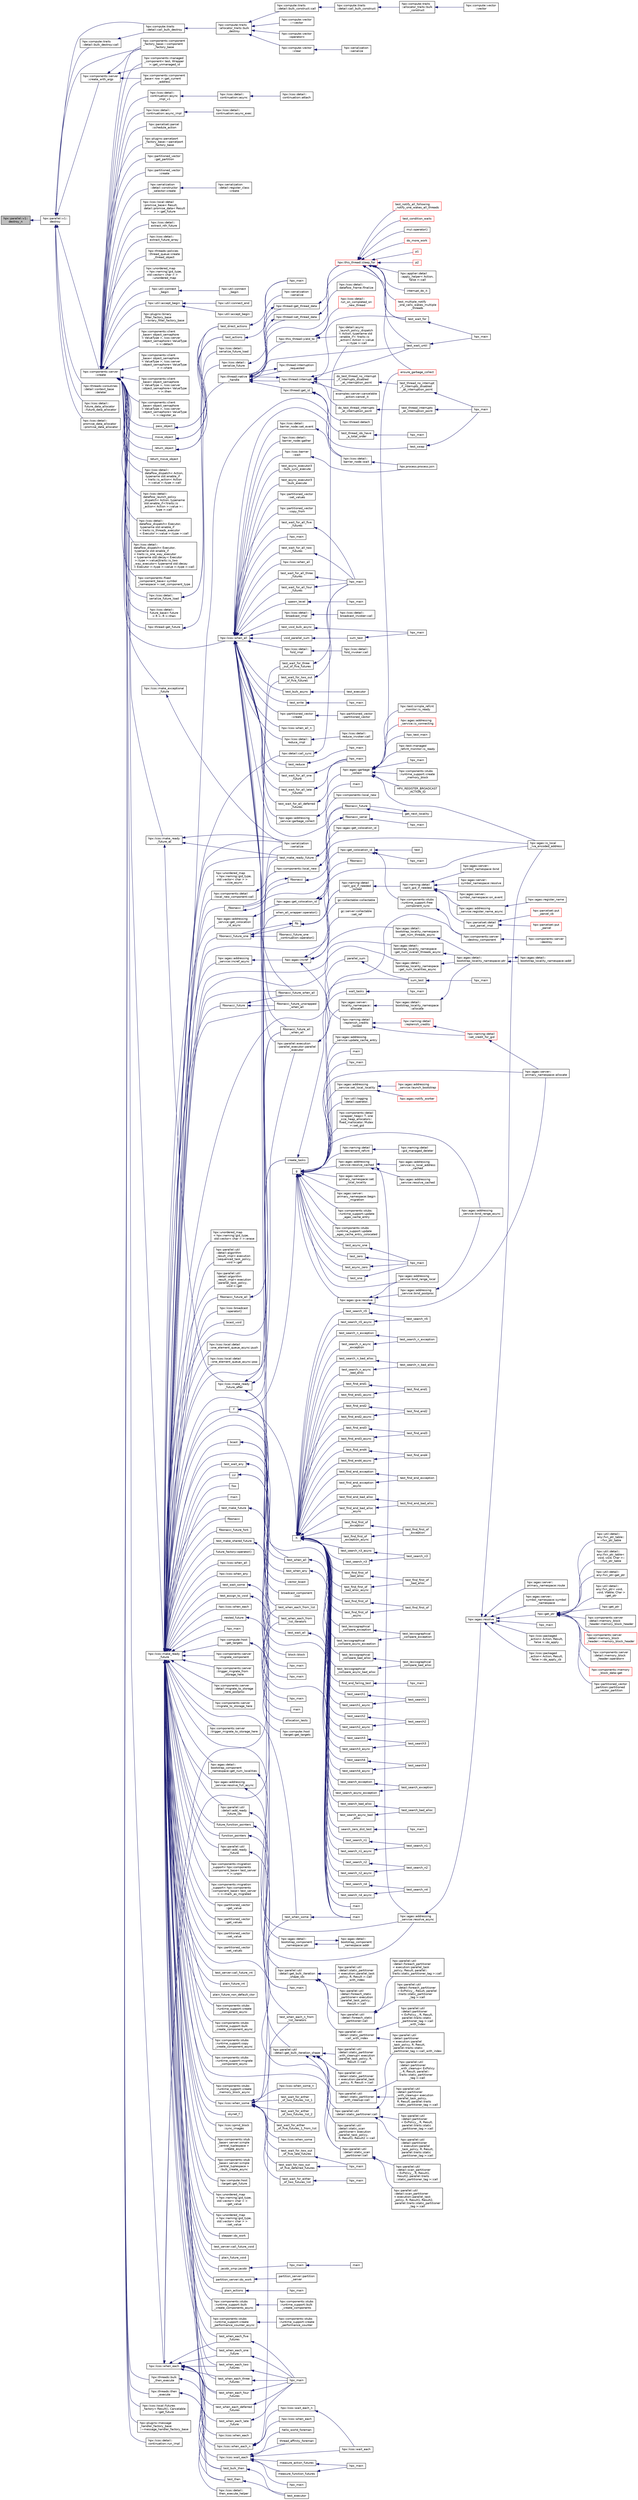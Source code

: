 digraph "hpx::parallel::v1::destroy_n"
{
  edge [fontname="Helvetica",fontsize="10",labelfontname="Helvetica",labelfontsize="10"];
  node [fontname="Helvetica",fontsize="10",shape=record];
  rankdir="LR";
  Node3668 [label="hpx::parallel::v1::\ldestroy_n",height=0.2,width=0.4,color="black", fillcolor="grey75", style="filled", fontcolor="black"];
  Node3668 -> Node3669 [dir="back",color="midnightblue",fontsize="10",style="solid",fontname="Helvetica"];
  Node3669 [label="hpx::parallel::v1::\ldestroy",height=0.2,width=0.4,color="black", fillcolor="white", style="filled",URL="$db/db9/namespacehpx_1_1parallel_1_1v1.html#acf303558375048e8a7cc9a2c2e09477f"];
  Node3669 -> Node3670 [dir="back",color="midnightblue",fontsize="10",style="solid",fontname="Helvetica"];
  Node3670 [label="hpx::compute::traits\l::detail::bulk_destroy::call",height=0.2,width=0.4,color="black", fillcolor="white", style="filled",URL="$d4/dcf/structhpx_1_1compute_1_1traits_1_1detail_1_1bulk__destroy.html#a65c2cb2dcbe0d2d76fc9f48302cd56d8"];
  Node3670 -> Node3671 [dir="back",color="midnightblue",fontsize="10",style="solid",fontname="Helvetica"];
  Node3671 [label="hpx::compute::traits\l::detail::call_bulk_destroy",height=0.2,width=0.4,color="black", fillcolor="white", style="filled",URL="$d5/df2/namespacehpx_1_1compute_1_1traits_1_1detail.html#acc13444e66b79935de52111e1f28f164"];
  Node3671 -> Node3672 [dir="back",color="midnightblue",fontsize="10",style="solid",fontname="Helvetica"];
  Node3672 [label="hpx::compute::traits\l::allocator_traits::bulk\l_destroy",height=0.2,width=0.4,color="black", fillcolor="white", style="filled",URL="$dc/d38/structhpx_1_1compute_1_1traits_1_1allocator__traits.html#a79ea07e626d594a9890675db2b56063f"];
  Node3672 -> Node3673 [dir="back",color="midnightblue",fontsize="10",style="solid",fontname="Helvetica"];
  Node3673 [label="hpx::compute::traits\l::detail::bulk_construct::call",height=0.2,width=0.4,color="black", fillcolor="white", style="filled",URL="$d4/d56/structhpx_1_1compute_1_1traits_1_1detail_1_1bulk__construct.html#ac74edb5f18b085d23c7ad03af163598d"];
  Node3673 -> Node3674 [dir="back",color="midnightblue",fontsize="10",style="solid",fontname="Helvetica"];
  Node3674 [label="hpx::compute::traits\l::detail::call_bulk_construct",height=0.2,width=0.4,color="black", fillcolor="white", style="filled",URL="$d5/df2/namespacehpx_1_1compute_1_1traits_1_1detail.html#af161f27a44ee388e391ecd25340ebd79"];
  Node3674 -> Node3675 [dir="back",color="midnightblue",fontsize="10",style="solid",fontname="Helvetica"];
  Node3675 [label="hpx::compute::traits\l::allocator_traits::bulk\l_construct",height=0.2,width=0.4,color="black", fillcolor="white", style="filled",URL="$dc/d38/structhpx_1_1compute_1_1traits_1_1allocator__traits.html#a2dd9aeb4b06efb1ea6578e99a01703e2"];
  Node3675 -> Node3676 [dir="back",color="midnightblue",fontsize="10",style="solid",fontname="Helvetica"];
  Node3676 [label="hpx::compute::vector\l::vector",height=0.2,width=0.4,color="black", fillcolor="white", style="filled",URL="$d3/d81/classhpx_1_1compute_1_1vector.html#a8715945509fe36d6e38f58df843e8fec"];
  Node3672 -> Node3677 [dir="back",color="midnightblue",fontsize="10",style="solid",fontname="Helvetica"];
  Node3677 [label="hpx::compute::vector\l::~vector",height=0.2,width=0.4,color="black", fillcolor="white", style="filled",URL="$d3/d81/classhpx_1_1compute_1_1vector.html#a41a36d1562bc3b393601a0fa1daddebc"];
  Node3672 -> Node3678 [dir="back",color="midnightblue",fontsize="10",style="solid",fontname="Helvetica"];
  Node3678 [label="hpx::compute::vector\l::operator=",height=0.2,width=0.4,color="black", fillcolor="white", style="filled",URL="$d3/d81/classhpx_1_1compute_1_1vector.html#af7a661d2859bd3450d264abbe91705c0"];
  Node3672 -> Node3679 [dir="back",color="midnightblue",fontsize="10",style="solid",fontname="Helvetica"];
  Node3679 [label="hpx::compute::vector\l::clear",height=0.2,width=0.4,color="black", fillcolor="white", style="filled",URL="$d3/d81/classhpx_1_1compute_1_1vector.html#a78bbb0340ae717182e48a19de09b4d82"];
  Node3679 -> Node3680 [dir="back",color="midnightblue",fontsize="10",style="solid",fontname="Helvetica"];
  Node3680 [label="hpx::serialization\l::serialize",height=0.2,width=0.4,color="black", fillcolor="white", style="filled",URL="$d5/d3c/namespacehpx_1_1serialization.html#a9b1611bfc67fde6a1c768fc99011e91d"];
  Node3669 -> Node3671 [dir="back",color="midnightblue",fontsize="10",style="solid",fontname="Helvetica"];
  Node3669 -> Node3681 [dir="back",color="midnightblue",fontsize="10",style="solid",fontname="Helvetica"];
  Node3681 [label="hpx::components::component\l_factory_base::~component\l_factory_base",height=0.2,width=0.4,color="black", fillcolor="white", style="filled",URL="$d2/d7d/structhpx_1_1components_1_1component__factory__base.html#af0d1c8956edec41e3af84da827bf9d97"];
  Node3669 -> Node3682 [dir="back",color="midnightblue",fontsize="10",style="solid",fontname="Helvetica"];
  Node3682 [label="hpx::threads::coroutines\l::detail::context_base\l::deleter",height=0.2,width=0.4,color="black", fillcolor="white", style="filled",URL="$db/d5b/classhpx_1_1threads_1_1coroutines_1_1detail_1_1context__base.html#a9808f18a1b56bd12bc4277feb9cb115f"];
  Node3669 -> Node3683 [dir="back",color="midnightblue",fontsize="10",style="solid",fontname="Helvetica"];
  Node3683 [label="hpx::components::server\l::create",height=0.2,width=0.4,color="black", fillcolor="white", style="filled",URL="$d2/da2/namespacehpx_1_1components_1_1server.html#ac776c89f3d68ceb910e8cee9fa937ab4",tooltip="Create arrays of components using their default constructor. "];
  Node3683 -> Node3684 [dir="back",color="midnightblue",fontsize="10",style="solid",fontname="Helvetica"];
  Node3684 [label="hpx::util::connect\l_begin",height=0.2,width=0.4,color="black", fillcolor="white", style="filled",URL="$df/dad/namespacehpx_1_1util.html#a5ea2d70b9f9c3ab71c700aa5922109ab"];
  Node3684 -> Node3685 [dir="back",color="midnightblue",fontsize="10",style="solid",fontname="Helvetica"];
  Node3685 [label="hpx::util::connect\l_begin",height=0.2,width=0.4,color="black", fillcolor="white", style="filled",URL="$df/dad/namespacehpx_1_1util.html#a586c2587a59689e8f75e903275600d96",tooltip="Returns an iterator which when dereferenced will give an endpoint suitable for a call to connect() re..."];
  Node3683 -> Node3686 [dir="back",color="midnightblue",fontsize="10",style="solid",fontname="Helvetica"];
  Node3686 [label="hpx::util::accept_begin",height=0.2,width=0.4,color="black", fillcolor="white", style="filled",URL="$df/dad/namespacehpx_1_1util.html#ae5d8d2e004a077975d7d3d21b909e506"];
  Node3686 -> Node3687 [dir="back",color="midnightblue",fontsize="10",style="solid",fontname="Helvetica"];
  Node3687 [label="hpx::util::connect_end",height=0.2,width=0.4,color="black", fillcolor="white", style="filled",URL="$df/dad/namespacehpx_1_1util.html#a2b4700a92b384bc2caddc1a038a9f5ed"];
  Node3686 -> Node3688 [dir="back",color="midnightblue",fontsize="10",style="solid",fontname="Helvetica"];
  Node3688 [label="hpx::util::accept_begin",height=0.2,width=0.4,color="black", fillcolor="white", style="filled",URL="$df/dad/namespacehpx_1_1util.html#a2fb9ab634bf36822282a638a066cc451",tooltip="Returns an iterator which when dereferenced will give an endpoint suitable for a call to accept() rel..."];
  Node3683 -> Node3689 [dir="back",color="midnightblue",fontsize="10",style="solid",fontname="Helvetica"];
  Node3689 [label="hpx::plugins::binary\l_filter_factory_base\l::~binary_filter_factory_base",height=0.2,width=0.4,color="black", fillcolor="white", style="filled",URL="$d7/db5/structhpx_1_1plugins_1_1binary__filter__factory__base.html#abf1b153051100e628d88e1055f69adaa"];
  Node3683 -> Node3690 [dir="back",color="midnightblue",fontsize="10",style="solid",fontname="Helvetica"];
  Node3690 [label="hpx::components::client\l_base\< object_semaphore\l\< ValueType \>, lcos::server\l::object_semaphore\< ValueType\l \> \>::detach",height=0.2,width=0.4,color="black", fillcolor="white", style="filled",URL="$d9/dad/classhpx_1_1components_1_1client__base.html#aa1af310d69b8c1b29ba076fb61e9ca29"];
  Node3683 -> Node3691 [dir="back",color="midnightblue",fontsize="10",style="solid",fontname="Helvetica"];
  Node3691 [label="hpx::components::client\l_base\< object_semaphore\l\< ValueType \>, lcos::server\l::object_semaphore\< ValueType\l \> \>::share",height=0.2,width=0.4,color="black", fillcolor="white", style="filled",URL="$d9/dad/classhpx_1_1components_1_1client__base.html#ac5af75af2b3ac752427f3bf3b3f459f4"];
  Node3683 -> Node3692 [dir="back",color="midnightblue",fontsize="10",style="solid",fontname="Helvetica"];
  Node3692 [label="hpx::components::client\l_base\< object_semaphore\l\< ValueType \>, lcos::server\l::object_semaphore\< ValueType\l \> \>::then",height=0.2,width=0.4,color="black", fillcolor="white", style="filled",URL="$d9/dad/classhpx_1_1components_1_1client__base.html#a195e205b5917c50455e9eab169045a2f"];
  Node3683 -> Node3693 [dir="back",color="midnightblue",fontsize="10",style="solid",fontname="Helvetica"];
  Node3693 [label="hpx::components::client\l_base\< object_semaphore\l\< ValueType \>, lcos::server\l::object_semaphore\< ValueType\l \> \>::register_as",height=0.2,width=0.4,color="black", fillcolor="white", style="filled",URL="$d9/dad/classhpx_1_1components_1_1client__base.html#a632d14405be3f73ace2827cf3e0d71a0"];
  Node3683 -> Node3694 [dir="back",color="midnightblue",fontsize="10",style="solid",fontname="Helvetica"];
  Node3694 [label="pass_object",height=0.2,width=0.4,color="black", fillcolor="white", style="filled",URL="$d4/d20/component__action__move__semantics_8cpp.html#af138ce373f49e8ff30c658cd2fccf46a"];
  Node3694 -> Node3695 [dir="back",color="midnightblue",fontsize="10",style="solid",fontname="Helvetica"];
  Node3695 [label="test_actions",height=0.2,width=0.4,color="black", fillcolor="white", style="filled",URL="$d4/d20/component__action__move__semantics_8cpp.html#a51914f52f991d423745af70a501c75df"];
  Node3695 -> Node3696 [dir="back",color="midnightblue",fontsize="10",style="solid",fontname="Helvetica"];
  Node3696 [label="hpx_main",height=0.2,width=0.4,color="black", fillcolor="white", style="filled",URL="$d4/d20/component__action__move__semantics_8cpp.html#a344a9bb316c276641af2d061a2558c97"];
  Node3694 -> Node3697 [dir="back",color="midnightblue",fontsize="10",style="solid",fontname="Helvetica"];
  Node3697 [label="test_direct_actions",height=0.2,width=0.4,color="black", fillcolor="white", style="filled",URL="$d4/d20/component__action__move__semantics_8cpp.html#aa79905b5c7a5a2d639ab566988d4a54d"];
  Node3697 -> Node3696 [dir="back",color="midnightblue",fontsize="10",style="solid",fontname="Helvetica"];
  Node3683 -> Node3698 [dir="back",color="midnightblue",fontsize="10",style="solid",fontname="Helvetica"];
  Node3698 [label="move_object",height=0.2,width=0.4,color="black", fillcolor="white", style="filled",URL="$d4/d20/component__action__move__semantics_8cpp.html#aae1f12333e93d8cabbd68d9740bc6624"];
  Node3698 -> Node3695 [dir="back",color="midnightblue",fontsize="10",style="solid",fontname="Helvetica"];
  Node3698 -> Node3697 [dir="back",color="midnightblue",fontsize="10",style="solid",fontname="Helvetica"];
  Node3683 -> Node3699 [dir="back",color="midnightblue",fontsize="10",style="solid",fontname="Helvetica"];
  Node3699 [label="return_object",height=0.2,width=0.4,color="black", fillcolor="white", style="filled",URL="$d4/d20/component__action__move__semantics_8cpp.html#a833b8bc396a857926be4c0811dc7c029"];
  Node3699 -> Node3695 [dir="back",color="midnightblue",fontsize="10",style="solid",fontname="Helvetica"];
  Node3699 -> Node3697 [dir="back",color="midnightblue",fontsize="10",style="solid",fontname="Helvetica"];
  Node3683 -> Node3700 [dir="back",color="midnightblue",fontsize="10",style="solid",fontname="Helvetica"];
  Node3700 [label="return_move_object",height=0.2,width=0.4,color="black", fillcolor="white", style="filled",URL="$d4/d20/component__action__move__semantics_8cpp.html#a048d454116419a4e99dd4c71cdf4f8a1"];
  Node3683 -> Node3701 [dir="back",color="midnightblue",fontsize="10",style="solid",fontname="Helvetica"];
  Node3701 [label="hpx::components::component\l_base\< row \>::get_current\l_address",height=0.2,width=0.4,color="black", fillcolor="white", style="filled",URL="$d2/de6/classhpx_1_1components_1_1component__base.html#a158c6874c847422beb28c9deee381907"];
  Node3683 -> Node3681 [dir="back",color="midnightblue",fontsize="10",style="solid",fontname="Helvetica"];
  Node3683 -> Node3702 [dir="back",color="midnightblue",fontsize="10",style="solid",fontname="Helvetica"];
  Node3702 [label="hpx::lcos::detail::\ldataflow_dispatch\< Action,\l typename std::enable_if\l\< traits::is_action\< Action\l \>::value \>::type \>::call",height=0.2,width=0.4,color="black", fillcolor="white", style="filled",URL="$d3/d39/structhpx_1_1lcos_1_1detail_1_1dataflow__dispatch_3_01_action_00_01typename_01std_1_1enable__if_bb4519c5dfd6f9cc73167dd8a509f805.html#a7d9b3a4a1b15a53983e4925cff7e0bb4"];
  Node3683 -> Node3703 [dir="back",color="midnightblue",fontsize="10",style="solid",fontname="Helvetica"];
  Node3703 [label="hpx::lcos::detail::\ldataflow_launch_policy\l_dispatch\< Action, typename\l std::enable_if\<!traits::is\l_action\< Action \>::value \>::\ltype \>::call",height=0.2,width=0.4,color="black", fillcolor="white", style="filled",URL="$d1/db3/structhpx_1_1lcos_1_1detail_1_1dataflow__launch__policy__dispatch_3_01_action_00_01typename_01stc09f27e9ecceb1e85b93f553ce349985.html#a5cfdb81b140b2894732bb6dd7a8d6e20"];
  Node3683 -> Node3704 [dir="back",color="midnightblue",fontsize="10",style="solid",fontname="Helvetica"];
  Node3704 [label="hpx::lcos::detail::\ldataflow_dispatch\< Executor,\l typename std::enable_if\l\< traits::is_threads_executor\l\< Executor \>::value \>::type \>::call",height=0.2,width=0.4,color="black", fillcolor="white", style="filled",URL="$d7/d06/structhpx_1_1lcos_1_1detail_1_1dataflow__dispatch_3_01_executor_00_01typename_01std_1_1enable__iee9995ab7b61cb78fdf9252dffa43e4e.html#a32599020697c34a171772a3179a21d97"];
  Node3683 -> Node3705 [dir="back",color="midnightblue",fontsize="10",style="solid",fontname="Helvetica"];
  Node3705 [label="hpx::lcos::detail::\ldataflow_dispatch\< Executor,\l typename std::enable_if\l\< traits::is_one_way_executor\l\< typename std::decay\< Executor\l \>::type \>::value\|\|traits::is_two\l_way_executor\< typename std::decay\l\< Executor \>::type \>::value \>::type \>::call",height=0.2,width=0.4,color="black", fillcolor="white", style="filled",URL="$d2/d35/structhpx_1_1lcos_1_1detail_1_1dataflow__dispatch_3_01_executor_00_01typename_01std_1_1enable__i4ede2f6bb47725ed993330d357ded537.html#aec3d7229042d8bec8af99742a36c44b6"];
  Node3683 -> Node3706 [dir="back",color="midnightblue",fontsize="10",style="solid",fontname="Helvetica"];
  Node3706 [label="hpx::components::fixed\l_component_base\< symbol\l_namespace \>::set_component_type",height=0.2,width=0.4,color="black", fillcolor="white", style="filled",URL="$df/dfd/classhpx_1_1components_1_1fixed__component__base.html#afb470101120bfa05ce9788b621c576af"];
  Node3683 -> Node3707 [dir="back",color="midnightblue",fontsize="10",style="solid",fontname="Helvetica"];
  Node3707 [label="hpx::lcos::detail::\lserialize_future_load",height=0.2,width=0.4,color="black", fillcolor="white", style="filled",URL="$d4/d6c/namespacehpx_1_1lcos_1_1detail.html#a14815ece00ca0cec41861c94dd272fcf"];
  Node3707 -> Node3708 [dir="back",color="midnightblue",fontsize="10",style="solid",fontname="Helvetica"];
  Node3708 [label="hpx::lcos::detail::\lserialize_future_load",height=0.2,width=0.4,color="black", fillcolor="white", style="filled",URL="$d4/d6c/namespacehpx_1_1lcos_1_1detail.html#a89715b943a33e454047c07c106a19b9d"];
  Node3707 -> Node3709 [dir="back",color="midnightblue",fontsize="10",style="solid",fontname="Helvetica"];
  Node3709 [label="hpx::lcos::detail::\lserialize_future",height=0.2,width=0.4,color="black", fillcolor="white", style="filled",URL="$d4/d6c/namespacehpx_1_1lcos_1_1detail.html#a116cc210e0aa61b0856b1e5065501aec"];
  Node3709 -> Node3710 [dir="back",color="midnightblue",fontsize="10",style="solid",fontname="Helvetica"];
  Node3710 [label="hpx::serialization\l::serialize",height=0.2,width=0.4,color="black", fillcolor="white", style="filled",URL="$d5/d3c/namespacehpx_1_1serialization.html#aa42ae101fea69549724eaaa606546219"];
  Node3683 -> Node3711 [dir="back",color="midnightblue",fontsize="10",style="solid",fontname="Helvetica"];
  Node3711 [label="hpx::lcos::detail::\lfuture_base\< future\l\< R \>, R \>::then",height=0.2,width=0.4,color="black", fillcolor="white", style="filled",URL="$d5/dd7/classhpx_1_1lcos_1_1detail_1_1future__base.html#a5daa5fcf438c3636734a63bb57181913"];
  Node3683 -> Node3712 [dir="back",color="midnightblue",fontsize="10",style="solid",fontname="Helvetica"];
  Node3712 [label="hpx::lcos::make_ready\l_future",height=0.2,width=0.4,color="black", fillcolor="white", style="filled",URL="$d2/dc9/namespacehpx_1_1lcos.html#a42997564ddfde91d475b8a2cea8f53e4"];
  Node3712 -> Node3713 [dir="back",color="midnightblue",fontsize="10",style="solid",fontname="Helvetica"];
  Node3713 [label="stepper::do_work",height=0.2,width=0.4,color="black", fillcolor="white", style="filled",URL="$d0/da6/structstepper.html#ab70640537c94b0a39819e9860b6d5270"];
  Node3712 -> Node3714 [dir="back",color="midnightblue",fontsize="10",style="solid",fontname="Helvetica"];
  Node3714 [label="test_server::call_future_void",height=0.2,width=0.4,color="black", fillcolor="white", style="filled",URL="$d5/d5d/structtest__server.html#a6e4453a08c3db0ea21b51cca14a38d37"];
  Node3712 -> Node3715 [dir="back",color="midnightblue",fontsize="10",style="solid",fontname="Helvetica"];
  Node3715 [label="plain_future_void",height=0.2,width=0.4,color="black", fillcolor="white", style="filled",URL="$db/d8a/action__invoke__no__more__than_8cpp.html#ab3807c5173260e9c18d3d26eb9560728"];
  Node3712 -> Node3716 [dir="back",color="midnightblue",fontsize="10",style="solid",fontname="Helvetica"];
  Node3716 [label="hpx::agas::addressing\l_service::resolve_async",height=0.2,width=0.4,color="black", fillcolor="white", style="filled",URL="$db/d58/structhpx_1_1agas_1_1addressing__service.html#a3344990e7d5c255f51bf89a8fb2828eb"];
  Node3716 -> Node3717 [dir="back",color="midnightblue",fontsize="10",style="solid",fontname="Helvetica"];
  Node3717 [label="hpx::agas::resolve",height=0.2,width=0.4,color="black", fillcolor="white", style="filled",URL="$dc/d54/namespacehpx_1_1agas.html#aa3252ce39fbc229439bb0d85875b01fb"];
  Node3717 -> Node3718 [dir="back",color="midnightblue",fontsize="10",style="solid",fontname="Helvetica"];
  Node3718 [label="hpx::get_ptr",height=0.2,width=0.4,color="black", fillcolor="white", style="filled",URL="$d8/d83/namespacehpx.html#aeb814737de830a2e8e340ca052d5ebfa",tooltip="Returns a future referring to the pointer to the underlying memory of a component. "];
  Node3718 -> Node3719 [dir="back",color="midnightblue",fontsize="10",style="solid",fontname="Helvetica"];
  Node3719 [label="hpx::util::detail::\lany::fxn_ptr_table::\l~fxn_ptr_table",height=0.2,width=0.4,color="black", fillcolor="white", style="filled",URL="$d4/d23/structhpx_1_1util_1_1detail_1_1any_1_1fxn__ptr__table.html#abec0243c15a22c17b416628b8de59111"];
  Node3718 -> Node3720 [dir="back",color="midnightblue",fontsize="10",style="solid",fontname="Helvetica"];
  Node3720 [label="hpx::util::detail::\lany::fxn_ptr_table\<\l void, void, Char \>::\l~fxn_ptr_table",height=0.2,width=0.4,color="black", fillcolor="white", style="filled",URL="$d3/d8f/structhpx_1_1util_1_1detail_1_1any_1_1fxn__ptr__table_3_01void_00_01void_00_01_char_01_4.html#aa98a639e98218646776adc0f4d0c4f68"];
  Node3718 -> Node3721 [dir="back",color="midnightblue",fontsize="10",style="solid",fontname="Helvetica"];
  Node3721 [label="hpx::util::detail::\lany::fxn_ptr::get_ptr",height=0.2,width=0.4,color="black", fillcolor="white", style="filled",URL="$d7/dcb/structhpx_1_1util_1_1detail_1_1any_1_1fxn__ptr.html#a43d78a2ab4dd4b2149f361b38eeac853"];
  Node3718 -> Node3722 [dir="back",color="midnightblue",fontsize="10",style="solid",fontname="Helvetica"];
  Node3722 [label="hpx::util::detail::\lany::fxn_ptr\< void,\l void, Vtable, Char \>\l::get_ptr",height=0.2,width=0.4,color="black", fillcolor="white", style="filled",URL="$d4/dfd/structhpx_1_1util_1_1detail_1_1any_1_1fxn__ptr_3_01void_00_01void_00_01_vtable_00_01_char_01_4.html#a92b4217797102bca7f9ebe903be1cbbe"];
  Node3718 -> Node3723 [dir="back",color="midnightblue",fontsize="10",style="solid",fontname="Helvetica"];
  Node3723 [label="hpx::get_ptr",height=0.2,width=0.4,color="black", fillcolor="white", style="filled",URL="$d8/d83/namespacehpx.html#a488c36e8791a0f000ffce5ce86994602",tooltip="Returns a future referring to the pointer to the underlying memory of a component. "];
  Node3718 -> Node3724 [dir="back",color="midnightblue",fontsize="10",style="solid",fontname="Helvetica"];
  Node3724 [label="hpx::components::server\l::detail::memory_block\l_header::memory_block_header",height=0.2,width=0.4,color="black", fillcolor="white", style="filled",URL="$d7/d1b/classhpx_1_1components_1_1server_1_1detail_1_1memory__block__header.html#aed5e8cf63bf5845d4e1e6d24c5ff36fe"];
  Node3718 -> Node3725 [dir="back",color="midnightblue",fontsize="10",style="solid",fontname="Helvetica"];
  Node3725 [label="hpx::components::server\l::detail::memory_block\l_header::~memory_block_header",height=0.2,width=0.4,color="red", fillcolor="white", style="filled",URL="$d7/d1b/classhpx_1_1components_1_1server_1_1detail_1_1memory__block__header.html#a64944da9256f10c75be3c4683f978314"];
  Node3718 -> Node3727 [dir="back",color="midnightblue",fontsize="10",style="solid",fontname="Helvetica"];
  Node3727 [label="hpx::components::server\l::detail::memory_block\l_header::operator=",height=0.2,width=0.4,color="black", fillcolor="white", style="filled",URL="$d7/d1b/classhpx_1_1components_1_1server_1_1detail_1_1memory__block__header.html#a9f0f60ded060c5333875f47c4d36df16"];
  Node3718 -> Node3728 [dir="back",color="midnightblue",fontsize="10",style="solid",fontname="Helvetica"];
  Node3728 [label="hpx::components::memory\l_block_data::get",height=0.2,width=0.4,color="red", fillcolor="white", style="filled",URL="$d5/d76/classhpx_1_1components_1_1memory__block__data.html#a97ce2f01b730d8d90d329c1642fc0b28"];
  Node3718 -> Node3776 [dir="back",color="midnightblue",fontsize="10",style="solid",fontname="Helvetica"];
  Node3776 [label="hpx::partitioned_vector\l_partition::partitioned\l_vector_partition",height=0.2,width=0.4,color="black", fillcolor="white", style="filled",URL="$da/d87/classhpx_1_1partitioned__vector__partition.html#a85078a778fae06c9d51315c2775227c2"];
  Node3717 -> Node3777 [dir="back",color="midnightblue",fontsize="10",style="solid",fontname="Helvetica"];
  Node3777 [label="hpx::agas::is_local\l_lva_encoded_address",height=0.2,width=0.4,color="black", fillcolor="white", style="filled",URL="$dc/d54/namespacehpx_1_1agas.html#abb5e5584ed3b536ace8e3f58415e24c2"];
  Node3717 -> Node3778 [dir="back",color="midnightblue",fontsize="10",style="solid",fontname="Helvetica"];
  Node3778 [label="hpx_main",height=0.2,width=0.4,color="black", fillcolor="white", style="filled",URL="$d1/d4f/local__address__rebind_8cpp.html#aaf67a3863f19ff7033e239ebb1204fb7"];
  Node3717 -> Node3779 [dir="back",color="midnightblue",fontsize="10",style="solid",fontname="Helvetica"];
  Node3779 [label="hpx::lcos::packaged\l_action\< Action, Result,\l false \>::do_apply",height=0.2,width=0.4,color="black", fillcolor="white", style="filled",URL="$df/da7/classhpx_1_1lcos_1_1packaged__action_3_01_action_00_01_result_00_01false_01_4.html#a7b4b07dc448c4f1e41b2d0dd4db0766d"];
  Node3717 -> Node3780 [dir="back",color="midnightblue",fontsize="10",style="solid",fontname="Helvetica"];
  Node3780 [label="hpx::lcos::packaged\l_action\< Action, Result,\l false \>::do_apply_cb",height=0.2,width=0.4,color="black", fillcolor="white", style="filled",URL="$df/da7/classhpx_1_1lcos_1_1packaged__action_3_01_action_00_01_result_00_01false_01_4.html#ae9e7cb83096eb3fd1b748c39545d66a7"];
  Node3717 -> Node3770 [dir="back",color="midnightblue",fontsize="10",style="solid",fontname="Helvetica"];
  Node3770 [label="hpx::agas::server::\lprimary_namespace::route",height=0.2,width=0.4,color="black", fillcolor="white", style="filled",URL="$d7/d3a/structhpx_1_1agas_1_1server_1_1primary__namespace.html#a9037a1baa55fb13097a541bc365f2d0b"];
  Node3717 -> Node3781 [dir="back",color="midnightblue",fontsize="10",style="solid",fontname="Helvetica"];
  Node3781 [label="hpx::agas::server::\lsymbol_namespace::symbol\l_namespace",height=0.2,width=0.4,color="black", fillcolor="white", style="filled",URL="$dc/da6/structhpx_1_1agas_1_1server_1_1symbol__namespace.html#a47e93a69f95628011765023a666b6619"];
  Node3712 -> Node3782 [dir="back",color="midnightblue",fontsize="10",style="solid",fontname="Helvetica"];
  Node3782 [label="hpx::agas::addressing\l_service::get_colocation\l_id_async",height=0.2,width=0.4,color="black", fillcolor="white", style="filled",URL="$db/d58/structhpx_1_1agas_1_1addressing__service.html#af412b878f5cf7e927148c3d468b789c6"];
  Node3782 -> Node3783 [dir="back",color="midnightblue",fontsize="10",style="solid",fontname="Helvetica"];
  Node3783 [label="hpx::agas::get_colocation_id",height=0.2,width=0.4,color="black", fillcolor="white", style="filled",URL="$dc/d54/namespacehpx_1_1agas.html#a90b8976e7264d2c9d9ee6efd328b4f6c"];
  Node3783 -> Node3784 [dir="back",color="midnightblue",fontsize="10",style="solid",fontname="Helvetica"];
  Node3784 [label="hpx::agas::get_colocation_id",height=0.2,width=0.4,color="black", fillcolor="white", style="filled",URL="$dc/d54/namespacehpx_1_1agas.html#a0060331026fc697fb901b1ac7e9d6547"];
  Node3783 -> Node3777 [dir="back",color="midnightblue",fontsize="10",style="solid",fontname="Helvetica"];
  Node3783 -> Node3785 [dir="back",color="midnightblue",fontsize="10",style="solid",fontname="Helvetica"];
  Node3785 [label="hpx::get_colocation_id",height=0.2,width=0.4,color="black", fillcolor="white", style="filled",URL="$d8/d83/namespacehpx.html#ad71888005ccae819b23eb88e8c4683be",tooltip="Return the id of the locality where the object referenced by the given id is currently located on..."];
  Node3785 -> Node3786 [dir="back",color="midnightblue",fontsize="10",style="solid",fontname="Helvetica"];
  Node3786 [label="test",height=0.2,width=0.4,color="black", fillcolor="white", style="filled",URL="$dd/d0d/get__colocation__id_8cpp.html#a6797a4febabe54a64686e97ff93b369a"];
  Node3785 -> Node3787 [dir="back",color="midnightblue",fontsize="10",style="solid",fontname="Helvetica"];
  Node3787 [label="hpx_main",height=0.2,width=0.4,color="black", fillcolor="white", style="filled",URL="$dd/d0d/get__colocation__id_8cpp.html#aefd26dd818037509b2241068d57e3e1d"];
  Node3785 -> Node3788 [dir="back",color="midnightblue",fontsize="10",style="solid",fontname="Helvetica"];
  Node3788 [label="hpx::components::stubs\l::runtime_support::free\l_component_sync",height=0.2,width=0.4,color="black", fillcolor="white", style="filled",URL="$da/d36/structhpx_1_1components_1_1stubs_1_1runtime__support.html#a00eb79f89db48417b54a011078a9c7ae"];
  Node3788 -> Node3789 [dir="back",color="midnightblue",fontsize="10",style="solid",fontname="Helvetica"];
  Node3789 [label="hpx::components::server\l::destroy_component",height=0.2,width=0.4,color="black", fillcolor="white", style="filled",URL="$d2/da2/namespacehpx_1_1components_1_1server.html#a21dc8857d55d9ec83e3e337b382fbc17"];
  Node3789 -> Node3790 [dir="back",color="midnightblue",fontsize="10",style="solid",fontname="Helvetica"];
  Node3790 [label="hpx::components::server\l::destroy",height=0.2,width=0.4,color="black", fillcolor="white", style="filled",URL="$d2/da2/namespacehpx_1_1components_1_1server.html#afbb6d12dceb0494bcb20f84065e1eb7f"];
  Node3712 -> Node3791 [dir="back",color="midnightblue",fontsize="10",style="solid",fontname="Helvetica"];
  Node3791 [label="hpx::agas::addressing\l_service::resolve_full_async",height=0.2,width=0.4,color="black", fillcolor="white", style="filled",URL="$db/d58/structhpx_1_1agas_1_1addressing__service.html#af678e6288e0f302b9c96b813a8e660ef"];
  Node3791 -> Node3716 [dir="back",color="midnightblue",fontsize="10",style="solid",fontname="Helvetica"];
  Node3712 -> Node3792 [dir="back",color="midnightblue",fontsize="10",style="solid",fontname="Helvetica"];
  Node3792 [label="hpx::agas::addressing\l_service::incref_async",height=0.2,width=0.4,color="black", fillcolor="white", style="filled",URL="$db/d58/structhpx_1_1agas_1_1addressing__service.html#adae9df2634cf648f129f203c3678c1c1",tooltip="Increment the global reference count for the given id. "];
  Node3792 -> Node3793 [dir="back",color="midnightblue",fontsize="10",style="solid",fontname="Helvetica"];
  Node3793 [label="hpx::agas::incref",height=0.2,width=0.4,color="black", fillcolor="white", style="filled",URL="$dc/d54/namespacehpx_1_1agas.html#aad81d2ea721c1a5692e243ef07bf164f"];
  Node3793 -> Node3777 [dir="back",color="midnightblue",fontsize="10",style="solid",fontname="Helvetica"];
  Node3793 -> Node3794 [dir="back",color="midnightblue",fontsize="10",style="solid",fontname="Helvetica"];
  Node3794 [label="gc::server::collectable\l::set_ref",height=0.2,width=0.4,color="black", fillcolor="white", style="filled",URL="$da/d76/structgc_1_1server_1_1collectable.html#a8e123e39f5a85da593dc15b5f872748d"];
  Node3793 -> Node3795 [dir="back",color="midnightblue",fontsize="10",style="solid",fontname="Helvetica"];
  Node3795 [label="gc::collectable::collectable",height=0.2,width=0.4,color="black", fillcolor="white", style="filled",URL="$da/d23/structgc_1_1collectable.html#a9ac791be34891330ff8192ac2ef68c7c"];
  Node3793 -> Node3796 [dir="back",color="midnightblue",fontsize="10",style="solid",fontname="Helvetica"];
  Node3796 [label="hpx::naming::detail\l::split_gid_if_needed\l_locked",height=0.2,width=0.4,color="black", fillcolor="white", style="filled",URL="$d5/d18/namespacehpx_1_1naming_1_1detail.html#a8a41d874bb719f702a76d483293d9d56"];
  Node3796 -> Node3797 [dir="back",color="midnightblue",fontsize="10",style="solid",fontname="Helvetica"];
  Node3797 [label="hpx::naming::detail\l::split_gid_if_needed",height=0.2,width=0.4,color="black", fillcolor="white", style="filled",URL="$d5/d18/namespacehpx_1_1naming_1_1detail.html#a106949fcb9087fb6bdca67d048d6568f"];
  Node3797 -> Node3798 [dir="back",color="midnightblue",fontsize="10",style="solid",fontname="Helvetica"];
  Node3798 [label="hpx::agas::addressing\l_service::register_name_async",height=0.2,width=0.4,color="black", fillcolor="white", style="filled",URL="$db/d58/structhpx_1_1agas_1_1addressing__service.html#adfd0ce835927a3c0396b6fc9e9fbb3cf"];
  Node3798 -> Node3799 [dir="back",color="midnightblue",fontsize="10",style="solid",fontname="Helvetica"];
  Node3799 [label="hpx::agas::register_name",height=0.2,width=0.4,color="black", fillcolor="white", style="filled",URL="$dc/d54/namespacehpx_1_1agas.html#adc43905ef74ad9948375f3948b64fc2f"];
  Node3797 -> Node3800 [dir="back",color="midnightblue",fontsize="10",style="solid",fontname="Helvetica"];
  Node3800 [label="hpx::parcelset::detail\l::put_parcel_impl",height=0.2,width=0.4,color="black", fillcolor="white", style="filled",URL="$dc/d4e/namespacehpx_1_1parcelset_1_1detail.html#a0dfe29365976960c7f5db6388e8ce603"];
  Node3800 -> Node3801 [dir="back",color="midnightblue",fontsize="10",style="solid",fontname="Helvetica"];
  Node3801 [label="hpx::parcelset::put\l_parcel",height=0.2,width=0.4,color="red", fillcolor="white", style="filled",URL="$d4/d41/namespacehpx_1_1parcelset.html#a53a9f5c6cf260dc8d06d194c96182b65"];
  Node3800 -> Node3812 [dir="back",color="midnightblue",fontsize="10",style="solid",fontname="Helvetica"];
  Node3812 [label="hpx::parcelset::put\l_parcel_cb",height=0.2,width=0.4,color="red", fillcolor="white", style="filled",URL="$d4/d41/namespacehpx_1_1parcelset.html#a44a60f48094a44cbb7f52b7807dc56ff"];
  Node3797 -> Node3771 [dir="back",color="midnightblue",fontsize="10",style="solid",fontname="Helvetica"];
  Node3771 [label="hpx::agas::server::\lsymbol_namespace::bind",height=0.2,width=0.4,color="black", fillcolor="white", style="filled",URL="$dc/da6/structhpx_1_1agas_1_1server_1_1symbol__namespace.html#a229ead0876ac8c5754793a2ca68de559"];
  Node3797 -> Node3772 [dir="back",color="midnightblue",fontsize="10",style="solid",fontname="Helvetica"];
  Node3772 [label="hpx::agas::server::\lsymbol_namespace::resolve",height=0.2,width=0.4,color="black", fillcolor="white", style="filled",URL="$dc/da6/structhpx_1_1agas_1_1server_1_1symbol__namespace.html#aec3fc24e40dc96142eb77537945e92d5"];
  Node3797 -> Node3775 [dir="back",color="midnightblue",fontsize="10",style="solid",fontname="Helvetica"];
  Node3775 [label="hpx::agas::server::\lsymbol_namespace::on_event",height=0.2,width=0.4,color="black", fillcolor="white", style="filled",URL="$dc/da6/structhpx_1_1agas_1_1server_1_1symbol__namespace.html#abbfcf18e8d40612e4fa618a39a2fc492"];
  Node3793 -> Node3815 [dir="back",color="midnightblue",fontsize="10",style="solid",fontname="Helvetica"];
  Node3815 [label="hpx::naming::detail\l::replenish_credits\l_locked",height=0.2,width=0.4,color="black", fillcolor="white", style="filled",URL="$d5/d18/namespacehpx_1_1naming_1_1detail.html#a011ed4fa9a2f4d4319adc54943fa03d6"];
  Node3815 -> Node3816 [dir="back",color="midnightblue",fontsize="10",style="solid",fontname="Helvetica"];
  Node3816 [label="hpx::naming::detail\l::replenish_credits",height=0.2,width=0.4,color="red", fillcolor="white", style="filled",URL="$d5/d18/namespacehpx_1_1naming_1_1detail.html#aab806d937bd01894af129d3d3cbb22f4"];
  Node3816 -> Node3820 [dir="back",color="midnightblue",fontsize="10",style="solid",fontname="Helvetica"];
  Node3820 [label="hpx::naming::detail\l::set_credit_for_gid",height=0.2,width=0.4,color="red", fillcolor="white", style="filled",URL="$d5/d18/namespacehpx_1_1naming_1_1detail.html#a87703193ff814a4e1c912e98e655ec51"];
  Node3820 -> Node3769 [dir="back",color="midnightblue",fontsize="10",style="solid",fontname="Helvetica"];
  Node3769 [label="hpx::agas::server::\lprimary_namespace::allocate",height=0.2,width=0.4,color="black", fillcolor="white", style="filled",URL="$d7/d3a/structhpx_1_1agas_1_1server_1_1primary__namespace.html#a87560fb730ac846b91fc7287dc4e247b"];
  Node3815 -> Node3820 [dir="back",color="midnightblue",fontsize="10",style="solid",fontname="Helvetica"];
  Node3712 -> Node3876 [dir="back",color="midnightblue",fontsize="10",style="solid",fontname="Helvetica"];
  Node3876 [label="hpx::parallel::util\l::detail::algorithm\l_result_impl\< execution\l::sequenced_task_policy,\l void \>::get",height=0.2,width=0.4,color="black", fillcolor="white", style="filled",URL="$d6/d29/structhpx_1_1parallel_1_1util_1_1detail_1_1algorithm__result__impl_3_01execution_1_1sequenced__task__policy_00_01void_01_4.html#ac35eb81b2eb26bf4401a3ca236615fc2"];
  Node3712 -> Node3877 [dir="back",color="midnightblue",fontsize="10",style="solid",fontname="Helvetica"];
  Node3877 [label="hpx::parallel::util\l::detail::algorithm\l_result_impl\< execution\l::parallel_task_policy,\l void \>::get",height=0.2,width=0.4,color="black", fillcolor="white", style="filled",URL="$de/d17/structhpx_1_1parallel_1_1util_1_1detail_1_1algorithm__result__impl_3_01execution_1_1parallel__task__policy_00_01void_01_4.html#a6c53067a415f94aeaf24d3cf8b80679b"];
  Node3712 -> Node3878 [dir="back",color="midnightblue",fontsize="10",style="solid",fontname="Helvetica"];
  Node3878 [label="hpx::detail::call_sync",height=0.2,width=0.4,color="black", fillcolor="white", style="filled",URL="$d5/dbe/namespacehpx_1_1detail.html#a23da3cf650f2bcb0b61e49b9cfe70d70"];
  Node3878 -> Node3879 [dir="back",color="midnightblue",fontsize="10",style="solid",fontname="Helvetica"];
  Node3879 [label="hpx::detail::async\l_launch_policy_dispatch\l\< Action, typename std\l::enable_if\< !traits::is\l_action\< Action \>::value\l \>::type \>::call",height=0.2,width=0.4,color="black", fillcolor="white", style="filled",URL="$d3/db2/structhpx_1_1detail_1_1async__launch__policy__dispatch_3_01_action_00_01typename_01std_1_1enablec29ea3d820bc0d42698191ccbc2f4967.html#acd584fad896ffc5f00b443c7f0fdf0a1"];
  Node3712 -> Node3880 [dir="back",color="midnightblue",fontsize="10",style="solid",fontname="Helvetica"];
  Node3880 [label="f",height=0.2,width=0.4,color="black", fillcolor="white", style="filled",URL="$d4/d13/async__unwrap__1037_8cpp.html#a02a6b0b4f77af9f69a841dc8262b0cd0"];
  Node3880 -> Node3881 [dir="back",color="midnightblue",fontsize="10",style="solid",fontname="Helvetica"];
  Node3881 [label="g",height=0.2,width=0.4,color="black", fillcolor="white", style="filled",URL="$d4/d13/async__unwrap__1037_8cpp.html#a982bde4eb9428dc8b3ccd73b2039d8b0"];
  Node3881 -> Node3882 [dir="back",color="midnightblue",fontsize="10",style="solid",fontname="Helvetica"];
  Node3882 [label="hpx::agas::addressing\l_service::set_local_locality",height=0.2,width=0.4,color="black", fillcolor="white", style="filled",URL="$db/d58/structhpx_1_1agas_1_1addressing__service.html#a262a9982f31caacd5c605b643f2cc081"];
  Node3882 -> Node3824 [dir="back",color="midnightblue",fontsize="10",style="solid",fontname="Helvetica"];
  Node3824 [label="hpx::agas::addressing\l_service::launch_bootstrap",height=0.2,width=0.4,color="red", fillcolor="white", style="filled",URL="$db/d58/structhpx_1_1agas_1_1addressing__service.html#a664380be3597d3ca31677b2ae5800e76"];
  Node3882 -> Node3883 [dir="back",color="midnightblue",fontsize="10",style="solid",fontname="Helvetica"];
  Node3883 [label="hpx::agas::notify_worker",height=0.2,width=0.4,color="red", fillcolor="white", style="filled",URL="$dc/d54/namespacehpx_1_1agas.html#a9bf88ab8d54a369fb9ed0fd3157ef1e8"];
  Node3881 -> Node3884 [dir="back",color="midnightblue",fontsize="10",style="solid",fontname="Helvetica"];
  Node3884 [label="hpx::agas::addressing\l_service::bind_range_local",height=0.2,width=0.4,color="black", fillcolor="white", style="filled",URL="$db/d58/structhpx_1_1agas_1_1addressing__service.html#ab1d0ff454f580a5082a9b5d25b4f06fd",tooltip="Bind unique range of global ids to given base address. "];
  Node3881 -> Node3885 [dir="back",color="midnightblue",fontsize="10",style="solid",fontname="Helvetica"];
  Node3885 [label="hpx::agas::addressing\l_service::bind_range_async",height=0.2,width=0.4,color="black", fillcolor="white", style="filled",URL="$db/d58/structhpx_1_1agas_1_1addressing__service.html#ad125f48a33347da6ab20c84f57822af7"];
  Node3881 -> Node3886 [dir="back",color="midnightblue",fontsize="10",style="solid",fontname="Helvetica"];
  Node3886 [label="hpx::agas::addressing\l_service::resolve_cached",height=0.2,width=0.4,color="black", fillcolor="white", style="filled",URL="$db/d58/structhpx_1_1agas_1_1addressing__service.html#a187ac62b4a4b7c1b98b75979357f07a9"];
  Node3886 -> Node3887 [dir="back",color="midnightblue",fontsize="10",style="solid",fontname="Helvetica"];
  Node3887 [label="hpx::agas::addressing\l_service::is_local_address\l_cached",height=0.2,width=0.4,color="black", fillcolor="white", style="filled",URL="$db/d58/structhpx_1_1agas_1_1addressing__service.html#ac22315a71f47927a730953d44c01e119"];
  Node3886 -> Node3716 [dir="back",color="midnightblue",fontsize="10",style="solid",fontname="Helvetica"];
  Node3886 -> Node3888 [dir="back",color="midnightblue",fontsize="10",style="solid",fontname="Helvetica"];
  Node3888 [label="hpx::agas::addressing\l_service::resolve_cached",height=0.2,width=0.4,color="black", fillcolor="white", style="filled",URL="$db/d58/structhpx_1_1agas_1_1addressing__service.html#a5d63a4e7a5e442e1d19692d6f71673e6"];
  Node3881 -> Node3889 [dir="back",color="midnightblue",fontsize="10",style="solid",fontname="Helvetica"];
  Node3889 [label="hpx::agas::addressing\l_service::update_cache_entry",height=0.2,width=0.4,color="black", fillcolor="white", style="filled",URL="$db/d58/structhpx_1_1agas_1_1addressing__service.html#a64b37e2590775a28e72c2c692f13489d"];
  Node3881 -> Node3890 [dir="back",color="midnightblue",fontsize="10",style="solid",fontname="Helvetica"];
  Node3890 [label="main",height=0.2,width=0.4,color="black", fillcolor="white", style="filled",URL="$da/d17/cxx11__noexcept_8cpp.html#ae66f6b31b5ad750f1fe042a706a4e3d4"];
  Node3881 -> Node3789 [dir="back",color="midnightblue",fontsize="10",style="solid",fontname="Helvetica"];
  Node3881 -> Node3891 [dir="back",color="midnightblue",fontsize="10",style="solid",fontname="Helvetica"];
  Node3891 [label="hpx_main",height=0.2,width=0.4,color="black", fillcolor="white", style="filled",URL="$db/da3/function__argument_8cpp.html#a255f773d830db5ca937cff11c2692fa2"];
  Node3881 -> Node3892 [dir="back",color="midnightblue",fontsize="10",style="solid",fontname="Helvetica"];
  Node3892 [label="hpx::agas::gva::resolve",height=0.2,width=0.4,color="black", fillcolor="white", style="filled",URL="$dc/d8a/structhpx_1_1agas_1_1gva.html#a92ff9d3631be3c0ba73d23ddcd94d7f4"];
  Node3892 -> Node3884 [dir="back",color="midnightblue",fontsize="10",style="solid",fontname="Helvetica"];
  Node3892 -> Node3893 [dir="back",color="midnightblue",fontsize="10",style="solid",fontname="Helvetica"];
  Node3893 [label="hpx::agas::addressing\l_service::bind_postproc",height=0.2,width=0.4,color="black", fillcolor="white", style="filled",URL="$db/d58/structhpx_1_1agas_1_1addressing__service.html#ae6f42662e19483b27cbf2e2779104b6c"];
  Node3893 -> Node3885 [dir="back",color="midnightblue",fontsize="10",style="solid",fontname="Helvetica"];
  Node3892 -> Node3769 [dir="back",color="midnightblue",fontsize="10",style="solid",fontname="Helvetica"];
  Node3881 -> Node3748 [dir="back",color="midnightblue",fontsize="10",style="solid",fontname="Helvetica"];
  Node3748 [label="hpx::agas::server::\llocality_namespace::\lallocate",height=0.2,width=0.4,color="black", fillcolor="white", style="filled",URL="$dc/d72/structhpx_1_1agas_1_1server_1_1locality__namespace.html#a584777211619893840252d5c72b726ac"];
  Node3748 -> Node3749 [dir="back",color="midnightblue",fontsize="10",style="solid",fontname="Helvetica"];
  Node3749 [label="hpx::agas::detail::\lbootstrap_locality_namespace\l::allocate",height=0.2,width=0.4,color="black", fillcolor="white", style="filled",URL="$d2/d28/structhpx_1_1agas_1_1detail_1_1bootstrap__locality__namespace.html#a17fa8a29a5b6c64ac5f92b67fd816be1"];
  Node3749 -> Node3750 [dir="back",color="midnightblue",fontsize="10",style="solid",fontname="Helvetica"];
  Node3750 [label="hpx::agas::detail::\lbootstrap_locality_namespace::ptr",height=0.2,width=0.4,color="black", fillcolor="white", style="filled",URL="$d2/d28/structhpx_1_1agas_1_1detail_1_1bootstrap__locality__namespace.html#a5d4dcef228d9a8e6040f2e404546a7b8"];
  Node3750 -> Node3751 [dir="back",color="midnightblue",fontsize="10",style="solid",fontname="Helvetica"];
  Node3751 [label="hpx::agas::detail::\lbootstrap_locality_namespace::addr",height=0.2,width=0.4,color="black", fillcolor="white", style="filled",URL="$d2/d28/structhpx_1_1agas_1_1detail_1_1bootstrap__locality__namespace.html#a6a5b1a39f25283d49aae9a42b5c4388a"];
  Node3751 -> Node3750 [dir="back",color="midnightblue",fontsize="10",style="solid",fontname="Helvetica"];
  Node3881 -> Node3894 [dir="back",color="midnightblue",fontsize="10",style="solid",fontname="Helvetica"];
  Node3894 [label="hpx::naming::detail\l::decrement_refcnt",height=0.2,width=0.4,color="black", fillcolor="white", style="filled",URL="$d5/d18/namespacehpx_1_1naming_1_1detail.html#a63ddb380473bdb8a186686ffe718b6e2"];
  Node3894 -> Node3895 [dir="back",color="midnightblue",fontsize="10",style="solid",fontname="Helvetica"];
  Node3895 [label="hpx::naming::detail\l::gid_managed_deleter",height=0.2,width=0.4,color="black", fillcolor="white", style="filled",URL="$d5/d18/namespacehpx_1_1naming_1_1detail.html#a4a5ba88a0340322e30f2d7b160a4568f"];
  Node3881 -> Node3896 [dir="back",color="midnightblue",fontsize="10",style="solid",fontname="Helvetica"];
  Node3896 [label="hpx::agas::server::\lprimary_namespace::set\l_local_locality",height=0.2,width=0.4,color="black", fillcolor="white", style="filled",URL="$d7/d3a/structhpx_1_1agas_1_1server_1_1primary__namespace.html#a52d12a1efbe05190fd6592ba971192b6"];
  Node3881 -> Node3761 [dir="back",color="midnightblue",fontsize="10",style="solid",fontname="Helvetica"];
  Node3761 [label="hpx::agas::server::\lprimary_namespace::begin\l_migration",height=0.2,width=0.4,color="black", fillcolor="white", style="filled",URL="$d7/d3a/structhpx_1_1agas_1_1server_1_1primary__namespace.html#aca25c89f18a24d56fb9d230735ac8361"];
  Node3881 -> Node3769 [dir="back",color="midnightblue",fontsize="10",style="solid",fontname="Helvetica"];
  Node3881 -> Node3897 [dir="back",color="midnightblue",fontsize="10",style="solid",fontname="Helvetica"];
  Node3897 [label="hpx::components::stubs\l::runtime_support::update\l_agas_cache_entry",height=0.2,width=0.4,color="black", fillcolor="white", style="filled",URL="$da/d36/structhpx_1_1components_1_1stubs_1_1runtime__support.html#a1bc944d2efc3dc40dde391b05efd7c0e"];
  Node3881 -> Node3898 [dir="back",color="midnightblue",fontsize="10",style="solid",fontname="Helvetica"];
  Node3898 [label="hpx::components::stubs\l::runtime_support::update\l_agas_cache_entry_colocated",height=0.2,width=0.4,color="black", fillcolor="white", style="filled",URL="$da/d36/structhpx_1_1components_1_1stubs_1_1runtime__support.html#a780e96cb52f91b1e1885e8a69dd88646"];
  Node3881 -> Node3899 [dir="back",color="midnightblue",fontsize="10",style="solid",fontname="Helvetica"];
  Node3899 [label="test_zero",height=0.2,width=0.4,color="black", fillcolor="white", style="filled",URL="$d6/d4b/scan__different__inits_8cpp.html#a871ca556dc22444fa282d9fa765987c5"];
  Node3899 -> Node3900 [dir="back",color="midnightblue",fontsize="10",style="solid",fontname="Helvetica"];
  Node3900 [label="hpx_main",height=0.2,width=0.4,color="black", fillcolor="white", style="filled",URL="$d6/d4b/scan__different__inits_8cpp.html#a4ca51ec94fa82421fc621b58eef7b01c"];
  Node3881 -> Node3901 [dir="back",color="midnightblue",fontsize="10",style="solid",fontname="Helvetica"];
  Node3901 [label="test_async_zero",height=0.2,width=0.4,color="black", fillcolor="white", style="filled",URL="$d6/d4b/scan__different__inits_8cpp.html#a001fa0ea9774a628ed115206108b7118"];
  Node3901 -> Node3900 [dir="back",color="midnightblue",fontsize="10",style="solid",fontname="Helvetica"];
  Node3881 -> Node3902 [dir="back",color="midnightblue",fontsize="10",style="solid",fontname="Helvetica"];
  Node3902 [label="test_one",height=0.2,width=0.4,color="black", fillcolor="white", style="filled",URL="$d6/d4b/scan__different__inits_8cpp.html#a2dca6b152f8357818ee3cc75d6547a40"];
  Node3902 -> Node3900 [dir="back",color="midnightblue",fontsize="10",style="solid",fontname="Helvetica"];
  Node3881 -> Node3903 [dir="back",color="midnightblue",fontsize="10",style="solid",fontname="Helvetica"];
  Node3903 [label="test_async_one",height=0.2,width=0.4,color="black", fillcolor="white", style="filled",URL="$d6/d4b/scan__different__inits_8cpp.html#afe7bf95c5a454262bee1d49e0c9a2b4e"];
  Node3903 -> Node3900 [dir="back",color="midnightblue",fontsize="10",style="solid",fontname="Helvetica"];
  Node3881 -> Node3904 [dir="back",color="midnightblue",fontsize="10",style="solid",fontname="Helvetica"];
  Node3904 [label="hpx::util::logging\l::detail::operator,",height=0.2,width=0.4,color="black", fillcolor="white", style="filled",URL="$d0/d2f/namespacehpx_1_1util_1_1logging_1_1detail.html#adf945331d55a8ad592ee5eca580a23be"];
  Node3881 -> Node3905 [dir="back",color="midnightblue",fontsize="10",style="solid",fontname="Helvetica"];
  Node3905 [label="hpx::components::detail\l::wrapper_heap\< T, one\l_size_heap_allocators::\lfixed_mallocator, Mutex\l \>::set_gid",height=0.2,width=0.4,color="black", fillcolor="white", style="filled",URL="$d1/d6d/classhpx_1_1components_1_1detail_1_1wrapper__heap.html#a1825c84ffdd3fba38cc30c7fbcf3f5b7"];
  Node3880 -> Node3906 [dir="back",color="midnightblue",fontsize="10",style="solid",fontname="Helvetica"];
  Node3906 [label="h",height=0.2,width=0.4,color="black", fillcolor="white", style="filled",URL="$d4/d13/async__unwrap__1037_8cpp.html#a68bf2774bfb21af6d8c70eaf70834b03"];
  Node3906 -> Node3907 [dir="back",color="midnightblue",fontsize="10",style="solid",fontname="Helvetica"];
  Node3907 [label="main",height=0.2,width=0.4,color="black", fillcolor="white", style="filled",URL="$d4/d13/async__unwrap__1037_8cpp.html#ae66f6b31b5ad750f1fe042a706a4e3d4"];
  Node3906 -> Node3908 [dir="back",color="midnightblue",fontsize="10",style="solid",fontname="Helvetica"];
  Node3908 [label="test_find_end1",height=0.2,width=0.4,color="black", fillcolor="white", style="filled",URL="$de/d27/findend_8cpp.html#a8d69f88e05067fa16f1bc996e4f5204a"];
  Node3908 -> Node3909 [dir="back",color="midnightblue",fontsize="10",style="solid",fontname="Helvetica"];
  Node3909 [label="test_find_end1",height=0.2,width=0.4,color="black", fillcolor="white", style="filled",URL="$de/d27/findend_8cpp.html#a8e03fd67aaf1583b64ad08fb6a7406e0"];
  Node3906 -> Node3910 [dir="back",color="midnightblue",fontsize="10",style="solid",fontname="Helvetica"];
  Node3910 [label="test_find_end1_async",height=0.2,width=0.4,color="black", fillcolor="white", style="filled",URL="$de/d27/findend_8cpp.html#a3c2aa414b7e6f2849bfff77eee053c6c"];
  Node3910 -> Node3909 [dir="back",color="midnightblue",fontsize="10",style="solid",fontname="Helvetica"];
  Node3906 -> Node3911 [dir="back",color="midnightblue",fontsize="10",style="solid",fontname="Helvetica"];
  Node3911 [label="test_find_end2",height=0.2,width=0.4,color="black", fillcolor="white", style="filled",URL="$de/d27/findend_8cpp.html#ae26806919871ed18953e72532f2d5cdd"];
  Node3911 -> Node3912 [dir="back",color="midnightblue",fontsize="10",style="solid",fontname="Helvetica"];
  Node3912 [label="test_find_end2",height=0.2,width=0.4,color="black", fillcolor="white", style="filled",URL="$de/d27/findend_8cpp.html#a311945d5d5b3d9f350365dd5cffa2845"];
  Node3906 -> Node3913 [dir="back",color="midnightblue",fontsize="10",style="solid",fontname="Helvetica"];
  Node3913 [label="test_find_end2_async",height=0.2,width=0.4,color="black", fillcolor="white", style="filled",URL="$de/d27/findend_8cpp.html#a163128cab241b1a66d1729e13bb00b17"];
  Node3913 -> Node3912 [dir="back",color="midnightblue",fontsize="10",style="solid",fontname="Helvetica"];
  Node3906 -> Node3914 [dir="back",color="midnightblue",fontsize="10",style="solid",fontname="Helvetica"];
  Node3914 [label="test_find_end3",height=0.2,width=0.4,color="black", fillcolor="white", style="filled",URL="$de/d27/findend_8cpp.html#aa91633a737ceadc8e97fe2a305f9cbfc"];
  Node3914 -> Node3915 [dir="back",color="midnightblue",fontsize="10",style="solid",fontname="Helvetica"];
  Node3915 [label="test_find_end3",height=0.2,width=0.4,color="black", fillcolor="white", style="filled",URL="$de/d27/findend_8cpp.html#a80def73fa5f2efde79d81e3e967ee6d7"];
  Node3906 -> Node3916 [dir="back",color="midnightblue",fontsize="10",style="solid",fontname="Helvetica"];
  Node3916 [label="test_find_end3_async",height=0.2,width=0.4,color="black", fillcolor="white", style="filled",URL="$de/d27/findend_8cpp.html#a9287cebd15252054147305c49c61572f"];
  Node3916 -> Node3915 [dir="back",color="midnightblue",fontsize="10",style="solid",fontname="Helvetica"];
  Node3906 -> Node3917 [dir="back",color="midnightblue",fontsize="10",style="solid",fontname="Helvetica"];
  Node3917 [label="test_find_end4",height=0.2,width=0.4,color="black", fillcolor="white", style="filled",URL="$de/d27/findend_8cpp.html#ad1c1901e09334db9e91e633a700d5e7c"];
  Node3917 -> Node3918 [dir="back",color="midnightblue",fontsize="10",style="solid",fontname="Helvetica"];
  Node3918 [label="test_find_end4",height=0.2,width=0.4,color="black", fillcolor="white", style="filled",URL="$de/d27/findend_8cpp.html#a0a5a7bcf99bd31d589776b7112b1b3d5"];
  Node3906 -> Node3919 [dir="back",color="midnightblue",fontsize="10",style="solid",fontname="Helvetica"];
  Node3919 [label="test_find_end4_async",height=0.2,width=0.4,color="black", fillcolor="white", style="filled",URL="$de/d27/findend_8cpp.html#ab88baf684c0296678fc8b3656855906a"];
  Node3919 -> Node3918 [dir="back",color="midnightblue",fontsize="10",style="solid",fontname="Helvetica"];
  Node3906 -> Node3920 [dir="back",color="midnightblue",fontsize="10",style="solid",fontname="Helvetica"];
  Node3920 [label="test_find_end_exception",height=0.2,width=0.4,color="black", fillcolor="white", style="filled",URL="$de/d27/findend_8cpp.html#a3cbf222f109bd03b98a3671df65d1baa"];
  Node3920 -> Node3921 [dir="back",color="midnightblue",fontsize="10",style="solid",fontname="Helvetica"];
  Node3921 [label="test_find_end_exception",height=0.2,width=0.4,color="black", fillcolor="white", style="filled",URL="$de/d27/findend_8cpp.html#a01b58a5865234526b5ca9f9e45ec4c50"];
  Node3906 -> Node3922 [dir="back",color="midnightblue",fontsize="10",style="solid",fontname="Helvetica"];
  Node3922 [label="test_find_end_exception\l_async",height=0.2,width=0.4,color="black", fillcolor="white", style="filled",URL="$de/d27/findend_8cpp.html#a3093c53a289f437be7f7530c5e45b2cb"];
  Node3922 -> Node3921 [dir="back",color="midnightblue",fontsize="10",style="solid",fontname="Helvetica"];
  Node3906 -> Node3923 [dir="back",color="midnightblue",fontsize="10",style="solid",fontname="Helvetica"];
  Node3923 [label="test_find_end_bad_alloc",height=0.2,width=0.4,color="black", fillcolor="white", style="filled",URL="$de/d27/findend_8cpp.html#a93a97f558c80b1b8427433a07f10b7a2"];
  Node3923 -> Node3924 [dir="back",color="midnightblue",fontsize="10",style="solid",fontname="Helvetica"];
  Node3924 [label="test_find_end_bad_alloc",height=0.2,width=0.4,color="black", fillcolor="white", style="filled",URL="$de/d27/findend_8cpp.html#abcc8dfb59e0c8858a1882bbc9b9737ba"];
  Node3906 -> Node3925 [dir="back",color="midnightblue",fontsize="10",style="solid",fontname="Helvetica"];
  Node3925 [label="test_find_end_bad_alloc\l_async",height=0.2,width=0.4,color="black", fillcolor="white", style="filled",URL="$de/d27/findend_8cpp.html#a4b5b5b510dc82a53c3de719a1eb3a1a2"];
  Node3925 -> Node3924 [dir="back",color="midnightblue",fontsize="10",style="solid",fontname="Helvetica"];
  Node3906 -> Node3926 [dir="back",color="midnightblue",fontsize="10",style="solid",fontname="Helvetica"];
  Node3926 [label="test_find_first_of",height=0.2,width=0.4,color="black", fillcolor="white", style="filled",URL="$da/d85/findfirstof_8cpp.html#a395a72e54e8fe3e560daf009689d107f"];
  Node3926 -> Node3927 [dir="back",color="midnightblue",fontsize="10",style="solid",fontname="Helvetica"];
  Node3927 [label="test_find_first_of",height=0.2,width=0.4,color="black", fillcolor="white", style="filled",URL="$da/d85/findfirstof_8cpp.html#a581e939710dc9f1b6b142f7306c348ee"];
  Node3906 -> Node3928 [dir="back",color="midnightblue",fontsize="10",style="solid",fontname="Helvetica"];
  Node3928 [label="test_find_first_of\l_async",height=0.2,width=0.4,color="black", fillcolor="white", style="filled",URL="$da/d85/findfirstof_8cpp.html#a6d72d17c9064f4deb1a70854a13fff94"];
  Node3928 -> Node3927 [dir="back",color="midnightblue",fontsize="10",style="solid",fontname="Helvetica"];
  Node3906 -> Node3929 [dir="back",color="midnightblue",fontsize="10",style="solid",fontname="Helvetica"];
  Node3929 [label="test_find_first_of\l_exception",height=0.2,width=0.4,color="black", fillcolor="white", style="filled",URL="$da/d85/findfirstof_8cpp.html#a2707dc78f6f2d06f08c9e3698e97a8af"];
  Node3929 -> Node3930 [dir="back",color="midnightblue",fontsize="10",style="solid",fontname="Helvetica"];
  Node3930 [label="test_find_first_of\l_exception",height=0.2,width=0.4,color="black", fillcolor="white", style="filled",URL="$da/d85/findfirstof_8cpp.html#af5d29a364ae4eadbcbefd396a663e4a3"];
  Node3906 -> Node3931 [dir="back",color="midnightblue",fontsize="10",style="solid",fontname="Helvetica"];
  Node3931 [label="test_find_first_of\l_exception_async",height=0.2,width=0.4,color="black", fillcolor="white", style="filled",URL="$da/d85/findfirstof_8cpp.html#a5136f549b6ab7405513659883282c263"];
  Node3931 -> Node3930 [dir="back",color="midnightblue",fontsize="10",style="solid",fontname="Helvetica"];
  Node3906 -> Node3932 [dir="back",color="midnightblue",fontsize="10",style="solid",fontname="Helvetica"];
  Node3932 [label="test_find_first_of\l_bad_alloc",height=0.2,width=0.4,color="black", fillcolor="white", style="filled",URL="$da/d85/findfirstof_8cpp.html#ac2c868da1e2d5bdf6f6a383fb33dcb80"];
  Node3932 -> Node3933 [dir="back",color="midnightblue",fontsize="10",style="solid",fontname="Helvetica"];
  Node3933 [label="test_find_first_of\l_bad_alloc",height=0.2,width=0.4,color="black", fillcolor="white", style="filled",URL="$da/d85/findfirstof_8cpp.html#a15908bb1e2db8daf75bfe5f892228971"];
  Node3906 -> Node3934 [dir="back",color="midnightblue",fontsize="10",style="solid",fontname="Helvetica"];
  Node3934 [label="test_find_first_of\l_bad_alloc_async",height=0.2,width=0.4,color="black", fillcolor="white", style="filled",URL="$da/d85/findfirstof_8cpp.html#afe224806e0bd545e89d9e615fe74af82"];
  Node3934 -> Node3933 [dir="back",color="midnightblue",fontsize="10",style="solid",fontname="Helvetica"];
  Node3906 -> Node3935 [dir="back",color="midnightblue",fontsize="10",style="solid",fontname="Helvetica"];
  Node3935 [label="test_lexicographical\l_compare_exception",height=0.2,width=0.4,color="black", fillcolor="white", style="filled",URL="$dd/de6/lexicographical__compare_8cpp.html#a24bc9d25b2ce61491dbd96feb8669fc0"];
  Node3935 -> Node3936 [dir="back",color="midnightblue",fontsize="10",style="solid",fontname="Helvetica"];
  Node3936 [label="test_lexicographical\l_compare_exception",height=0.2,width=0.4,color="black", fillcolor="white", style="filled",URL="$dd/de6/lexicographical__compare_8cpp.html#ab78e174881f1d61ea15cfc697e89fe4a"];
  Node3906 -> Node3937 [dir="back",color="midnightblue",fontsize="10",style="solid",fontname="Helvetica"];
  Node3937 [label="test_lexicographical\l_compare_async_exception",height=0.2,width=0.4,color="black", fillcolor="white", style="filled",URL="$dd/de6/lexicographical__compare_8cpp.html#a7d669f96c9a4db81312d23d9d344afd5"];
  Node3937 -> Node3936 [dir="back",color="midnightblue",fontsize="10",style="solid",fontname="Helvetica"];
  Node3906 -> Node3938 [dir="back",color="midnightblue",fontsize="10",style="solid",fontname="Helvetica"];
  Node3938 [label="test_lexicographical\l_compare_bad_alloc",height=0.2,width=0.4,color="black", fillcolor="white", style="filled",URL="$dd/de6/lexicographical__compare_8cpp.html#a3093b9e777a97469434230ef1727efa3"];
  Node3938 -> Node3939 [dir="back",color="midnightblue",fontsize="10",style="solid",fontname="Helvetica"];
  Node3939 [label="test_lexicographical\l_compare_bad_alloc",height=0.2,width=0.4,color="black", fillcolor="white", style="filled",URL="$dd/de6/lexicographical__compare_8cpp.html#ab3ca9e7d3b77bcf278e7057f5c655e55"];
  Node3906 -> Node3940 [dir="back",color="midnightblue",fontsize="10",style="solid",fontname="Helvetica"];
  Node3940 [label="test_lexicographical\l_compare_async_bad_alloc",height=0.2,width=0.4,color="black", fillcolor="white", style="filled",URL="$dd/de6/lexicographical__compare_8cpp.html#a7e9bc93c499fc65c7920a4edae03b006"];
  Node3940 -> Node3939 [dir="back",color="midnightblue",fontsize="10",style="solid",fontname="Helvetica"];
  Node3906 -> Node3941 [dir="back",color="midnightblue",fontsize="10",style="solid",fontname="Helvetica"];
  Node3941 [label="find_end_failing_test",height=0.2,width=0.4,color="black", fillcolor="white", style="filled",URL="$da/d34/minimal__findend_8cpp.html#a5accbf9bf8450d27c9db9dcec775df0b"];
  Node3941 -> Node3942 [dir="back",color="midnightblue",fontsize="10",style="solid",fontname="Helvetica"];
  Node3942 [label="hpx_main",height=0.2,width=0.4,color="black", fillcolor="white", style="filled",URL="$da/d34/minimal__findend_8cpp.html#aefd26dd818037509b2241068d57e3e1d"];
  Node3906 -> Node3943 [dir="back",color="midnightblue",fontsize="10",style="solid",fontname="Helvetica"];
  Node3943 [label="test_search1",height=0.2,width=0.4,color="black", fillcolor="white", style="filled",URL="$d9/def/search_8cpp.html#ad346d573ee66dd6187a30ea59bceaea3"];
  Node3943 -> Node3944 [dir="back",color="midnightblue",fontsize="10",style="solid",fontname="Helvetica"];
  Node3944 [label="test_search1",height=0.2,width=0.4,color="black", fillcolor="white", style="filled",URL="$d9/def/search_8cpp.html#a15b85a24de3d644b9785da13452730d3"];
  Node3906 -> Node3945 [dir="back",color="midnightblue",fontsize="10",style="solid",fontname="Helvetica"];
  Node3945 [label="test_search1_async",height=0.2,width=0.4,color="black", fillcolor="white", style="filled",URL="$d9/def/search_8cpp.html#a78c5c6030ae0534b9d17b3727110f4c4"];
  Node3945 -> Node3944 [dir="back",color="midnightblue",fontsize="10",style="solid",fontname="Helvetica"];
  Node3906 -> Node3946 [dir="back",color="midnightblue",fontsize="10",style="solid",fontname="Helvetica"];
  Node3946 [label="test_search2",height=0.2,width=0.4,color="black", fillcolor="white", style="filled",URL="$d9/def/search_8cpp.html#add09b04ec0abd97dacd03bfcd5e18d3c"];
  Node3946 -> Node3947 [dir="back",color="midnightblue",fontsize="10",style="solid",fontname="Helvetica"];
  Node3947 [label="test_search2",height=0.2,width=0.4,color="black", fillcolor="white", style="filled",URL="$d9/def/search_8cpp.html#adafbe4e788f63fe8e03858d3aa697b29"];
  Node3906 -> Node3948 [dir="back",color="midnightblue",fontsize="10",style="solid",fontname="Helvetica"];
  Node3948 [label="test_search2_async",height=0.2,width=0.4,color="black", fillcolor="white", style="filled",URL="$d9/def/search_8cpp.html#a53e0b7f111273d2c469ea1bc29dcf1d9"];
  Node3948 -> Node3947 [dir="back",color="midnightblue",fontsize="10",style="solid",fontname="Helvetica"];
  Node3906 -> Node3949 [dir="back",color="midnightblue",fontsize="10",style="solid",fontname="Helvetica"];
  Node3949 [label="test_search3",height=0.2,width=0.4,color="black", fillcolor="white", style="filled",URL="$d9/def/search_8cpp.html#a7f1540c27c84641e7ca974fb25007f00"];
  Node3949 -> Node3950 [dir="back",color="midnightblue",fontsize="10",style="solid",fontname="Helvetica"];
  Node3950 [label="test_search3",height=0.2,width=0.4,color="black", fillcolor="white", style="filled",URL="$d9/def/search_8cpp.html#a17779864d8536cff329aee8b606db6ea"];
  Node3906 -> Node3951 [dir="back",color="midnightblue",fontsize="10",style="solid",fontname="Helvetica"];
  Node3951 [label="test_search3_async",height=0.2,width=0.4,color="black", fillcolor="white", style="filled",URL="$d9/def/search_8cpp.html#a5d842fb2ad46ab811475b202ced24cbe"];
  Node3951 -> Node3950 [dir="back",color="midnightblue",fontsize="10",style="solid",fontname="Helvetica"];
  Node3906 -> Node3952 [dir="back",color="midnightblue",fontsize="10",style="solid",fontname="Helvetica"];
  Node3952 [label="test_search4",height=0.2,width=0.4,color="black", fillcolor="white", style="filled",URL="$d9/def/search_8cpp.html#ab1e8636d05cc74c819b98e7bd631e67f"];
  Node3952 -> Node3953 [dir="back",color="midnightblue",fontsize="10",style="solid",fontname="Helvetica"];
  Node3953 [label="test_search4",height=0.2,width=0.4,color="black", fillcolor="white", style="filled",URL="$d9/def/search_8cpp.html#a1ac767b3c124b03b7a7bef7072162229"];
  Node3906 -> Node3954 [dir="back",color="midnightblue",fontsize="10",style="solid",fontname="Helvetica"];
  Node3954 [label="test_search4_async",height=0.2,width=0.4,color="black", fillcolor="white", style="filled",URL="$d9/def/search_8cpp.html#a0b7c6fac420402ca7fc40ff008573087"];
  Node3954 -> Node3953 [dir="back",color="midnightblue",fontsize="10",style="solid",fontname="Helvetica"];
  Node3906 -> Node3955 [dir="back",color="midnightblue",fontsize="10",style="solid",fontname="Helvetica"];
  Node3955 [label="test_search_exception",height=0.2,width=0.4,color="black", fillcolor="white", style="filled",URL="$d9/def/search_8cpp.html#a161cf00e3089e3c42abce845c2a5c192"];
  Node3955 -> Node3956 [dir="back",color="midnightblue",fontsize="10",style="solid",fontname="Helvetica"];
  Node3956 [label="test_search_exception",height=0.2,width=0.4,color="black", fillcolor="white", style="filled",URL="$d9/def/search_8cpp.html#ac85fddcf865142ad368638d35d6d8297"];
  Node3906 -> Node3957 [dir="back",color="midnightblue",fontsize="10",style="solid",fontname="Helvetica"];
  Node3957 [label="test_search_async_exception",height=0.2,width=0.4,color="black", fillcolor="white", style="filled",URL="$d9/def/search_8cpp.html#a800e7434700e07b3fcd8c8519b25caff"];
  Node3957 -> Node3956 [dir="back",color="midnightblue",fontsize="10",style="solid",fontname="Helvetica"];
  Node3906 -> Node3958 [dir="back",color="midnightblue",fontsize="10",style="solid",fontname="Helvetica"];
  Node3958 [label="test_search_bad_alloc",height=0.2,width=0.4,color="black", fillcolor="white", style="filled",URL="$d9/def/search_8cpp.html#a817e4cfe43dc2e8a24c0d654338c35be"];
  Node3958 -> Node3959 [dir="back",color="midnightblue",fontsize="10",style="solid",fontname="Helvetica"];
  Node3959 [label="test_search_bad_alloc",height=0.2,width=0.4,color="black", fillcolor="white", style="filled",URL="$d9/def/search_8cpp.html#a4c5bd4ad2edc9b4eff40d4394b8e3c60"];
  Node3906 -> Node3960 [dir="back",color="midnightblue",fontsize="10",style="solid",fontname="Helvetica"];
  Node3960 [label="test_search_async_bad\l_alloc",height=0.2,width=0.4,color="black", fillcolor="white", style="filled",URL="$d9/def/search_8cpp.html#ad4ff3c25ed37426a6b6df42a85ab459f"];
  Node3960 -> Node3959 [dir="back",color="midnightblue",fontsize="10",style="solid",fontname="Helvetica"];
  Node3906 -> Node3961 [dir="back",color="midnightblue",fontsize="10",style="solid",fontname="Helvetica"];
  Node3961 [label="search_zero_dist_test",height=0.2,width=0.4,color="black", fillcolor="white", style="filled",URL="$d0/d9f/search__zerolength_8cpp.html#a5a9b51492916d8c9b6789e93964621e1"];
  Node3961 -> Node3962 [dir="back",color="midnightblue",fontsize="10",style="solid",fontname="Helvetica"];
  Node3962 [label="hpx_main",height=0.2,width=0.4,color="black", fillcolor="white", style="filled",URL="$d0/d9f/search__zerolength_8cpp.html#aefd26dd818037509b2241068d57e3e1d"];
  Node3906 -> Node3963 [dir="back",color="midnightblue",fontsize="10",style="solid",fontname="Helvetica"];
  Node3963 [label="test_search_n1",height=0.2,width=0.4,color="black", fillcolor="white", style="filled",URL="$dc/dc5/searchn_8cpp.html#ab86919b9e0a7f05457190c44ef37a9d3"];
  Node3963 -> Node3964 [dir="back",color="midnightblue",fontsize="10",style="solid",fontname="Helvetica"];
  Node3964 [label="test_search_n1",height=0.2,width=0.4,color="black", fillcolor="white", style="filled",URL="$dc/dc5/searchn_8cpp.html#a7bb3d807f60b0efc934ad9015324bbeb"];
  Node3906 -> Node3965 [dir="back",color="midnightblue",fontsize="10",style="solid",fontname="Helvetica"];
  Node3965 [label="test_search_n1_async",height=0.2,width=0.4,color="black", fillcolor="white", style="filled",URL="$dc/dc5/searchn_8cpp.html#af43429547220dfc6ce1d3b437bd9e24a"];
  Node3965 -> Node3964 [dir="back",color="midnightblue",fontsize="10",style="solid",fontname="Helvetica"];
  Node3906 -> Node3966 [dir="back",color="midnightblue",fontsize="10",style="solid",fontname="Helvetica"];
  Node3966 [label="test_search_n2",height=0.2,width=0.4,color="black", fillcolor="white", style="filled",URL="$dc/dc5/searchn_8cpp.html#a5472f81aa929e782ac98da2e76f25dcc"];
  Node3966 -> Node3967 [dir="back",color="midnightblue",fontsize="10",style="solid",fontname="Helvetica"];
  Node3967 [label="test_search_n2",height=0.2,width=0.4,color="black", fillcolor="white", style="filled",URL="$dc/dc5/searchn_8cpp.html#a445f44ba8dedc73a77db9ee5527e8671"];
  Node3906 -> Node3968 [dir="back",color="midnightblue",fontsize="10",style="solid",fontname="Helvetica"];
  Node3968 [label="test_search_n2_async",height=0.2,width=0.4,color="black", fillcolor="white", style="filled",URL="$dc/dc5/searchn_8cpp.html#aef8479e841da31b20f2582dacbdb8811"];
  Node3968 -> Node3967 [dir="back",color="midnightblue",fontsize="10",style="solid",fontname="Helvetica"];
  Node3906 -> Node3969 [dir="back",color="midnightblue",fontsize="10",style="solid",fontname="Helvetica"];
  Node3969 [label="test_search_n3",height=0.2,width=0.4,color="black", fillcolor="white", style="filled",URL="$dc/dc5/searchn_8cpp.html#ac5054a4cf044cdaaa140b41c76e0b120"];
  Node3969 -> Node3970 [dir="back",color="midnightblue",fontsize="10",style="solid",fontname="Helvetica"];
  Node3970 [label="test_search_n3",height=0.2,width=0.4,color="black", fillcolor="white", style="filled",URL="$dc/dc5/searchn_8cpp.html#a2e86e42d1e8f0498685011e9f31a3d91"];
  Node3906 -> Node3971 [dir="back",color="midnightblue",fontsize="10",style="solid",fontname="Helvetica"];
  Node3971 [label="test_search_n3_async",height=0.2,width=0.4,color="black", fillcolor="white", style="filled",URL="$dc/dc5/searchn_8cpp.html#a900aeffb66cfae8d2e68e76fa513db67"];
  Node3971 -> Node3970 [dir="back",color="midnightblue",fontsize="10",style="solid",fontname="Helvetica"];
  Node3906 -> Node3972 [dir="back",color="midnightblue",fontsize="10",style="solid",fontname="Helvetica"];
  Node3972 [label="test_search_n4",height=0.2,width=0.4,color="black", fillcolor="white", style="filled",URL="$dc/dc5/searchn_8cpp.html#a7d8302ca5bb3c55cade2d8dedc6e92f8"];
  Node3972 -> Node3973 [dir="back",color="midnightblue",fontsize="10",style="solid",fontname="Helvetica"];
  Node3973 [label="test_search_n4",height=0.2,width=0.4,color="black", fillcolor="white", style="filled",URL="$dc/dc5/searchn_8cpp.html#ac0b233bcd34d03f3d5ecedcefecacf0c"];
  Node3906 -> Node3974 [dir="back",color="midnightblue",fontsize="10",style="solid",fontname="Helvetica"];
  Node3974 [label="test_search_n4_async",height=0.2,width=0.4,color="black", fillcolor="white", style="filled",URL="$dc/dc5/searchn_8cpp.html#a1f3c636c6e46ccd3362e5ba447e524e2"];
  Node3974 -> Node3973 [dir="back",color="midnightblue",fontsize="10",style="solid",fontname="Helvetica"];
  Node3906 -> Node3975 [dir="back",color="midnightblue",fontsize="10",style="solid",fontname="Helvetica"];
  Node3975 [label="test_search_n5",height=0.2,width=0.4,color="black", fillcolor="white", style="filled",URL="$dc/dc5/searchn_8cpp.html#a5e9df3730fbdae8efdbbcbd7b930a239"];
  Node3975 -> Node3976 [dir="back",color="midnightblue",fontsize="10",style="solid",fontname="Helvetica"];
  Node3976 [label="test_search_n5",height=0.2,width=0.4,color="black", fillcolor="white", style="filled",URL="$dc/dc5/searchn_8cpp.html#ab193f7d4ab4641a21b05e6cd6192e65e"];
  Node3906 -> Node3977 [dir="back",color="midnightblue",fontsize="10",style="solid",fontname="Helvetica"];
  Node3977 [label="test_search_n5_async",height=0.2,width=0.4,color="black", fillcolor="white", style="filled",URL="$dc/dc5/searchn_8cpp.html#aa3ecc8e3d71f923535e682be310d1d6d"];
  Node3977 -> Node3976 [dir="back",color="midnightblue",fontsize="10",style="solid",fontname="Helvetica"];
  Node3906 -> Node3978 [dir="back",color="midnightblue",fontsize="10",style="solid",fontname="Helvetica"];
  Node3978 [label="test_search_n_exception",height=0.2,width=0.4,color="black", fillcolor="white", style="filled",URL="$dc/dc5/searchn_8cpp.html#ae7f1103ebc59f1af0552efcc48e84d95"];
  Node3978 -> Node3979 [dir="back",color="midnightblue",fontsize="10",style="solid",fontname="Helvetica"];
  Node3979 [label="test_search_n_exception",height=0.2,width=0.4,color="black", fillcolor="white", style="filled",URL="$dc/dc5/searchn_8cpp.html#abfca48f300b524c02f093f0e7861f9c9"];
  Node3906 -> Node3980 [dir="back",color="midnightblue",fontsize="10",style="solid",fontname="Helvetica"];
  Node3980 [label="test_search_n_async\l_exception",height=0.2,width=0.4,color="black", fillcolor="white", style="filled",URL="$dc/dc5/searchn_8cpp.html#a92730ec9ee1563d03c8ffba9150e5b42"];
  Node3980 -> Node3979 [dir="back",color="midnightblue",fontsize="10",style="solid",fontname="Helvetica"];
  Node3906 -> Node3981 [dir="back",color="midnightblue",fontsize="10",style="solid",fontname="Helvetica"];
  Node3981 [label="test_search_n_bad_alloc",height=0.2,width=0.4,color="black", fillcolor="white", style="filled",URL="$dc/dc5/searchn_8cpp.html#a70a7700e5fac8cdb8d83ec66cf97e049"];
  Node3981 -> Node3982 [dir="back",color="midnightblue",fontsize="10",style="solid",fontname="Helvetica"];
  Node3982 [label="test_search_n_bad_alloc",height=0.2,width=0.4,color="black", fillcolor="white", style="filled",URL="$dc/dc5/searchn_8cpp.html#a65909478f737775c44c0da1608aca542"];
  Node3906 -> Node3983 [dir="back",color="midnightblue",fontsize="10",style="solid",fontname="Helvetica"];
  Node3983 [label="test_search_n_async\l_bad_alloc",height=0.2,width=0.4,color="black", fillcolor="white", style="filled",URL="$dc/dc5/searchn_8cpp.html#a9b0a9c9e63bd65226eab8185be5f90e3"];
  Node3983 -> Node3982 [dir="back",color="midnightblue",fontsize="10",style="solid",fontname="Helvetica"];
  Node3880 -> Node3907 [dir="back",color="midnightblue",fontsize="10",style="solid",fontname="Helvetica"];
  Node3712 -> Node3984 [dir="back",color="midnightblue",fontsize="10",style="solid",fontname="Helvetica"];
  Node3984 [label="hpx::lcos::detail::\lbarrier_node::wait",height=0.2,width=0.4,color="black", fillcolor="white", style="filled",URL="$dc/dd7/structhpx_1_1lcos_1_1detail_1_1barrier__node.html#aa4e3bd2f6143714f869892b8e992c45e"];
  Node3984 -> Node3832 [dir="back",color="midnightblue",fontsize="10",style="solid",fontname="Helvetica"];
  Node3832 [label="hpx.process.process.join",height=0.2,width=0.4,color="black", fillcolor="white", style="filled",URL="$d3/d41/classhpx_1_1process_1_1process.html#acc7ec4687f3bf5ae121ef7b494d991d8"];
  Node3712 -> Node3747 [dir="back",color="midnightblue",fontsize="10",style="solid",fontname="Helvetica"];
  Node3747 [label="hpx::agas::detail::\lbootstrap_component\l_namespace::get_num_localities",height=0.2,width=0.4,color="black", fillcolor="white", style="filled",URL="$d4/db7/structhpx_1_1agas_1_1detail_1_1bootstrap__component__namespace.html#a2ac6a4525c269aa2f635b877e98209aa"];
  Node3747 -> Node3736 [dir="back",color="midnightblue",fontsize="10",style="solid",fontname="Helvetica"];
  Node3736 [label="hpx::agas::detail::\lbootstrap_component\l_namespace::ptr",height=0.2,width=0.4,color="black", fillcolor="white", style="filled",URL="$d4/db7/structhpx_1_1agas_1_1detail_1_1bootstrap__component__namespace.html#a2ddc1b51e40d6b5c32f7eeba52a7527d"];
  Node3736 -> Node3737 [dir="back",color="midnightblue",fontsize="10",style="solid",fontname="Helvetica"];
  Node3737 [label="hpx::agas::detail::\lbootstrap_component\l_namespace::addr",height=0.2,width=0.4,color="black", fillcolor="white", style="filled",URL="$d4/db7/structhpx_1_1agas_1_1detail_1_1bootstrap__component__namespace.html#a4947343cef580d3a72f9fcb6803a54b1"];
  Node3737 -> Node3736 [dir="back",color="midnightblue",fontsize="10",style="solid",fontname="Helvetica"];
  Node3712 -> Node3760 [dir="back",color="midnightblue",fontsize="10",style="solid",fontname="Helvetica"];
  Node3760 [label="hpx::agas::detail::\lbootstrap_locality_namespace\l::get_num_localities_async",height=0.2,width=0.4,color="black", fillcolor="white", style="filled",URL="$d2/d28/structhpx_1_1agas_1_1detail_1_1bootstrap__locality__namespace.html#ac82989597458b0c52fb29f1e3e9fa9d3"];
  Node3760 -> Node3750 [dir="back",color="midnightblue",fontsize="10",style="solid",fontname="Helvetica"];
  Node3712 -> Node3985 [dir="back",color="midnightblue",fontsize="10",style="solid",fontname="Helvetica"];
  Node3985 [label="hpx::agas::detail::\lbootstrap_locality_namespace\l::get_num_threads_async",height=0.2,width=0.4,color="black", fillcolor="white", style="filled",URL="$d2/d28/structhpx_1_1agas_1_1detail_1_1bootstrap__locality__namespace.html#adb2eb481d5b0ad4f2826ed98c00c2d2f"];
  Node3985 -> Node3750 [dir="back",color="midnightblue",fontsize="10",style="solid",fontname="Helvetica"];
  Node3712 -> Node3986 [dir="back",color="midnightblue",fontsize="10",style="solid",fontname="Helvetica"];
  Node3986 [label="hpx::agas::detail::\lbootstrap_locality_namespace\l::get_num_overall_threads_async",height=0.2,width=0.4,color="black", fillcolor="white", style="filled",URL="$d2/d28/structhpx_1_1agas_1_1detail_1_1bootstrap__locality__namespace.html#a9337682a98e0b9bd526f47aea9586a76"];
  Node3986 -> Node3750 [dir="back",color="midnightblue",fontsize="10",style="solid",fontname="Helvetica"];
  Node3712 -> Node3987 [dir="back",color="midnightblue",fontsize="10",style="solid",fontname="Helvetica"];
  Node3987 [label="hpx::lcos::broadcast\l::operator()",height=0.2,width=0.4,color="black", fillcolor="white", style="filled",URL="$d0/d0d/structhpx_1_1lcos_1_1broadcast.html#a41563e4cae2cf4333311462bd0e4cfe3"];
  Node3712 -> Node3988 [dir="back",color="midnightblue",fontsize="10",style="solid",fontname="Helvetica"];
  Node3988 [label="bcast_void",height=0.2,width=0.4,color="black", fillcolor="white", style="filled",URL="$da/df6/broadcast__unwrap__future__2885_8cpp.html#ac7a6ab1ab41cb899fa91b3133d819164"];
  Node3712 -> Node3989 [dir="back",color="midnightblue",fontsize="10",style="solid",fontname="Helvetica"];
  Node3989 [label="bcast",height=0.2,width=0.4,color="black", fillcolor="white", style="filled",URL="$da/df6/broadcast__unwrap__future__2885_8cpp.html#af4768690712ce0598be7b34067ece5d8"];
  Node3989 -> Node3990 [dir="back",color="midnightblue",fontsize="10",style="solid",fontname="Helvetica"];
  Node3990 [label="vector_bcast",height=0.2,width=0.4,color="black", fillcolor="white", style="filled",URL="$dd/de7/broadcast__wait__for__2822_8cpp.html#a20d89bcac344487329b45bd14bc91d92"];
  Node3989 -> Node3991 [dir="back",color="midnightblue",fontsize="10",style="solid",fontname="Helvetica"];
  Node3991 [label="broadcast_component\l::init",height=0.2,width=0.4,color="black", fillcolor="white", style="filled",URL="$d1/d9c/structbroadcast__component.html#a2e5b747d78c138f374e1404c69949dd6"];
  Node3712 -> Node3992 [dir="back",color="midnightblue",fontsize="10",style="solid",fontname="Helvetica"];
  Node3992 [label="hpx::lcos::local::detail\l::one_element_queue_async::push",height=0.2,width=0.4,color="black", fillcolor="white", style="filled",URL="$d5/ded/classhpx_1_1lcos_1_1local_1_1detail_1_1one__element__queue__async.html#a20362840e984b446323d3f950ad9cca1"];
  Node3712 -> Node3993 [dir="back",color="midnightblue",fontsize="10",style="solid",fontname="Helvetica"];
  Node3993 [label="hpx::lcos::local::detail\l::one_element_queue_async::pop",height=0.2,width=0.4,color="black", fillcolor="white", style="filled",URL="$d5/ded/classhpx_1_1lcos_1_1local_1_1detail_1_1one__element__queue__async.html#a43ff4ea4e4f770aed40d4fef556239f7"];
  Node3712 -> Node3994 [dir="back",color="midnightblue",fontsize="10",style="solid",fontname="Helvetica"];
  Node3994 [label="hpx::parallel::util\l::detail::add_ready\l_future",height=0.2,width=0.4,color="black", fillcolor="white", style="filled",URL="$db/d3e/namespacehpx_1_1parallel_1_1util_1_1detail.html#abc8e33a70ce0a58522bdddeb214e5c2e"];
  Node3994 -> Node3995 [dir="back",color="midnightblue",fontsize="10",style="solid",fontname="Helvetica"];
  Node3995 [label="hpx::parallel::util\l::detail::get_bulk_iteration_shape",height=0.2,width=0.4,color="black", fillcolor="white", style="filled",URL="$db/d3e/namespacehpx_1_1parallel_1_1util_1_1detail.html#a86f73d13121a4afd334a34da6074ea24"];
  Node3995 -> Node3996 [dir="back",color="midnightblue",fontsize="10",style="solid",fontname="Helvetica"];
  Node3996 [label="hpx::parallel::util\l::detail::static_partitioner::call",height=0.2,width=0.4,color="black", fillcolor="white", style="filled",URL="$d0/d26/structhpx_1_1parallel_1_1util_1_1detail_1_1static__partitioner.html#a55606c265351f432a032ffd3f526c9f0"];
  Node3996 -> Node3997 [dir="back",color="midnightblue",fontsize="10",style="solid",fontname="Helvetica"];
  Node3997 [label="hpx::parallel::util\l::detail::partitioner\l\< ExPolicy_, R, Result,\l parallel::traits::static\l_partitioner_tag \>::call",height=0.2,width=0.4,color="black", fillcolor="white", style="filled",URL="$d9/da6/structhpx_1_1parallel_1_1util_1_1detail_1_1partitioner_3_01_ex_policy___00_01_r_00_01_result_00_f9188a728fbca94eb87dd779d6a026dd.html#a175d427f7214fb0049495e41dc2a54e1"];
  Node3996 -> Node3998 [dir="back",color="midnightblue",fontsize="10",style="solid",fontname="Helvetica"];
  Node3998 [label="hpx::parallel::util\l::detail::partitioner\l\< execution::parallel\l_task_policy, R, Result,\l parallel::traits::static\l_partitioner_tag \>::call",height=0.2,width=0.4,color="black", fillcolor="white", style="filled",URL="$d2/d63/structhpx_1_1parallel_1_1util_1_1detail_1_1partitioner_3_01execution_1_1parallel__task__policy_0969c76df517dcec21fca7bbe6c5e8dec.html#a9fc3a0dd370ba00d8094b228c71ea206"];
  Node3996 -> Node3999 [dir="back",color="midnightblue",fontsize="10",style="solid",fontname="Helvetica"];
  Node3999 [label="hpx::parallel::util\l::detail::partitioner\l\< execution::parallel\l_task_policy, R, Result,\l parallel::traits::static\l_partitioner_tag \>::call_with_index",height=0.2,width=0.4,color="black", fillcolor="white", style="filled",URL="$d2/d63/structhpx_1_1parallel_1_1util_1_1detail_1_1partitioner_3_01execution_1_1parallel__task__policy_0969c76df517dcec21fca7bbe6c5e8dec.html#ae29ad3ded2e96492f8b0d3f89630c55b"];
  Node3995 -> Node4000 [dir="back",color="midnightblue",fontsize="10",style="solid",fontname="Helvetica"];
  Node4000 [label="hpx::parallel::util\l::detail::static_partitioner\l\< execution::parallel_task\l_policy, R, Result \>::call",height=0.2,width=0.4,color="black", fillcolor="white", style="filled",URL="$df/dd6/structhpx_1_1parallel_1_1util_1_1detail_1_1static__partitioner_3_01execution_1_1parallel__task__e307c4332e9603f100a00570fb182e4c.html#a6d9e6f39a7ed61b51f4172be35f686f9"];
  Node3995 -> Node4001 [dir="back",color="midnightblue",fontsize="10",style="solid",fontname="Helvetica"];
  Node4001 [label="hpx::parallel::util\l::detail::static_partitioner\l_with_cleanup::call",height=0.2,width=0.4,color="black", fillcolor="white", style="filled",URL="$df/d7d/structhpx_1_1parallel_1_1util_1_1detail_1_1static__partitioner__with__cleanup.html#aeecd73fce300c09d9d3de28de56cd765"];
  Node4001 -> Node4002 [dir="back",color="midnightblue",fontsize="10",style="solid",fontname="Helvetica"];
  Node4002 [label="hpx::parallel::util\l::detail::partitioner\l_with_cleanup\< ExPolicy\l_, R, Result, parallel::\ltraits::static_partitioner\l_tag \>::call",height=0.2,width=0.4,color="black", fillcolor="white", style="filled",URL="$d0/d90/structhpx_1_1parallel_1_1util_1_1detail_1_1partitioner__with__cleanup_3_01_ex_policy___00_01_r_0c3e17ad3ae71a37de155a669555baeda.html#aeb9438bf721d28529588bf5af4bcddba"];
  Node4001 -> Node4003 [dir="back",color="midnightblue",fontsize="10",style="solid",fontname="Helvetica"];
  Node4003 [label="hpx::parallel::util\l::detail::partitioner\l_with_cleanup\< execution\l::parallel_task_policy,\l R, Result, parallel::traits\l::static_partitioner_tag \>::call",height=0.2,width=0.4,color="black", fillcolor="white", style="filled",URL="$d5/da7/structhpx_1_1parallel_1_1util_1_1detail_1_1partitioner__with__cleanup_3_01execution_1_1parallel_8673dcd98c12f633ab8c18b0022ea41a.html#a7b972bb926154f03e888a1b6fd127bcd"];
  Node3995 -> Node4004 [dir="back",color="midnightblue",fontsize="10",style="solid",fontname="Helvetica"];
  Node4004 [label="hpx::parallel::util\l::detail::static_partitioner\l_with_cleanup\< execution\l::parallel_task_policy, R,\l Result \>::call",height=0.2,width=0.4,color="black", fillcolor="white", style="filled",URL="$df/dd6/structhpx_1_1parallel_1_1util_1_1detail_1_1static__partitioner__with__cleanup_3_01execution_1_1pee81c4d5fba158bd787d5798cd50c2c1.html#a8ad4ccadbe61740176e6186256233fd2"];
  Node3995 -> Node4005 [dir="back",color="midnightblue",fontsize="10",style="solid",fontname="Helvetica"];
  Node4005 [label="hpx::parallel::util\l::detail::static_scan\l_partitioner::call",height=0.2,width=0.4,color="black", fillcolor="white", style="filled",URL="$d6/dba/structhpx_1_1parallel_1_1util_1_1detail_1_1static__scan__partitioner.html#a25ea6c014eef58f375a3ecbb2185ba0c"];
  Node4005 -> Node4006 [dir="back",color="midnightblue",fontsize="10",style="solid",fontname="Helvetica"];
  Node4006 [label="hpx::parallel::util\l::detail::scan_partitioner\l\< ExPolicy_, R, Result1,\l Result2, parallel::traits\l::static_partitioner_tag \>::call",height=0.2,width=0.4,color="black", fillcolor="white", style="filled",URL="$d3/dc5/structhpx_1_1parallel_1_1util_1_1detail_1_1scan__partitioner_3_01_ex_policy___00_01_r_00_01_resu8681f2069743f920fc415be5cbab4cfc.html#a81f03c80515157478188ed27de54ec14"];
  Node4005 -> Node4007 [dir="back",color="midnightblue",fontsize="10",style="solid",fontname="Helvetica"];
  Node4007 [label="hpx::parallel::util\l::detail::scan_partitioner\l\< execution::parallel_task\l_policy, R, Result1, Result2,\l parallel::traits::static_partitioner\l_tag \>::call",height=0.2,width=0.4,color="black", fillcolor="white", style="filled",URL="$dc/d0d/structhpx_1_1parallel_1_1util_1_1detail_1_1scan__partitioner_3_01execution_1_1parallel__task__po27cdc75dfa3303c868d1c8542c2a4e05.html#a668fa903a77643f2e22c7bdb3e02daee"];
  Node3995 -> Node4008 [dir="back",color="midnightblue",fontsize="10",style="solid",fontname="Helvetica"];
  Node4008 [label="hpx::parallel::util\l::detail::static_scan\l_partitioner\< execution\l::parallel_task_policy,\l R, Result1, Result2 \>::call",height=0.2,width=0.4,color="black", fillcolor="white", style="filled",URL="$de/d2e/structhpx_1_1parallel_1_1util_1_1detail_1_1static__scan__partitioner_3_01execution_1_1parallel__8e160c3c419a57c7f05e2f191722824c.html#a64299a0bd2c41bac5cd118e8ff392410"];
  Node3712 -> Node4009 [dir="back",color="midnightblue",fontsize="10",style="solid",fontname="Helvetica"];
  Node4009 [label="hpx::parallel::util\l::detail::add_ready\l_future_idx",height=0.2,width=0.4,color="black", fillcolor="white", style="filled",URL="$db/d3e/namespacehpx_1_1parallel_1_1util_1_1detail.html#acd8f173b00c10819f6be664252a7cfa3"];
  Node4009 -> Node4010 [dir="back",color="midnightblue",fontsize="10",style="solid",fontname="Helvetica"];
  Node4010 [label="hpx::parallel::util\l::detail::get_bulk_iteration\l_shape_idx",height=0.2,width=0.4,color="black", fillcolor="white", style="filled",URL="$db/d3e/namespacehpx_1_1parallel_1_1util_1_1detail.html#a370c3e6a87ef9d31db12d80ae3733443"];
  Node4010 -> Node4011 [dir="back",color="midnightblue",fontsize="10",style="solid",fontname="Helvetica"];
  Node4011 [label="hpx::parallel::util\l::detail::foreach_static\l_partitioner::call",height=0.2,width=0.4,color="black", fillcolor="white", style="filled",URL="$d6/d6a/structhpx_1_1parallel_1_1util_1_1detail_1_1foreach__static__partitioner.html#adacc835452ced27726fb88e340a65546"];
  Node4011 -> Node4012 [dir="back",color="midnightblue",fontsize="10",style="solid",fontname="Helvetica"];
  Node4012 [label="hpx::parallel::util\l::detail::foreach_partitioner\l\< ExPolicy_, Result, parallel\l::traits::static_partitioner\l_tag \>::call",height=0.2,width=0.4,color="black", fillcolor="white", style="filled",URL="$db/d4c/structhpx_1_1parallel_1_1util_1_1detail_1_1foreach__partitioner_3_01_ex_policy___00_01_result_00f0905d86233521b217e190864e1ef9bf.html#aec3e49e5b0760bc3e17e7151fbb130db"];
  Node4011 -> Node4013 [dir="back",color="midnightblue",fontsize="10",style="solid",fontname="Helvetica"];
  Node4013 [label="hpx::parallel::util\l::detail::foreach_partitioner\l\< execution::parallel_task\l_policy, Result, parallel::\ltraits::static_partitioner_tag \>::call",height=0.2,width=0.4,color="black", fillcolor="white", style="filled",URL="$dc/dea/structhpx_1_1parallel_1_1util_1_1detail_1_1foreach__partitioner_3_01execution_1_1parallel__task_15c413fade2c2ea381c529c90fb01b95.html#a8231aec9aa2b550686dfb09068355222"];
  Node4010 -> Node4014 [dir="back",color="midnightblue",fontsize="10",style="solid",fontname="Helvetica"];
  Node4014 [label="hpx::parallel::util\l::detail::foreach_static\l_partitioner\< execution\l::parallel_task_policy,\l Result \>::call",height=0.2,width=0.4,color="black", fillcolor="white", style="filled",URL="$dc/d70/structhpx_1_1parallel_1_1util_1_1detail_1_1foreach__static__partitioner_3_01execution_1_1paralle8626d5c4384767c8555b9966fc809b75.html#a4879597fc0c82d45142cb561100c86f4"];
  Node4010 -> Node4015 [dir="back",color="midnightblue",fontsize="10",style="solid",fontname="Helvetica"];
  Node4015 [label="hpx::parallel::util\l::detail::static_partitioner\l::call_with_index",height=0.2,width=0.4,color="black", fillcolor="white", style="filled",URL="$d0/d26/structhpx_1_1parallel_1_1util_1_1detail_1_1static__partitioner.html#a042b7839c8ab773e61517e0d1581a02d"];
  Node4015 -> Node4016 [dir="back",color="midnightblue",fontsize="10",style="solid",fontname="Helvetica"];
  Node4016 [label="hpx::parallel::util\l::detail::partitioner\l\< ExPolicy_, R, Result,\l parallel::traits::static\l_partitioner_tag \>::call\l_with_index",height=0.2,width=0.4,color="black", fillcolor="white", style="filled",URL="$d9/da6/structhpx_1_1parallel_1_1util_1_1detail_1_1partitioner_3_01_ex_policy___00_01_r_00_01_result_00_f9188a728fbca94eb87dd779d6a026dd.html#ace9998b92da4f0f522b791aaefbe6db4"];
  Node4015 -> Node3999 [dir="back",color="midnightblue",fontsize="10",style="solid",fontname="Helvetica"];
  Node4010 -> Node4017 [dir="back",color="midnightblue",fontsize="10",style="solid",fontname="Helvetica"];
  Node4017 [label="hpx::parallel::util\l::detail::static_partitioner\l\< execution::parallel_task\l_policy, R, Result \>::call\l_with_index",height=0.2,width=0.4,color="black", fillcolor="white", style="filled",URL="$df/dd6/structhpx_1_1parallel_1_1util_1_1detail_1_1static__partitioner_3_01execution_1_1parallel__task__e307c4332e9603f100a00570fb182e4c.html#ac1f9791eef7a7d0965e568a55d384ad9"];
  Node3712 -> Node4018 [dir="back",color="midnightblue",fontsize="10",style="solid",fontname="Helvetica"];
  Node4018 [label="LU",height=0.2,width=0.4,color="black", fillcolor="white", style="filled",URL="$d6/da1/dataflow__791_8cpp.html#a6bf1b70c4cf8b5ea34290c2eabb4d7f5"];
  Node4018 -> Node4019 [dir="back",color="midnightblue",fontsize="10",style="solid",fontname="Helvetica"];
  Node4019 [label="block::block",height=0.2,width=0.4,color="black", fillcolor="white", style="filled",URL="$d1/d7f/structblock.html#a9b390283efee92f54e6eed6c281155ad"];
  Node4018 -> Node4020 [dir="back",color="midnightblue",fontsize="10",style="solid",fontname="Helvetica"];
  Node4020 [label="hpx_main",height=0.2,width=0.4,color="black", fillcolor="white", style="filled",URL="$d6/da1/dataflow__791_8cpp.html#ab1825231fb9efbfb464404767c072654"];
  Node3712 -> Node4021 [dir="back",color="midnightblue",fontsize="10",style="solid",fontname="Helvetica"];
  Node4021 [label="foo",height=0.2,width=0.4,color="black", fillcolor="white", style="filled",URL="$da/dad/dataflow__action__2008_8cpp.html#ae5e05576b39d1975aaab83656d715f27"];
  Node3712 -> Node4022 [dir="back",color="midnightblue",fontsize="10",style="solid",fontname="Helvetica"];
  Node4022 [label="main",height=0.2,width=0.4,color="black", fillcolor="white", style="filled",URL="$d3/df2/dataflow__const__functor__773_8cpp.html#ae66f6b31b5ad750f1fe042a706a4e3d4"];
  Node3712 -> Node4023 [dir="back",color="midnightblue",fontsize="10",style="solid",fontname="Helvetica"];
  Node4023 [label="_fibonacci",height=0.2,width=0.4,color="black", fillcolor="white", style="filled",URL="$dc/d1c/fibonacci__await_8cpp.html#acdec6cce6a7fb7916e541fa7b85b0758"];
  Node4023 -> Node4024 [dir="back",color="midnightblue",fontsize="10",style="solid",fontname="Helvetica"];
  Node4024 [label="fibonacci",height=0.2,width=0.4,color="black", fillcolor="white", style="filled",URL="$dc/d1c/fibonacci__await_8cpp.html#a8186a394d5a6f8444635c18298f90219"];
  Node4024 -> Node4025 [dir="back",color="midnightblue",fontsize="10",style="solid",fontname="Helvetica"];
  Node4025 [label="fibonacci_serial",height=0.2,width=0.4,color="black", fillcolor="white", style="filled",URL="$dc/d1c/fibonacci__await_8cpp.html#a257020cedf848b2bad32ed1cef84087f"];
  Node4025 -> Node4023 [dir="back",color="midnightblue",fontsize="10",style="solid",fontname="Helvetica"];
  Node4025 -> Node4026 [dir="back",color="midnightblue",fontsize="10",style="solid",fontname="Helvetica"];
  Node4026 [label="hpx_main",height=0.2,width=0.4,color="black", fillcolor="white", style="filled",URL="$dc/d1c/fibonacci__await_8cpp.html#a4ca51ec94fa82421fc621b58eef7b01c"];
  Node4024 -> Node4023 [dir="back",color="midnightblue",fontsize="10",style="solid",fontname="Helvetica"];
  Node3712 -> Node4027 [dir="back",color="midnightblue",fontsize="10",style="solid",fontname="Helvetica"];
  Node4027 [label="fibonacci",height=0.2,width=0.4,color="black", fillcolor="white", style="filled",URL="$df/d3d/fibonacci__dataflow_8cpp.html#a8186a394d5a6f8444635c18298f90219"];
  Node3712 -> Node4028 [dir="back",color="midnightblue",fontsize="10",style="solid",fontname="Helvetica"];
  Node4028 [label="fibonacci_future_one",height=0.2,width=0.4,color="black", fillcolor="white", style="filled",URL="$d6/de3/fibonacci__futures_8cpp.html#a8c60e39c078f20e0ab7058efcd55cad8"];
  Node4028 -> Node4029 [dir="back",color="midnightblue",fontsize="10",style="solid",fontname="Helvetica"];
  Node4029 [label="when_all_wrapper::operator()",height=0.2,width=0.4,color="black", fillcolor="white", style="filled",URL="$d6/df2/structwhen__all__wrapper.html#ae860e6400ab328d7be5f7b6b09406db7"];
  Node4028 -> Node4030 [dir="back",color="midnightblue",fontsize="10",style="solid",fontname="Helvetica"];
  Node4030 [label="fibonacci_future_one\l_continuation::operator()",height=0.2,width=0.4,color="black", fillcolor="white", style="filled",URL="$d1/d77/structfibonacci__future__one__continuation.html#a858059cd3b3c47b3c06dd881872aee95"];
  Node4028 -> Node4031 [dir="back",color="midnightblue",fontsize="10",style="solid",fontname="Helvetica"];
  Node4031 [label="fib",height=0.2,width=0.4,color="black", fillcolor="white", style="filled",URL="$d6/de3/fibonacci__futures_8cpp.html#a2b6d4b6e2a88f43727a8b271535b9069"];
  Node4031 -> Node4032 [dir="back",color="midnightblue",fontsize="10",style="solid",fontname="Helvetica"];
  Node4032 [label="fibonacci",height=0.2,width=0.4,color="black", fillcolor="white", style="filled",URL="$d8/de5/apex__action__count_8cpp.html#aa9a1997d5209d835cd3c458d97214805"];
  Node4031 -> Node4028 [dir="back",color="midnightblue",fontsize="10",style="solid",fontname="Helvetica"];
  Node4031 -> Node4033 [dir="back",color="midnightblue",fontsize="10",style="solid",fontname="Helvetica"];
  Node4033 [label="fibonacci_future",height=0.2,width=0.4,color="black", fillcolor="white", style="filled",URL="$d1/dc9/fibonacci__futures__distributed_8cpp.html#a17d67997ca77435305878497b2b29656"];
  Node4033 -> Node4034 [dir="back",color="midnightblue",fontsize="10",style="solid",fontname="Helvetica"];
  Node4034 [label="get_next_locality",height=0.2,width=0.4,color="black", fillcolor="white", style="filled",URL="$d1/dc9/fibonacci__futures__distributed_8cpp.html#a10d5bfd9989644323d11ef07e7630af2"];
  Node4034 -> Node4033 [dir="back",color="midnightblue",fontsize="10",style="solid",fontname="Helvetica"];
  Node3712 -> Node4035 [dir="back",color="midnightblue",fontsize="10",style="solid",fontname="Helvetica"];
  Node4035 [label="fibonacci_future",height=0.2,width=0.4,color="black", fillcolor="white", style="filled",URL="$d6/de3/fibonacci__futures_8cpp.html#a2bbe7e56731e3ed511f3833942af9c55"];
  Node4035 -> Node4036 [dir="back",color="midnightblue",fontsize="10",style="solid",fontname="Helvetica"];
  Node4036 [label="fibonacci_future_when_all",height=0.2,width=0.4,color="black", fillcolor="white", style="filled",URL="$d6/de3/fibonacci__futures_8cpp.html#affc8779f8a0a024160357a50e6be8210"];
  Node4035 -> Node4037 [dir="back",color="midnightblue",fontsize="10",style="solid",fontname="Helvetica"];
  Node4037 [label="fibonacci_future_unwrapped\l_when_all",height=0.2,width=0.4,color="black", fillcolor="white", style="filled",URL="$d6/de3/fibonacci__futures_8cpp.html#a8329d82110bd9484dbc400e50e1128b4"];
  Node3712 -> Node4038 [dir="back",color="midnightblue",fontsize="10",style="solid",fontname="Helvetica"];
  Node4038 [label="fibonacci_future_fork",height=0.2,width=0.4,color="black", fillcolor="white", style="filled",URL="$d6/de3/fibonacci__futures_8cpp.html#a0a9bdb7e9010a14fa94ad970e05b7e3d"];
  Node3712 -> Node4036 [dir="back",color="midnightblue",fontsize="10",style="solid",fontname="Helvetica"];
  Node3712 -> Node4037 [dir="back",color="midnightblue",fontsize="10",style="solid",fontname="Helvetica"];
  Node3712 -> Node4039 [dir="back",color="midnightblue",fontsize="10",style="solid",fontname="Helvetica"];
  Node4039 [label="fibonacci_future_all",height=0.2,width=0.4,color="black", fillcolor="white", style="filled",URL="$d6/de3/fibonacci__futures_8cpp.html#a7b46a4821d812f249d5ad3908cecd85f"];
  Node4039 -> Node4040 [dir="back",color="midnightblue",fontsize="10",style="solid",fontname="Helvetica"];
  Node4040 [label="fibonacci_future_all\l_when_all",height=0.2,width=0.4,color="black", fillcolor="white", style="filled",URL="$d6/de3/fibonacci__futures_8cpp.html#a5695816899c3a480a2c9c0d3277cd4e0"];
  Node3712 -> Node4040 [dir="back",color="midnightblue",fontsize="10",style="solid",fontname="Helvetica"];
  Node3712 -> Node4041 [dir="back",color="midnightblue",fontsize="10",style="solid",fontname="Helvetica"];
  Node4041 [label="test_assign_to_void",height=0.2,width=0.4,color="black", fillcolor="white", style="filled",URL="$d6/d4d/future_8cpp.html#a3ae6ea41ed0ac42610953f9ea0434e32"];
  Node4041 -> Node4042 [dir="back",color="midnightblue",fontsize="10",style="solid",fontname="Helvetica"];
  Node4042 [label="hpx_main",height=0.2,width=0.4,color="black", fillcolor="white", style="filled",URL="$d6/d4d/future_8cpp.html#a255f773d830db5ca937cff11c2692fa2"];
  Node3712 -> Node4043 [dir="back",color="midnightblue",fontsize="10",style="solid",fontname="Helvetica"];
  Node4043 [label="hpx::serialization\l::serialize",height=0.2,width=0.4,color="black", fillcolor="white", style="filled",URL="$d5/d3c/namespacehpx_1_1serialization.html#a66cc154dad126581f1117e1ba16afaa8"];
  Node3712 -> Node4044 [dir="back",color="midnightblue",fontsize="10",style="solid",fontname="Helvetica"];
  Node4044 [label="test_make_ready_future",height=0.2,width=0.4,color="black", fillcolor="white", style="filled",URL="$d3/dc8/future__ref_8cpp.html#a203c9f9f6265868ebeb1937bb46e7ae1"];
  Node4044 -> Node4045 [dir="back",color="midnightblue",fontsize="10",style="solid",fontname="Helvetica"];
  Node4045 [label="main",height=0.2,width=0.4,color="black", fillcolor="white", style="filled",URL="$d3/dc8/future__ref_8cpp.html#ae66f6b31b5ad750f1fe042a706a4e3d4"];
  Node3712 -> Node4046 [dir="back",color="midnightblue",fontsize="10",style="solid",fontname="Helvetica"];
  Node4046 [label="nested_future",height=0.2,width=0.4,color="black", fillcolor="white", style="filled",URL="$df/d7a/future__unwrap__1182_8cpp.html#a729225b1f1f3a9a654d2a76eed03e4e5"];
  Node4046 -> Node4047 [dir="back",color="midnightblue",fontsize="10",style="solid",fontname="Helvetica"];
  Node4047 [label="main",height=0.2,width=0.4,color="black", fillcolor="white", style="filled",URL="$df/d7a/future__unwrap__1182_8cpp.html#ae66f6b31b5ad750f1fe042a706a4e3d4"];
  Node3712 -> Node4048 [dir="back",color="midnightblue",fontsize="10",style="solid",fontname="Helvetica"];
  Node4048 [label="hpx::compute::host\l::get_targets",height=0.2,width=0.4,color="black", fillcolor="white", style="filled",URL="$d4/da7/namespacehpx_1_1compute_1_1host.html#a4245026cb24f42b34b7e2b19a158675f"];
  Node4048 -> Node4049 [dir="back",color="midnightblue",fontsize="10",style="solid",fontname="Helvetica"];
  Node4049 [label="allocation_tests",height=0.2,width=0.4,color="black", fillcolor="white", style="filled",URL="$d9/dd1/partitioned__vector__target_8cpp.html#a6d87fc781021613fc9f4ff247fbd5c86"];
  Node4048 -> Node4050 [dir="back",color="midnightblue",fontsize="10",style="solid",fontname="Helvetica"];
  Node4050 [label="hpx::compute::host\l::target::get_targets",height=0.2,width=0.4,color="black", fillcolor="white", style="filled",URL="$d9/d46/structhpx_1_1compute_1_1host_1_1target.html#a49590aa5b04c3aaec68e14a716e8b36c"];
  Node3712 -> Node4051 [dir="back",color="midnightblue",fontsize="10",style="solid",fontname="Helvetica"];
  Node4051 [label="hpx_main",height=0.2,width=0.4,color="black", fillcolor="white", style="filled",URL="$d2/d86/interest__calculator_8cpp.html#aaf67a3863f19ff7033e239ebb1204fb7"];
  Node3712 -> Node4052 [dir="back",color="midnightblue",fontsize="10",style="solid",fontname="Helvetica"];
  Node4052 [label="jacobi_smp::jacobi",height=0.2,width=0.4,color="black", fillcolor="white", style="filled",URL="$d9/d34/namespacejacobi__smp.html#a990d0bb67dbc649e9aa7da653ffb44ed"];
  Node4052 -> Node4053 [dir="back",color="midnightblue",fontsize="10",style="solid",fontname="Helvetica"];
  Node4053 [label="hpx_main",height=0.2,width=0.4,color="black", fillcolor="white", style="filled",URL="$d3/d44/smp_2jacobi_8cpp.html#aaf67a3863f19ff7033e239ebb1204fb7"];
  Node4053 -> Node4054 [dir="back",color="midnightblue",fontsize="10",style="solid",fontname="Helvetica"];
  Node4054 [label="main",height=0.2,width=0.4,color="black", fillcolor="white", style="filled",URL="$d3/d44/smp_2jacobi_8cpp.html#a3c04138a5bfe5d72780bb7e82a18e627"];
  Node3712 -> Node4055 [dir="back",color="midnightblue",fontsize="10",style="solid",fontname="Helvetica"];
  Node4055 [label="function_pointers",height=0.2,width=0.4,color="black", fillcolor="white", style="filled",URL="$d9/d92/local__dataflow_8cpp.html#a2af92e7e32bc01dfe46820526d275b75"];
  Node4055 -> Node4056 [dir="back",color="midnightblue",fontsize="10",style="solid",fontname="Helvetica"];
  Node4056 [label="hpx_main",height=0.2,width=0.4,color="black", fillcolor="white", style="filled",URL="$d9/d92/local__dataflow_8cpp.html#a255f773d830db5ca937cff11c2692fa2"];
  Node3712 -> Node4057 [dir="back",color="midnightblue",fontsize="10",style="solid",fontname="Helvetica"];
  Node4057 [label="future_function_pointers",height=0.2,width=0.4,color="black", fillcolor="white", style="filled",URL="$d9/d92/local__dataflow_8cpp.html#a95946a10e34f294c2ebf46aee9b45b88"];
  Node4057 -> Node4056 [dir="back",color="midnightblue",fontsize="10",style="solid",fontname="Helvetica"];
  Node3712 -> Node4058 [dir="back",color="midnightblue",fontsize="10",style="solid",fontname="Helvetica"];
  Node4058 [label="test_make_future",height=0.2,width=0.4,color="black", fillcolor="white", style="filled",URL="$d8/d4f/make__future_8cpp.html#a313403404fcdba4c691e1ecd092ee44b"];
  Node4058 -> Node4059 [dir="back",color="midnightblue",fontsize="10",style="solid",fontname="Helvetica"];
  Node4059 [label="hpx_main",height=0.2,width=0.4,color="black", fillcolor="white", style="filled",URL="$d8/d4f/make__future_8cpp.html#aefd26dd818037509b2241068d57e3e1d"];
  Node3712 -> Node4060 [dir="back",color="midnightblue",fontsize="10",style="solid",fontname="Helvetica"];
  Node4060 [label="test_make_shared_future",height=0.2,width=0.4,color="black", fillcolor="white", style="filled",URL="$d8/d4f/make__future_8cpp.html#abc946150524b9cd7568ceb9ffd8876a4"];
  Node4060 -> Node4059 [dir="back",color="midnightblue",fontsize="10",style="solid",fontname="Helvetica"];
  Node3712 -> Node4061 [dir="back",color="midnightblue",fontsize="10",style="solid",fontname="Helvetica"];
  Node4061 [label="hpx::components::server\l::migrate_component",height=0.2,width=0.4,color="black", fillcolor="white", style="filled",URL="$d2/da2/namespacehpx_1_1components_1_1server.html#a24708e316392d195e42ca79b339890be"];
  Node3712 -> Node4062 [dir="back",color="midnightblue",fontsize="10",style="solid",fontname="Helvetica"];
  Node4062 [label="hpx::components::server\l::trigger_migrate_from\l_storage_here",height=0.2,width=0.4,color="black", fillcolor="white", style="filled",URL="$d2/da2/namespacehpx_1_1components_1_1server.html#a9d7be5cd592f797366ca51efe1533fa6"];
  Node3712 -> Node4063 [dir="back",color="midnightblue",fontsize="10",style="solid",fontname="Helvetica"];
  Node4063 [label="hpx::components::server\l::detail::migrate_to_storage\l_here_postproc",height=0.2,width=0.4,color="black", fillcolor="white", style="filled",URL="$d8/d25/namespacehpx_1_1components_1_1server_1_1detail.html#ad75e4960ab1cfde4fb5d89d21d234ebe"];
  Node3712 -> Node4064 [dir="back",color="midnightblue",fontsize="10",style="solid",fontname="Helvetica"];
  Node4064 [label="hpx::components::server\l::migrate_to_storage_here",height=0.2,width=0.4,color="black", fillcolor="white", style="filled",URL="$d2/da2/namespacehpx_1_1components_1_1server.html#aa2bf23ab552c36b68edcd4af4075b60c"];
  Node3712 -> Node4065 [dir="back",color="midnightblue",fontsize="10",style="solid",fontname="Helvetica"];
  Node4065 [label="hpx::components::server\l::trigger_migrate_to_storage_here",height=0.2,width=0.4,color="black", fillcolor="white", style="filled",URL="$d2/da2/namespacehpx_1_1components_1_1server.html#a4a960a9d621e677d9de388c4c4341bf4"];
  Node3712 -> Node4066 [dir="back",color="midnightblue",fontsize="10",style="solid",fontname="Helvetica"];
  Node4066 [label="hpx::components::migration\l_support\< hpx::components\l::component_base\< test_server\l \> \>::unpin",height=0.2,width=0.4,color="black", fillcolor="white", style="filled",URL="$db/d0d/structhpx_1_1components_1_1migration__support.html#a3c619b5c05d6d4124566d02f06ff2894"];
  Node3712 -> Node4067 [dir="back",color="midnightblue",fontsize="10",style="solid",fontname="Helvetica"];
  Node4067 [label="hpx::components::migration\l_support\< hpx::components\l::component_base\< test_server\l \> \>::mark_as_migrated",height=0.2,width=0.4,color="black", fillcolor="white", style="filled",URL="$db/d0d/structhpx_1_1components_1_1migration__support.html#a2da47308438f2c4f33c3c31d061946c7"];
  Node3712 -> Node4068 [dir="back",color="midnightblue",fontsize="10",style="solid",fontname="Helvetica"];
  Node4068 [label="test_then",height=0.2,width=0.4,color="black", fillcolor="white", style="filled",URL="$d3/ded/minimal__sync__executor_8cpp.html#ac9bebaf8a90aa4c7a059491ce5d5a6d1"];
  Node4068 -> Node4069 [dir="back",color="midnightblue",fontsize="10",style="solid",fontname="Helvetica"];
  Node4069 [label="test_executor",height=0.2,width=0.4,color="black", fillcolor="white", style="filled",URL="$d3/ded/minimal__sync__executor_8cpp.html#a8be873dc57706a919fc844205f8f49cf"];
  Node3712 -> Node4070 [dir="back",color="midnightblue",fontsize="10",style="solid",fontname="Helvetica"];
  Node4070 [label="test_bulk_then",height=0.2,width=0.4,color="black", fillcolor="white", style="filled",URL="$d3/ded/minimal__sync__executor_8cpp.html#aa0b96150051fd25fe94c64dd0ac97038"];
  Node4070 -> Node4069 [dir="back",color="midnightblue",fontsize="10",style="solid",fontname="Helvetica"];
  Node3712 -> Node3796 [dir="back",color="midnightblue",fontsize="10",style="solid",fontname="Helvetica"];
  Node3712 -> Node4071 [dir="back",color="midnightblue",fontsize="10",style="solid",fontname="Helvetica"];
  Node4071 [label="hpx::components::detail\l::local_new_component::call",height=0.2,width=0.4,color="black", fillcolor="white", style="filled",URL="$d6/d03/structhpx_1_1components_1_1detail_1_1local__new__component.html#aebe5dfc199b0ed157339cc3c0c9084b4"];
  Node4071 -> Node4072 [dir="back",color="midnightblue",fontsize="10",style="solid",fontname="Helvetica"];
  Node4072 [label="hpx::components::local_new",height=0.2,width=0.4,color="black", fillcolor="white", style="filled",URL="$d5/d76/namespacehpx_1_1components.html#a0c37e103b7d50fae90b0e33d0240e171"];
  Node4072 -> Node4073 [dir="back",color="midnightblue",fontsize="10",style="solid",fontname="Helvetica"];
  Node4073 [label="hpx::components::local_new",height=0.2,width=0.4,color="black", fillcolor="white", style="filled",URL="$d5/d76/namespacehpx_1_1components.html#ae841d7da836850a1bf5e1a6549856f82"];
  Node3712 -> Node4074 [dir="back",color="midnightblue",fontsize="10",style="solid",fontname="Helvetica"];
  Node4074 [label="hpx::parallel::execution\l::parallel_executor::parallel\l_executor",height=0.2,width=0.4,color="black", fillcolor="white", style="filled",URL="$db/d9b/structhpx_1_1parallel_1_1execution_1_1parallel__executor.html#a87246529171e7bcd646a34da98ccb4ea",tooltip="Create a new parallel executor. "];
  Node4074 -> Node4075 [dir="back",color="midnightblue",fontsize="10",style="solid",fontname="Helvetica"];
  Node4075 [label="parallel_sum",height=0.2,width=0.4,color="black", fillcolor="white", style="filled",URL="$de/ddd/created__executor__v1_8cpp.html#a80274c30da23d7824ffc381645cbcfeb"];
  Node4075 -> Node4076 [dir="back",color="midnightblue",fontsize="10",style="solid",fontname="Helvetica"];
  Node4076 [label="sum_test",height=0.2,width=0.4,color="black", fillcolor="white", style="filled",URL="$de/ddd/created__executor__v1_8cpp.html#a00698497aebbb08ccb1fafc32f2e52a2"];
  Node4076 -> Node4077 [dir="back",color="midnightblue",fontsize="10",style="solid",fontname="Helvetica"];
  Node4077 [label="hpx_main",height=0.2,width=0.4,color="black", fillcolor="white", style="filled",URL="$de/ddd/created__executor__v1_8cpp.html#a4ca51ec94fa82421fc621b58eef7b01c"];
  Node4074 -> Node4076 [dir="back",color="midnightblue",fontsize="10",style="solid",fontname="Helvetica"];
  Node3712 -> Node4078 [dir="back",color="midnightblue",fontsize="10",style="solid",fontname="Helvetica"];
  Node4078 [label="hpx::partitioned_vector\l::get_value",height=0.2,width=0.4,color="black", fillcolor="white", style="filled",URL="$d1/d60/classhpx_1_1partitioned__vector.html#a3d1ea74dce0115e8c68056b631e230d7"];
  Node3712 -> Node4079 [dir="back",color="midnightblue",fontsize="10",style="solid",fontname="Helvetica"];
  Node4079 [label="hpx::partitioned_vector\l::get_values",height=0.2,width=0.4,color="black", fillcolor="white", style="filled",URL="$d1/d60/classhpx_1_1partitioned__vector.html#abb3d2c7c9f8a5fa25714e20485b6aacb"];
  Node3712 -> Node4080 [dir="back",color="midnightblue",fontsize="10",style="solid",fontname="Helvetica"];
  Node4080 [label="hpx::partitioned_vector\l::set_value",height=0.2,width=0.4,color="black", fillcolor="white", style="filled",URL="$d1/d60/classhpx_1_1partitioned__vector.html#a681eba68b87cb189125af91948902048"];
  Node3712 -> Node4081 [dir="back",color="midnightblue",fontsize="10",style="solid",fontname="Helvetica"];
  Node4081 [label="hpx::partitioned_vector\l::set_values",height=0.2,width=0.4,color="black", fillcolor="white", style="filled",URL="$d1/d60/classhpx_1_1partitioned__vector.html#a459ac2772ad48d6f7dfdd76fcbfb5515"];
  Node3712 -> Node4082 [dir="back",color="midnightblue",fontsize="10",style="solid",fontname="Helvetica"];
  Node4082 [label="partition_server::do_work",height=0.2,width=0.4,color="black", fillcolor="white", style="filled",URL="$d9/dbd/structpartition__server.html#a6642286bc38b9bed88cc6423d181b87f"];
  Node4082 -> Node4083 [dir="back",color="midnightblue",fontsize="10",style="solid",fontname="Helvetica"];
  Node4083 [label="partition_server::partition\l_server",height=0.2,width=0.4,color="black", fillcolor="white", style="filled",URL="$d9/dbd/structpartition__server.html#a80906893b5b6771003acbf3fcfec37cf"];
  Node3712 -> Node4084 [dir="back",color="midnightblue",fontsize="10",style="solid",fontname="Helvetica"];
  Node4084 [label="plain_actions",height=0.2,width=0.4,color="black", fillcolor="white", style="filled",URL="$df/d7b/remote__dataflow_8cpp.html#abfaf62a26cdd6cb4e699767400c96af2"];
  Node4084 -> Node4085 [dir="back",color="midnightblue",fontsize="10",style="solid",fontname="Helvetica"];
  Node4085 [label="hpx_main",height=0.2,width=0.4,color="black", fillcolor="white", style="filled",URL="$df/d7b/remote__dataflow_8cpp.html#aefd26dd818037509b2241068d57e3e1d"];
  Node3712 -> Node4086 [dir="back",color="midnightblue",fontsize="10",style="solid",fontname="Helvetica"];
  Node4086 [label="test_server::call_future_int",height=0.2,width=0.4,color="black", fillcolor="white", style="filled",URL="$d5/d5d/structtest__server.html#a2ceb904d6fc340db974f6010c2e91fc7"];
  Node3712 -> Node4087 [dir="back",color="midnightblue",fontsize="10",style="solid",fontname="Helvetica"];
  Node4087 [label="plain_future_int",height=0.2,width=0.4,color="black", fillcolor="white", style="filled",URL="$d4/dbe/return__future_8cpp.html#a27a9730d43fa77494cd6cd9771360381"];
  Node3712 -> Node4088 [dir="back",color="midnightblue",fontsize="10",style="solid",fontname="Helvetica"];
  Node4088 [label="plain_future_non_default_ctor",height=0.2,width=0.4,color="black", fillcolor="white", style="filled",URL="$d3/dfe/return__future__2847_8cpp.html#a0bdbfcd5066c6c476bc970406d075c40"];
  Node3712 -> Node4089 [dir="back",color="midnightblue",fontsize="10",style="solid",fontname="Helvetica"];
  Node4089 [label="hpx::components::stubs\l::runtime_support::create\l_component_async",height=0.2,width=0.4,color="black", fillcolor="white", style="filled",URL="$da/d36/structhpx_1_1components_1_1stubs_1_1runtime__support.html#abdd546a9620a4a8668ce0c5d8dc3672b"];
  Node3712 -> Node4090 [dir="back",color="midnightblue",fontsize="10",style="solid",fontname="Helvetica"];
  Node4090 [label="hpx::components::stubs\l::runtime_support::bulk\l_create_component_async",height=0.2,width=0.4,color="black", fillcolor="white", style="filled",URL="$da/d36/structhpx_1_1components_1_1stubs_1_1runtime__support.html#a7a0e0c92719b370bd0a88fb942526c8d"];
  Node3712 -> Node4091 [dir="back",color="midnightblue",fontsize="10",style="solid",fontname="Helvetica"];
  Node4091 [label="hpx::components::stubs\l::runtime_support::copy\l_create_component_async",height=0.2,width=0.4,color="black", fillcolor="white", style="filled",URL="$da/d36/structhpx_1_1components_1_1stubs_1_1runtime__support.html#a7013845797628e85bf9d3c353762ca5c"];
  Node3712 -> Node4092 [dir="back",color="midnightblue",fontsize="10",style="solid",fontname="Helvetica"];
  Node4092 [label="hpx::components::stubs\l::runtime_support::migrate\l_component_async",height=0.2,width=0.4,color="black", fillcolor="white", style="filled",URL="$da/d36/structhpx_1_1components_1_1stubs_1_1runtime__support.html#af99a18c92abd9f50b03bdbd5b53aea88"];
  Node3712 -> Node4093 [dir="back",color="midnightblue",fontsize="10",style="solid",fontname="Helvetica"];
  Node4093 [label="hpx::components::stubs\l::runtime_support::bulk\l_create_components_async",height=0.2,width=0.4,color="black", fillcolor="white", style="filled",URL="$da/d36/structhpx_1_1components_1_1stubs_1_1runtime__support.html#a42afbf0516c780791bf991a8db11a697"];
  Node4093 -> Node4094 [dir="back",color="midnightblue",fontsize="10",style="solid",fontname="Helvetica"];
  Node4094 [label="hpx::components::stubs\l::runtime_support::bulk\l_create_components",height=0.2,width=0.4,color="black", fillcolor="white", style="filled",URL="$da/d36/structhpx_1_1components_1_1stubs_1_1runtime__support.html#a68ec7427f19985b3c713ac383ff992b9"];
  Node3712 -> Node4095 [dir="back",color="midnightblue",fontsize="10",style="solid",fontname="Helvetica"];
  Node4095 [label="hpx::components::stubs\l::runtime_support::create\l_memory_block_async",height=0.2,width=0.4,color="black", fillcolor="white", style="filled",URL="$da/d36/structhpx_1_1components_1_1stubs_1_1runtime__support.html#a1216a25922fccf8007c744f9b04a14f0"];
  Node3712 -> Node4096 [dir="back",color="midnightblue",fontsize="10",style="solid",fontname="Helvetica"];
  Node4096 [label="hpx::components::stubs\l::runtime_support::create\l_performance_counter_async",height=0.2,width=0.4,color="black", fillcolor="white", style="filled",URL="$da/d36/structhpx_1_1components_1_1stubs_1_1runtime__support.html#ac08bcac3fec7064d3be8db27b4259088"];
  Node4096 -> Node4097 [dir="back",color="midnightblue",fontsize="10",style="solid",fontname="Helvetica"];
  Node4097 [label="hpx::components::stubs\l::runtime_support::create\l_performance_counter",height=0.2,width=0.4,color="black", fillcolor="white", style="filled",URL="$da/d36/structhpx_1_1components_1_1stubs_1_1runtime__support.html#ab108ef35fd320d436f7ff8208aaff9f8"];
  Node3712 -> Node4005 [dir="back",color="midnightblue",fontsize="10",style="solid",fontname="Helvetica"];
  Node3712 -> Node4008 [dir="back",color="midnightblue",fontsize="10",style="solid",fontname="Helvetica"];
  Node3712 -> Node4098 [dir="back",color="midnightblue",fontsize="10",style="solid",fontname="Helvetica"];
  Node4098 [label="skynet_f",height=0.2,width=0.4,color="black", fillcolor="white", style="filled",URL="$d0/dc3/skynet_8cpp.html#a3e7708857a55643b18f938ff80f9fe90"];
  Node3712 -> Node4099 [dir="back",color="midnightblue",fontsize="10",style="solid",fontname="Helvetica"];
  Node4099 [label="hpx::lcos::spmd_block\l::sync_images",height=0.2,width=0.4,color="black", fillcolor="white", style="filled",URL="$d8/d0a/structhpx_1_1lcos_1_1spmd__block.html#a169c736649fcde835b828d79241e09c8"];
  Node3712 -> Node4100 [dir="back",color="midnightblue",fontsize="10",style="solid",fontname="Helvetica"];
  Node4100 [label="hpx::components::stub\l_base\< server::simple\l_central_tuplespace \>\l::create_async",height=0.2,width=0.4,color="black", fillcolor="white", style="filled",URL="$de/dfa/structhpx_1_1components_1_1stub__base.html#a352a867161e19ad1e6f5ebd321e6b2d3",tooltip="Asynchronously create a new instance of a component. "];
  Node3712 -> Node4101 [dir="back",color="midnightblue",fontsize="10",style="solid",fontname="Helvetica"];
  Node4101 [label="hpx::components::stub\l_base\< server::simple\l_central_tuplespace \>\l::bulk_create_async",height=0.2,width=0.4,color="black", fillcolor="white", style="filled",URL="$de/dfa/structhpx_1_1components_1_1stub__base.html#a6a68ca7a26f10ac3d61e8f2167bee5ac"];
  Node3712 -> Node4102 [dir="back",color="midnightblue",fontsize="10",style="solid",fontname="Helvetica"];
  Node4102 [label="hpx::compute::host\l::target::get_future",height=0.2,width=0.4,color="black", fillcolor="white", style="filled",URL="$d9/d46/structhpx_1_1compute_1_1host_1_1target.html#a2a40f7071d7c8fd2d261924da9e2bc76"];
  Node3712 -> Node4103 [dir="back",color="midnightblue",fontsize="10",style="solid",fontname="Helvetica"];
  Node4103 [label="hpx::unordered_map\l\< hpx::naming::gid_type,\l std::vector\< char \> \>\l::get_value",height=0.2,width=0.4,color="black", fillcolor="white", style="filled",URL="$d7/d51/classhpx_1_1unordered__map.html#a79b0716ea5fdbcce64445f975b45d920"];
  Node3712 -> Node4104 [dir="back",color="midnightblue",fontsize="10",style="solid",fontname="Helvetica"];
  Node4104 [label="hpx::unordered_map\l\< hpx::naming::gid_type,\l std::vector\< char \> \>\l::set_value",height=0.2,width=0.4,color="black", fillcolor="white", style="filled",URL="$d7/d51/classhpx_1_1unordered__map.html#aef6ad5a9fc4725ec729e941c90d62ba2"];
  Node3712 -> Node4105 [dir="back",color="midnightblue",fontsize="10",style="solid",fontname="Helvetica"];
  Node4105 [label="hpx::unordered_map\l\< hpx::naming::gid_type,\l std::vector\< char \> \>\l::size_async",height=0.2,width=0.4,color="black", fillcolor="white", style="filled",URL="$d7/d51/classhpx_1_1unordered__map.html#ab0b1f3c18fed11e5604d2fe4582cf9ce"];
  Node3712 -> Node4106 [dir="back",color="midnightblue",fontsize="10",style="solid",fontname="Helvetica"];
  Node4106 [label="hpx::unordered_map\l\< hpx::naming::gid_type,\l std::vector\< char \> \>::erase",height=0.2,width=0.4,color="black", fillcolor="white", style="filled",URL="$d7/d51/classhpx_1_1unordered__map.html#ab4e7e5355add38ed155375a488450062"];
  Node3712 -> Node4107 [dir="back",color="midnightblue",fontsize="10",style="solid",fontname="Helvetica"];
  Node4107 [label="future_factory::operator()",height=0.2,width=0.4,color="black", fillcolor="white", style="filled",URL="$d4/de9/structfuture__factory.html#acdf0a5165d85511b5a99617298677ca5"];
  Node3712 -> Node4108 [dir="back",color="midnightblue",fontsize="10",style="solid",fontname="Helvetica"];
  Node4108 [label="create_tasks",height=0.2,width=0.4,color="black", fillcolor="white", style="filled",URL="$d5/da1/wait__all__timings_8cpp.html#aa904871464b3b458cf87d67c0cb50926"];
  Node4108 -> Node4109 [dir="back",color="midnightblue",fontsize="10",style="solid",fontname="Helvetica"];
  Node4109 [label="wait_tasks",height=0.2,width=0.4,color="black", fillcolor="white", style="filled",URL="$d5/da1/wait__all__timings_8cpp.html#ad29d7bfe8149cf9fce321ce03476e86e"];
  Node4109 -> Node4110 [dir="back",color="midnightblue",fontsize="10",style="solid",fontname="Helvetica"];
  Node4110 [label="hpx_main",height=0.2,width=0.4,color="black", fillcolor="white", style="filled",URL="$d5/da1/wait__all__timings_8cpp.html#a4ca51ec94fa82421fc621b58eef7b01c"];
  Node3712 -> Node4111 [dir="back",color="midnightblue",fontsize="10",style="solid",fontname="Helvetica"];
  Node4111 [label="hpx::lcos::when_all",height=0.2,width=0.4,color="black", fillcolor="white", style="filled",URL="$d2/dc9/namespacehpx_1_1lcos.html#a2a3dca31184e60f9c9467f0125139f28"];
  Node3712 -> Node4112 [dir="back",color="midnightblue",fontsize="10",style="solid",fontname="Helvetica"];
  Node4112 [label="test_when_all",height=0.2,width=0.4,color="black", fillcolor="white", style="filled",URL="$dd/d2e/when__all__vectors__1623_8cpp.html#acfd1ee26067188bc6df580e638d107ad"];
  Node4112 -> Node4113 [dir="back",color="midnightblue",fontsize="10",style="solid",fontname="Helvetica"];
  Node4113 [label="main",height=0.2,width=0.4,color="black", fillcolor="white", style="filled",URL="$dd/d2e/when__all__vectors__1623_8cpp.html#ae66f6b31b5ad750f1fe042a706a4e3d4"];
  Node3712 -> Node4114 [dir="back",color="midnightblue",fontsize="10",style="solid",fontname="Helvetica"];
  Node4114 [label="test_when_any",height=0.2,width=0.4,color="black", fillcolor="white", style="filled",URL="$dd/d2e/when__all__vectors__1623_8cpp.html#ad6fce557e704ab2bd55f5bba4ca56656"];
  Node4114 -> Node4113 [dir="back",color="midnightblue",fontsize="10",style="solid",fontname="Helvetica"];
  Node3712 -> Node4115 [dir="back",color="midnightblue",fontsize="10",style="solid",fontname="Helvetica"];
  Node4115 [label="test_when_some",height=0.2,width=0.4,color="black", fillcolor="white", style="filled",URL="$dd/d2e/when__all__vectors__1623_8cpp.html#aef1576a1364d3ff70f96c5a503a6e30c"];
  Node4115 -> Node4113 [dir="back",color="midnightblue",fontsize="10",style="solid",fontname="Helvetica"];
  Node3712 -> Node4116 [dir="back",color="midnightblue",fontsize="10",style="solid",fontname="Helvetica"];
  Node4116 [label="test_wait_all",height=0.2,width=0.4,color="black", fillcolor="white", style="filled",URL="$dd/d2e/when__all__vectors__1623_8cpp.html#a423d7eb69bb294444837195ec69357c4"];
  Node4116 -> Node4113 [dir="back",color="midnightblue",fontsize="10",style="solid",fontname="Helvetica"];
  Node3712 -> Node4117 [dir="back",color="midnightblue",fontsize="10",style="solid",fontname="Helvetica"];
  Node4117 [label="test_wait_any",height=0.2,width=0.4,color="black", fillcolor="white", style="filled",URL="$dd/d2e/when__all__vectors__1623_8cpp.html#a48e5f9309bb601a394f3a61998f86870"];
  Node4117 -> Node4113 [dir="back",color="midnightblue",fontsize="10",style="solid",fontname="Helvetica"];
  Node3712 -> Node4118 [dir="back",color="midnightblue",fontsize="10",style="solid",fontname="Helvetica"];
  Node4118 [label="test_wait_some",height=0.2,width=0.4,color="black", fillcolor="white", style="filled",URL="$dd/d2e/when__all__vectors__1623_8cpp.html#a64bd409cb3f83814e7f3a81d7365c698"];
  Node4118 -> Node4113 [dir="back",color="midnightblue",fontsize="10",style="solid",fontname="Helvetica"];
  Node3712 -> Node4119 [dir="back",color="midnightblue",fontsize="10",style="solid",fontname="Helvetica"];
  Node4119 [label="hpx::lcos::when_any",height=0.2,width=0.4,color="black", fillcolor="white", style="filled",URL="$d2/dc9/namespacehpx_1_1lcos.html#a5859ed9c655da299f27994c58a3b5734"];
  Node3712 -> Node4120 [dir="back",color="midnightblue",fontsize="10",style="solid",fontname="Helvetica"];
  Node4120 [label="test_when_each_one\l_future",height=0.2,width=0.4,color="black", fillcolor="white", style="filled",URL="$d0/d95/when__each_8cpp.html#a573e1129a0f111826d4524103ebd51e7"];
  Node4120 -> Node4121 [dir="back",color="midnightblue",fontsize="10",style="solid",fontname="Helvetica"];
  Node4121 [label="hpx_main",height=0.2,width=0.4,color="black", fillcolor="white", style="filled",URL="$d0/d95/when__each_8cpp.html#a255f773d830db5ca937cff11c2692fa2"];
  Node3712 -> Node4122 [dir="back",color="midnightblue",fontsize="10",style="solid",fontname="Helvetica"];
  Node4122 [label="test_when_each_two\l_futures",height=0.2,width=0.4,color="black", fillcolor="white", style="filled",URL="$d0/d95/when__each_8cpp.html#aa1e08fdd0f81716b2f6e266777ec25fd"];
  Node4122 -> Node4121 [dir="back",color="midnightblue",fontsize="10",style="solid",fontname="Helvetica"];
  Node3712 -> Node4123 [dir="back",color="midnightblue",fontsize="10",style="solid",fontname="Helvetica"];
  Node4123 [label="test_when_each_three\l_futures",height=0.2,width=0.4,color="black", fillcolor="white", style="filled",URL="$d0/d95/when__each_8cpp.html#a6abf20bdacda094b3706fa5312bf21eb"];
  Node4123 -> Node4121 [dir="back",color="midnightblue",fontsize="10",style="solid",fontname="Helvetica"];
  Node3712 -> Node4124 [dir="back",color="midnightblue",fontsize="10",style="solid",fontname="Helvetica"];
  Node4124 [label="test_when_each_four\l_futures",height=0.2,width=0.4,color="black", fillcolor="white", style="filled",URL="$d0/d95/when__each_8cpp.html#a13cbf3bc68616740731cebbe888741c9"];
  Node4124 -> Node4121 [dir="back",color="midnightblue",fontsize="10",style="solid",fontname="Helvetica"];
  Node3712 -> Node4125 [dir="back",color="midnightblue",fontsize="10",style="solid",fontname="Helvetica"];
  Node4125 [label="test_when_each_five\l_futures",height=0.2,width=0.4,color="black", fillcolor="white", style="filled",URL="$d0/d95/when__each_8cpp.html#a49672c9d48666f9cfca009a61f8f5b7f"];
  Node4125 -> Node4121 [dir="back",color="midnightblue",fontsize="10",style="solid",fontname="Helvetica"];
  Node3712 -> Node4126 [dir="back",color="midnightblue",fontsize="10",style="solid",fontname="Helvetica"];
  Node4126 [label="hpx::lcos::when_each",height=0.2,width=0.4,color="black", fillcolor="white", style="filled",URL="$d2/dc9/namespacehpx_1_1lcos.html#af2a46a804e15e1dc896cd62466bd4db9"];
  Node3712 -> Node4127 [dir="back",color="midnightblue",fontsize="10",style="solid",fontname="Helvetica"];
  Node4127 [label="hpx::lcos::when_some",height=0.2,width=0.4,color="black", fillcolor="white", style="filled",URL="$d2/dc9/namespacehpx_1_1lcos.html#aa5a57bc95952f998367dcebaa7b98a60"];
  Node4127 -> Node4128 [dir="back",color="midnightblue",fontsize="10",style="solid",fontname="Helvetica"];
  Node4128 [label="test_wait_for_two_out\l_of_five_futures",height=0.2,width=0.4,color="black", fillcolor="white", style="filled",URL="$d3/d69/shared__future_8cpp.html#a758e71b543c6f57cc16a66a709f54344"];
  Node4128 -> Node4129 [dir="back",color="midnightblue",fontsize="10",style="solid",fontname="Helvetica"];
  Node4129 [label="hpx_main",height=0.2,width=0.4,color="black", fillcolor="white", style="filled",URL="$d3/d69/shared__future_8cpp.html#a255f773d830db5ca937cff11c2692fa2"];
  Node4127 -> Node4130 [dir="back",color="midnightblue",fontsize="10",style="solid",fontname="Helvetica"];
  Node4130 [label="test_wait_for_three\l_out_of_five_futures",height=0.2,width=0.4,color="black", fillcolor="white", style="filled",URL="$d3/d69/shared__future_8cpp.html#afb196c115d061bea3ded4e9fae6c1a9d"];
  Node4130 -> Node4129 [dir="back",color="midnightblue",fontsize="10",style="solid",fontname="Helvetica"];
  Node4127 -> Node4115 [dir="back",color="midnightblue",fontsize="10",style="solid",fontname="Helvetica"];
  Node4127 -> Node4131 [dir="back",color="midnightblue",fontsize="10",style="solid",fontname="Helvetica"];
  Node4131 [label="test_wait_for_two_out\l_of_five_late_futures",height=0.2,width=0.4,color="black", fillcolor="white", style="filled",URL="$dc/d48/when__some_8cpp.html#a118d3041384a0824e5e2730d50d1e0b8"];
  Node4131 -> Node4132 [dir="back",color="midnightblue",fontsize="10",style="solid",fontname="Helvetica"];
  Node4132 [label="hpx_main",height=0.2,width=0.4,color="black", fillcolor="white", style="filled",URL="$dc/d48/when__some_8cpp.html#a255f773d830db5ca937cff11c2692fa2"];
  Node4127 -> Node4133 [dir="back",color="midnightblue",fontsize="10",style="solid",fontname="Helvetica"];
  Node4133 [label="test_wait_for_two_out\l_of_five_deferred_futures",height=0.2,width=0.4,color="black", fillcolor="white", style="filled",URL="$dc/d48/when__some_8cpp.html#a685e4f145a3b6d064322d79f00f40ff5"];
  Node4133 -> Node4132 [dir="back",color="midnightblue",fontsize="10",style="solid",fontname="Helvetica"];
  Node4127 -> Node4134 [dir="back",color="midnightblue",fontsize="10",style="solid",fontname="Helvetica"];
  Node4134 [label="test_wait_for_either\l_of_two_futures_list_1",height=0.2,width=0.4,color="black", fillcolor="white", style="filled",URL="$dc/d48/when__some_8cpp.html#a60b727d991c34afe6ea906048a57eda4"];
  Node4127 -> Node4135 [dir="back",color="midnightblue",fontsize="10",style="solid",fontname="Helvetica"];
  Node4135 [label="test_wait_for_either\l_of_two_futures_list_2",height=0.2,width=0.4,color="black", fillcolor="white", style="filled",URL="$dc/d48/when__some_8cpp.html#a19fe18416b317690bcf3e76b79f7db8f"];
  Node4127 -> Node4136 [dir="back",color="midnightblue",fontsize="10",style="solid",fontname="Helvetica"];
  Node4136 [label="test_wait_for_either\l_of_five_futures_1_from_list",height=0.2,width=0.4,color="black", fillcolor="white", style="filled",URL="$dc/d48/when__some_8cpp.html#afc79a25a046c9d640df0c7812f66eef9"];
  Node4127 -> Node4137 [dir="back",color="midnightblue",fontsize="10",style="solid",fontname="Helvetica"];
  Node4137 [label="hpx::lcos::when_some",height=0.2,width=0.4,color="black", fillcolor="white", style="filled",URL="$d2/dc9/namespacehpx_1_1lcos.html#aa3d5f610c95e2319a432af310403c7d1"];
  Node4127 -> Node4138 [dir="back",color="midnightblue",fontsize="10",style="solid",fontname="Helvetica"];
  Node4138 [label="hpx::lcos::when_some_n",height=0.2,width=0.4,color="black", fillcolor="white", style="filled",URL="$d2/dc9/namespacehpx_1_1lcos.html#aea98e2ebae548d36ecc21bb3cd7b0a36"];
  Node4127 -> Node4139 [dir="back",color="midnightblue",fontsize="10",style="solid",fontname="Helvetica"];
  Node4139 [label="test_wait_for_either\l_of_two_futures_list",height=0.2,width=0.4,color="black", fillcolor="white", style="filled",URL="$df/d4d/when__some__std__array_8cpp.html#acb58c17c3958173491c619ea06506e5b"];
  Node4139 -> Node4140 [dir="back",color="midnightblue",fontsize="10",style="solid",fontname="Helvetica"];
  Node4140 [label="hpx_main",height=0.2,width=0.4,color="black", fillcolor="white", style="filled",URL="$df/d4d/when__some__std__array_8cpp.html#a255f773d830db5ca937cff11c2692fa2"];
  Node3683 -> Node4141 [dir="back",color="midnightblue",fontsize="10",style="solid",fontname="Helvetica"];
  Node4141 [label="hpx::lcos::make_exceptional\l_future",height=0.2,width=0.4,color="black", fillcolor="white", style="filled",URL="$d2/dc9/namespacehpx_1_1lcos.html#a3df22c7b28a0572028b401d13a2fe005"];
  Node4141 -> Node4043 [dir="back",color="midnightblue",fontsize="10",style="solid",fontname="Helvetica"];
  Node3683 -> Node4142 [dir="back",color="midnightblue",fontsize="10",style="solid",fontname="Helvetica"];
  Node4142 [label="hpx::lcos::make_ready\l_future_at",height=0.2,width=0.4,color="black", fillcolor="white", style="filled",URL="$d2/dc9/namespacehpx_1_1lcos.html#a4eabf1fc50a318a2142a5ee1a4e4ffb0"];
  Node4142 -> Node4143 [dir="back",color="midnightblue",fontsize="10",style="solid",fontname="Helvetica"];
  Node4143 [label="hpx::lcos::make_ready\l_future_after",height=0.2,width=0.4,color="black", fillcolor="white", style="filled",URL="$d2/dc9/namespacehpx_1_1lcos.html#aa3a1334db4b33140e8bd19cc7f5bd261"];
  Node4143 -> Node4043 [dir="back",color="midnightblue",fontsize="10",style="solid",fontname="Helvetica"];
  Node4143 -> Node4044 [dir="back",color="midnightblue",fontsize="10",style="solid",fontname="Helvetica"];
  Node4143 -> Node4108 [dir="back",color="midnightblue",fontsize="10",style="solid",fontname="Helvetica"];
  Node4143 -> Node4144 [dir="back",color="midnightblue",fontsize="10",style="solid",fontname="Helvetica"];
  Node4144 [label="test_when_each_from_list",height=0.2,width=0.4,color="black", fillcolor="white", style="filled",URL="$d0/d95/when__each_8cpp.html#ad09fc13b570c23a27128c5ea0c1baf3d"];
  Node4143 -> Node4145 [dir="back",color="midnightblue",fontsize="10",style="solid",fontname="Helvetica"];
  Node4145 [label="test_when_each_from\l_list_iterators",height=0.2,width=0.4,color="black", fillcolor="white", style="filled",URL="$d0/d95/when__each_8cpp.html#a3f313b596f3147f388175a0b803fb22e"];
  Node4143 -> Node4146 [dir="back",color="midnightblue",fontsize="10",style="solid",fontname="Helvetica"];
  Node4146 [label="test_when_each_n_from\l_list_iterators",height=0.2,width=0.4,color="black", fillcolor="white", style="filled",URL="$d0/d95/when__each_8cpp.html#a24ca82395b0b4a42570e1bbb88ed085c"];
  Node4142 -> Node4043 [dir="back",color="midnightblue",fontsize="10",style="solid",fontname="Helvetica"];
  Node4142 -> Node4044 [dir="back",color="midnightblue",fontsize="10",style="solid",fontname="Helvetica"];
  Node3683 -> Node4147 [dir="back",color="midnightblue",fontsize="10",style="solid",fontname="Helvetica"];
  Node4147 [label="hpx::lcos::local::futures\l_factory\< Result(), Cancelable\l \>::get_future",height=0.2,width=0.4,color="black", fillcolor="white", style="filled",URL="$df/d18/classhpx_1_1lcos_1_1local_1_1futures__factory_3_01_result_07_08_00_01_cancelable_01_4.html#af9f48b1237e3d5c8e62b7c96dcab70b6"];
  Node3683 -> Node4148 [dir="back",color="midnightblue",fontsize="10",style="solid",fontname="Helvetica"];
  Node4148 [label="hpx::components::managed\l_component\< test, Wrapper\l \>::get_unmanaged_id",height=0.2,width=0.4,color="black", fillcolor="white", style="filled",URL="$dc/d4c/classhpx_1_1components_1_1managed__component.html#a70e953edc2577d6b83c6ce55ce1265f0",tooltip="Return the global id of this future instance. "];
  Node3683 -> Node4149 [dir="back",color="midnightblue",fontsize="10",style="solid",fontname="Helvetica"];
  Node4149 [label="hpx::plugins::message\l_handler_factory_base\l::~message_handler_factory_base",height=0.2,width=0.4,color="black", fillcolor="white", style="filled",URL="$df/d32/structhpx_1_1plugins_1_1message__handler__factory__base.html#adfef0df1f8f375fa5a67bbb57f23a369"];
  Node3683 -> Node4150 [dir="back",color="midnightblue",fontsize="10",style="solid",fontname="Helvetica"];
  Node4150 [label="hpx::lcos::detail::\lcontinuation::run_impl",height=0.2,width=0.4,color="black", fillcolor="white", style="filled",URL="$d9/dc0/classhpx_1_1lcos_1_1detail_1_1continuation.html#a555d772423d741adb2fa2eaac466aba1"];
  Node3683 -> Node4151 [dir="back",color="midnightblue",fontsize="10",style="solid",fontname="Helvetica"];
  Node4151 [label="hpx::lcos::detail::\lcontinuation::async\l_impl_v1",height=0.2,width=0.4,color="black", fillcolor="white", style="filled",URL="$d9/dc0/classhpx_1_1lcos_1_1detail_1_1continuation.html#ade0faf4d8a8e4780efe8739b9136591c"];
  Node4151 -> Node4152 [dir="back",color="midnightblue",fontsize="10",style="solid",fontname="Helvetica"];
  Node4152 [label="hpx::lcos::detail::\lcontinuation::async",height=0.2,width=0.4,color="black", fillcolor="white", style="filled",URL="$d9/dc0/classhpx_1_1lcos_1_1detail_1_1continuation.html#ae19e236c1a0425365f20635099c8c7d6"];
  Node4152 -> Node4153 [dir="back",color="midnightblue",fontsize="10",style="solid",fontname="Helvetica"];
  Node4153 [label="hpx::lcos::detail::\lcontinuation::attach",height=0.2,width=0.4,color="black", fillcolor="white", style="filled",URL="$d9/dc0/classhpx_1_1lcos_1_1detail_1_1continuation.html#ae02745f5df5af32bf6926943833634ac"];
  Node3683 -> Node4154 [dir="back",color="midnightblue",fontsize="10",style="solid",fontname="Helvetica"];
  Node4154 [label="hpx::lcos::detail::\lcontinuation::async_impl",height=0.2,width=0.4,color="black", fillcolor="white", style="filled",URL="$d9/dc0/classhpx_1_1lcos_1_1detail_1_1continuation.html#afe0b32ebe4006c1f75393e17553af725"];
  Node4154 -> Node4155 [dir="back",color="midnightblue",fontsize="10",style="solid",fontname="Helvetica"];
  Node4155 [label="hpx::lcos::detail::\lcontinuation::async_exec",height=0.2,width=0.4,color="black", fillcolor="white", style="filled",URL="$d9/dc0/classhpx_1_1lcos_1_1detail_1_1continuation.html#abc17bb1a37a58062be9afcb9262708b7"];
  Node3683 -> Node4156 [dir="back",color="midnightblue",fontsize="10",style="solid",fontname="Helvetica"];
  Node4156 [label="hpx::parcelset::parcel\l::schedule_action",height=0.2,width=0.4,color="black", fillcolor="white", style="filled",URL="$d7/d11/classhpx_1_1parcelset_1_1parcel.html#a48b0c65d702bd4b1c4234de252246eb5"];
  Node3683 -> Node4157 [dir="back",color="midnightblue",fontsize="10",style="solid",fontname="Helvetica"];
  Node4157 [label="hpx::plugins::parcelport\l_factory_base::~parcelport\l_factory_base",height=0.2,width=0.4,color="black", fillcolor="white", style="filled",URL="$d4/d37/structhpx_1_1plugins_1_1parcelport__factory__base.html#ac5ca475b888faf440b0c99bbac9adf85"];
  Node3683 -> Node4158 [dir="back",color="midnightblue",fontsize="10",style="solid",fontname="Helvetica"];
  Node4158 [label="hpx::partitioned_vector\l::get_partition",height=0.2,width=0.4,color="black", fillcolor="white", style="filled",URL="$d1/d60/classhpx_1_1partitioned__vector.html#a4158a49599136cc1b52bee61849020c0"];
  Node3683 -> Node4159 [dir="back",color="midnightblue",fontsize="10",style="solid",fontname="Helvetica"];
  Node4159 [label="hpx::partitioned_vector\l::create",height=0.2,width=0.4,color="black", fillcolor="white", style="filled",URL="$d1/d60/classhpx_1_1partitioned__vector.html#a925786b4d06cb19c8122efabeb95a3a2"];
  Node3683 -> Node4160 [dir="back",color="midnightblue",fontsize="10",style="solid",fontname="Helvetica"];
  Node4160 [label="hpx::serialization\l::detail::constructor\l_selector::create",height=0.2,width=0.4,color="black", fillcolor="white", style="filled",URL="$d8/dbd/classhpx_1_1serialization_1_1detail_1_1constructor__selector.html#ab81c29e044a10447aa56fe53ed07a825"];
  Node4160 -> Node4161 [dir="back",color="midnightblue",fontsize="10",style="solid",fontname="Helvetica"];
  Node4161 [label="hpx::serialization\l::detail::register_class\l::create",height=0.2,width=0.4,color="black", fillcolor="white", style="filled",URL="$d2/dd9/structhpx_1_1serialization_1_1detail_1_1register__class.html#aeef9f58add7f79a08e98f2b02f5e680a"];
  Node3683 -> Node4162 [dir="back",color="midnightblue",fontsize="10",style="solid",fontname="Helvetica"];
  Node4162 [label="hpx::lcos::local::detail\l::promise_base\< Result,\l detail::promise_data\< Result\l \> \>::get_future",height=0.2,width=0.4,color="black", fillcolor="white", style="filled",URL="$d5/da1/classhpx_1_1lcos_1_1local_1_1detail_1_1promise__base.html#a941a7057c3296a4c06ecbbb5032146a2"];
  Node3683 -> Node4163 [dir="back",color="midnightblue",fontsize="10",style="solid",fontname="Helvetica"];
  Node4163 [label="hpx::lcos::detail::\lextract_nth_future",height=0.2,width=0.4,color="black", fillcolor="white", style="filled",URL="$d4/d6c/namespacehpx_1_1lcos_1_1detail.html#a7ab8ab26e47c1ea7b174234fa4ce4009"];
  Node3683 -> Node4164 [dir="back",color="midnightblue",fontsize="10",style="solid",fontname="Helvetica"];
  Node4164 [label="hpx::lcos::detail::\lextract_future_array",height=0.2,width=0.4,color="black", fillcolor="white", style="filled",URL="$d4/d6c/namespacehpx_1_1lcos_1_1detail.html#a2ea114f223719a2b75f58b5799733b4a"];
  Node3683 -> Node4165 [dir="back",color="midnightblue",fontsize="10",style="solid",fontname="Helvetica"];
  Node4165 [label="hpx::thread::get_future",height=0.2,width=0.4,color="black", fillcolor="white", style="filled",URL="$de/d9b/classhpx_1_1thread.html#a87fdb0d8da826366fc190ed224900a64"];
  Node4165 -> Node4166 [dir="back",color="midnightblue",fontsize="10",style="solid",fontname="Helvetica"];
  Node4166 [label="hpx::thread::native\l_handle",height=0.2,width=0.4,color="black", fillcolor="white", style="filled",URL="$de/d9b/classhpx_1_1thread.html#acf48190d264ab64c1c4ec99d0b421b5a"];
  Node4166 -> Node4167 [dir="back",color="midnightblue",fontsize="10",style="solid",fontname="Helvetica"];
  Node4167 [label="test_wait_for",height=0.2,width=0.4,color="black", fillcolor="white", style="filled",URL="$de/d7d/future__timed__wait__1025_8cpp.html#a0e3d5409a174e5dac600412849dc9d93"];
  Node4167 -> Node4168 [dir="back",color="midnightblue",fontsize="10",style="solid",fontname="Helvetica"];
  Node4168 [label="hpx_main",height=0.2,width=0.4,color="black", fillcolor="white", style="filled",URL="$de/d7d/future__timed__wait__1025_8cpp.html#a255f773d830db5ca937cff11c2692fa2"];
  Node4166 -> Node4169 [dir="back",color="midnightblue",fontsize="10",style="solid",fontname="Helvetica"];
  Node4169 [label="test_wait_until",height=0.2,width=0.4,color="black", fillcolor="white", style="filled",URL="$de/d7d/future__timed__wait__1025_8cpp.html#af6d52682ea10ff7a073cce3b5708c7c9"];
  Node4169 -> Node4168 [dir="back",color="midnightblue",fontsize="10",style="solid",fontname="Helvetica"];
  Node4166 -> Node4170 [dir="back",color="midnightblue",fontsize="10",style="solid",fontname="Helvetica"];
  Node4170 [label="hpx::thread::get_id",height=0.2,width=0.4,color="black", fillcolor="white", style="filled",URL="$de/d9b/classhpx_1_1thread.html#aec031f492a39c521c2c78e0cd47c4ed8"];
  Node4170 -> Node4171 [dir="back",color="midnightblue",fontsize="10",style="solid",fontname="Helvetica"];
  Node4171 [label="test_swap",height=0.2,width=0.4,color="black", fillcolor="white", style="filled",URL="$d0/d4e/tests_2unit_2threads_2thread_8cpp.html#aa9645d2d1912efd27e83867429e862d0"];
  Node4171 -> Node4172 [dir="back",color="midnightblue",fontsize="10",style="solid",fontname="Helvetica"];
  Node4172 [label="hpx_main",height=0.2,width=0.4,color="black", fillcolor="white", style="filled",URL="$d0/d4e/tests_2unit_2threads_2thread_8cpp.html#a255f773d830db5ca937cff11c2692fa2"];
  Node4170 -> Node4173 [dir="back",color="midnightblue",fontsize="10",style="solid",fontname="Helvetica"];
  Node4173 [label="hpx::thread::detach",height=0.2,width=0.4,color="black", fillcolor="white", style="filled",URL="$de/d9b/classhpx_1_1thread.html#a65d7f6e9f4bb311d73c40a2f74976ede"];
  Node4170 -> Node4174 [dir="back",color="midnightblue",fontsize="10",style="solid",fontname="Helvetica"];
  Node4174 [label="test_thread_ids_have\l_a_total_order",height=0.2,width=0.4,color="black", fillcolor="white", style="filled",URL="$df/d88/thread__id_8cpp.html#a95604be93f5422b5bc87778cff21bde1"];
  Node4174 -> Node4175 [dir="back",color="midnightblue",fontsize="10",style="solid",fontname="Helvetica"];
  Node4175 [label="hpx_main",height=0.2,width=0.4,color="black", fillcolor="white", style="filled",URL="$df/d88/thread__id_8cpp.html#a255f773d830db5ca937cff11c2692fa2"];
  Node4166 -> Node4176 [dir="back",color="midnightblue",fontsize="10",style="solid",fontname="Helvetica"];
  Node4176 [label="hpx::thread::interrupt",height=0.2,width=0.4,color="black", fillcolor="white", style="filled",URL="$de/d9b/classhpx_1_1thread.html#ac34d0d033aa743c476a79dbc2e1a8a39"];
  Node4176 -> Node4177 [dir="back",color="midnightblue",fontsize="10",style="solid",fontname="Helvetica"];
  Node4177 [label="examples::server::cancelable\l_action::cancel_it",height=0.2,width=0.4,color="black", fillcolor="white", style="filled",URL="$da/d82/classexamples_1_1server_1_1cancelable__action.html#a411ff697f6719bdf2db9df63e7ce0d1a"];
  Node4176 -> Node4167 [dir="back",color="midnightblue",fontsize="10",style="solid",fontname="Helvetica"];
  Node4176 -> Node4169 [dir="back",color="midnightblue",fontsize="10",style="solid",fontname="Helvetica"];
  Node4176 -> Node4178 [dir="back",color="midnightblue",fontsize="10",style="solid",fontname="Helvetica"];
  Node4178 [label="do_test_thread_interrupts\l_at_interruption_point",height=0.2,width=0.4,color="black", fillcolor="white", style="filled",URL="$d0/d4e/tests_2unit_2threads_2thread_8cpp.html#a1592be75203d2ef54f0a19832cacecf8"];
  Node4178 -> Node4179 [dir="back",color="midnightblue",fontsize="10",style="solid",fontname="Helvetica"];
  Node4179 [label="test_thread_interrupts\l_at_interruption_point",height=0.2,width=0.4,color="black", fillcolor="white", style="filled",URL="$d0/d4e/tests_2unit_2threads_2thread_8cpp.html#a4a6a8c2918dcd825da0102f3a63bf24a"];
  Node4179 -> Node4172 [dir="back",color="midnightblue",fontsize="10",style="solid",fontname="Helvetica"];
  Node4176 -> Node4180 [dir="back",color="midnightblue",fontsize="10",style="solid",fontname="Helvetica"];
  Node4180 [label="do_test_thread_no_interrupt\l_if_interrupts_disabled\l_at_interruption_point",height=0.2,width=0.4,color="black", fillcolor="white", style="filled",URL="$d0/d4e/tests_2unit_2threads_2thread_8cpp.html#a83a3b29d9f2edb5952625e72f9651985"];
  Node4180 -> Node4181 [dir="back",color="midnightblue",fontsize="10",style="solid",fontname="Helvetica"];
  Node4181 [label="test_thread_no_interrupt\l_if_interrupts_disabled\l_at_interruption_point",height=0.2,width=0.4,color="black", fillcolor="white", style="filled",URL="$d0/d4e/tests_2unit_2threads_2thread_8cpp.html#ae8589f467c87f24293dd95710b4d8374"];
  Node4181 -> Node4172 [dir="back",color="midnightblue",fontsize="10",style="solid",fontname="Helvetica"];
  Node4176 -> Node4166 [dir="back",color="midnightblue",fontsize="10",style="solid",fontname="Helvetica"];
  Node4166 -> Node4182 [dir="back",color="midnightblue",fontsize="10",style="solid",fontname="Helvetica"];
  Node4182 [label="hpx::thread::interruption\l_requested",height=0.2,width=0.4,color="black", fillcolor="white", style="filled",URL="$de/d9b/classhpx_1_1thread.html#a33276bb4c20bbb0b1978944e18ef71b8"];
  Node4182 -> Node4166 [dir="back",color="midnightblue",fontsize="10",style="solid",fontname="Helvetica"];
  Node4166 -> Node4183 [dir="back",color="midnightblue",fontsize="10",style="solid",fontname="Helvetica"];
  Node4183 [label="hpx::thread::get_thread_data",height=0.2,width=0.4,color="black", fillcolor="white", style="filled",URL="$de/d9b/classhpx_1_1thread.html#a4535ef82cec3b953d2c941d20e3e3904"];
  Node4183 -> Node4166 [dir="back",color="midnightblue",fontsize="10",style="solid",fontname="Helvetica"];
  Node4183 -> Node4184 [dir="back",color="midnightblue",fontsize="10",style="solid",fontname="Helvetica"];
  Node4184 [label="hpx::this_thread::sleep_for",height=0.2,width=0.4,color="red", fillcolor="white", style="filled",URL="$d9/d52/namespacehpx_1_1this__thread.html#afc042a5a5fa52eef2d1d177a343435cf"];
  Node4184 -> Node4185 [dir="back",color="midnightblue",fontsize="10",style="solid",fontname="Helvetica"];
  Node4185 [label="hpx::applier::detail\l::apply_helper\< Action,\l false \>::call",height=0.2,width=0.4,color="black", fillcolor="white", style="filled",URL="$de/d9b/structhpx_1_1applier_1_1detail_1_1apply__helper_3_01_action_00_01false_01_4.html#a567fbb92986df0974d5b30ca9a002130"];
  Node4184 -> Node4186 [dir="back",color="midnightblue",fontsize="10",style="solid",fontname="Helvetica"];
  Node4186 [label="interrupt_do_it",height=0.2,width=0.4,color="black", fillcolor="white", style="filled",URL="$d1/db8/cancelable__action__client_8cpp.html#a46617129de426f6e7ab5eb91b008cd9e"];
  Node4184 -> Node4187 [dir="back",color="midnightblue",fontsize="10",style="solid",fontname="Helvetica"];
  Node4187 [label="test_multiple_notify\l_one_calls_wakes_multiple\l_threads",height=0.2,width=0.4,color="red", fillcolor="white", style="filled",URL="$d1/ded/tests_2unit_2lcos_2condition__variable_8cpp.html#a578d8e27a7396ab57393dea2b8badee3"];
  Node4184 -> Node4189 [dir="back",color="midnightblue",fontsize="10",style="solid",fontname="Helvetica"];
  Node4189 [label="test_notify_all_following\l_notify_one_wakes_all_threads",height=0.2,width=0.4,color="red", fillcolor="white", style="filled",URL="$d1/ded/tests_2unit_2lcos_2condition__variable_8cpp.html#a6dd6eca404b61c749747efb07bebe3fd"];
  Node4184 -> Node4190 [dir="back",color="midnightblue",fontsize="10",style="solid",fontname="Helvetica"];
  Node4190 [label="test_condition_waits",height=0.2,width=0.4,color="red", fillcolor="white", style="filled",URL="$d1/ded/tests_2unit_2lcos_2condition__variable_8cpp.html#a1dd2e7c76971df521b245377c9611cd9"];
  Node4184 -> Node4191 [dir="back",color="midnightblue",fontsize="10",style="solid",fontname="Helvetica"];
  Node4191 [label="mul::operator()",height=0.2,width=0.4,color="black", fillcolor="white", style="filled",URL="$d2/d02/structmul.html#ab5eaa3d788f0a8d13cc19948e528c0e5"];
  Node4184 -> Node4192 [dir="back",color="midnightblue",fontsize="10",style="solid",fontname="Helvetica"];
  Node4192 [label="do_more_work",height=0.2,width=0.4,color="red", fillcolor="white", style="filled",URL="$d2/dfd/future__2667_8cpp.html#a9ceebb831160f2acf3a047384add9064"];
  Node4184 -> Node4194 [dir="back",color="midnightblue",fontsize="10",style="solid",fontname="Helvetica"];
  Node4194 [label="p1",height=0.2,width=0.4,color="red", fillcolor="white", style="filled",URL="$df/da5/future__then_8cpp.html#a8978a24b044bacf963e33824a4c1ac98"];
  Node4184 -> Node4232 [dir="back",color="midnightblue",fontsize="10",style="solid",fontname="Helvetica"];
  Node4232 [label="p2",height=0.2,width=0.4,color="red", fillcolor="white", style="filled",URL="$df/da5/future__then_8cpp.html#a0dabf50b87b0ab6126c07663b7c82650"];
  Node4184 -> Node4167 [dir="back",color="midnightblue",fontsize="10",style="solid",fontname="Helvetica"];
  Node4184 -> Node4169 [dir="back",color="midnightblue",fontsize="10",style="solid",fontname="Helvetica"];
  Node4184 -> Node4235 [dir="back",color="midnightblue",fontsize="10",style="solid",fontname="Helvetica"];
  Node4235 [label="ensure_garbage_collect",height=0.2,width=0.4,color="red", fillcolor="white", style="filled",URL="$d8/dfd/id__type__ref__counting__1032_8cpp.html#a5264b94bf7c262ac0e521fb290d476d5"];
  Node4166 -> Node4560 [dir="back",color="midnightblue",fontsize="10",style="solid",fontname="Helvetica"];
  Node4560 [label="hpx::thread::set_thread_data",height=0.2,width=0.4,color="black", fillcolor="white", style="filled",URL="$de/d9b/classhpx_1_1thread.html#a7317a3cf5251f3b33c990449570d4cea"];
  Node4560 -> Node4166 [dir="back",color="midnightblue",fontsize="10",style="solid",fontname="Helvetica"];
  Node4560 -> Node4184 [dir="back",color="midnightblue",fontsize="10",style="solid",fontname="Helvetica"];
  Node4166 -> Node4561 [dir="back",color="midnightblue",fontsize="10",style="solid",fontname="Helvetica"];
  Node4561 [label="hpx::this_thread::yield_to",height=0.2,width=0.4,color="black", fillcolor="white", style="filled",URL="$d9/d52/namespacehpx_1_1this__thread.html#a60baac157054035f3d1aec354d0a1ed3"];
  Node4561 -> Node3879 [dir="back",color="midnightblue",fontsize="10",style="solid",fontname="Helvetica"];
  Node4561 -> Node4562 [dir="back",color="midnightblue",fontsize="10",style="solid",fontname="Helvetica"];
  Node4562 [label="hpx::lcos::detail::\ldataflow_frame::finalize",height=0.2,width=0.4,color="black", fillcolor="white", style="filled",URL="$db/df7/structhpx_1_1lcos_1_1detail_1_1dataflow__frame.html#aa089a632c1245f3a21a4710140fdf589"];
  Node4561 -> Node4563 [dir="back",color="midnightblue",fontsize="10",style="solid",fontname="Helvetica"];
  Node4563 [label="hpx::lcos::detail::\lrun_on_completed_on\l_new_thread",height=0.2,width=0.4,color="red", fillcolor="white", style="filled",URL="$d4/d6c/namespacehpx_1_1lcos_1_1detail.html#a79136154f953edeeec68a6bbe296010c"];
  Node3683 -> Node4447 [dir="back",color="midnightblue",fontsize="10",style="solid",fontname="Helvetica"];
  Node4447 [label="hpx::threads::then\l_execute",height=0.2,width=0.4,color="black", fillcolor="white", style="filled",URL="$d7/d28/namespacehpx_1_1threads.html#a031a2594524c966fa0cb24810642e638"];
  Node4447 -> Node4068 [dir="back",color="midnightblue",fontsize="10",style="solid",fontname="Helvetica"];
  Node4447 -> Node4448 [dir="back",color="midnightblue",fontsize="10",style="solid",fontname="Helvetica"];
  Node4448 [label="hpx::lcos::detail::\lthen_execute_helper",height=0.2,width=0.4,color="black", fillcolor="white", style="filled",URL="$d4/d6c/namespacehpx_1_1lcos_1_1detail.html#aa2f09fc873f31b53014224f6fdc387a5"];
  Node3683 -> Node4449 [dir="back",color="midnightblue",fontsize="10",style="solid",fontname="Helvetica"];
  Node4449 [label="hpx::threads::bulk\l_then_execute",height=0.2,width=0.4,color="black", fillcolor="white", style="filled",URL="$d7/d28/namespacehpx_1_1threads.html#a7be5345a3cc8d7b47995419675bccc8f"];
  Node4449 -> Node4070 [dir="back",color="midnightblue",fontsize="10",style="solid",fontname="Helvetica"];
  Node3683 -> Node4565 [dir="back",color="midnightblue",fontsize="10",style="solid",fontname="Helvetica"];
  Node4565 [label="hpx::threads::policies\l::thread_queue::create\l_thread_object",height=0.2,width=0.4,color="black", fillcolor="white", style="filled",URL="$d0/d44/classhpx_1_1threads_1_1policies_1_1thread__queue.html#a6415f533c93e9b38741a97ed9066aafb"];
  Node3683 -> Node4566 [dir="back",color="midnightblue",fontsize="10",style="solid",fontname="Helvetica"];
  Node4566 [label="hpx::unordered_map\l\< hpx::naming::gid_type,\l std::vector\< char \> \>\l::unordered_map",height=0.2,width=0.4,color="black", fillcolor="white", style="filled",URL="$d7/d51/classhpx_1_1unordered__map.html#a8921c1cc2b4063aab4e27a389a80f306"];
  Node3683 -> Node4567 [dir="back",color="midnightblue",fontsize="10",style="solid",fontname="Helvetica"];
  Node4567 [label="hpx::lcos::when_all",height=0.2,width=0.4,color="black", fillcolor="white", style="filled",URL="$d2/dc9/namespacehpx_1_1lcos.html#a1a6fb024d8690923fb185d5aee204d54"];
  Node4567 -> Node4262 [dir="back",color="midnightblue",fontsize="10",style="solid",fontname="Helvetica"];
  Node4262 [label="hpx::agas::addressing\l_service::garbage_collect",height=0.2,width=0.4,color="black", fillcolor="white", style="filled",URL="$db/d58/structhpx_1_1agas_1_1addressing__service.html#a87dcae0eacf6e62d5103ebf516d86f63"];
  Node4262 -> Node4263 [dir="back",color="midnightblue",fontsize="10",style="solid",fontname="Helvetica"];
  Node4263 [label="hpx::agas::garbage\l_collect",height=0.2,width=0.4,color="black", fillcolor="white", style="filled",URL="$dc/d54/namespacehpx_1_1agas.html#a951337adc4f9bd6df00a50737468e911"];
  Node4263 -> Node4264 [dir="back",color="midnightblue",fontsize="10",style="solid",fontname="Helvetica"];
  Node4264 [label="hpx::agas::addressing\l_service::is_connecting",height=0.2,width=0.4,color="red", fillcolor="white", style="filled",URL="$db/d58/structhpx_1_1agas_1_1addressing__service.html#a0155cfd6dbb903623ae403c6f53b86c3",tooltip="Returns whether this addressing_service is connecting to a running application. "];
  Node4263 -> Node4265 [dir="back",color="midnightblue",fontsize="10",style="solid",fontname="Helvetica"];
  Node4265 [label="hpx_test_main",height=0.2,width=0.4,color="black", fillcolor="white", style="filled",URL="$d6/d80/credit__exhaustion_8cpp.html#a9a1c75cfa4bc8637fb9e22dfdca0891a"];
  Node4263 -> Node4235 [dir="back",color="midnightblue",fontsize="10",style="solid",fontname="Helvetica"];
  Node4263 -> Node3777 [dir="back",color="midnightblue",fontsize="10",style="solid",fontname="Helvetica"];
  Node4263 -> Node4266 [dir="back",color="midnightblue",fontsize="10",style="solid",fontname="Helvetica"];
  Node4266 [label="hpx::test::managed\l_refcnt_monitor::is_ready",height=0.2,width=0.4,color="black", fillcolor="white", style="filled",URL="$d6/d63/structhpx_1_1test_1_1managed__refcnt__monitor.html#a4075d84c7206089aec85a1dd3ae8482e"];
  Node4263 -> Node4267 [dir="back",color="midnightblue",fontsize="10",style="solid",fontname="Helvetica"];
  Node4267 [label="hpx_main",height=0.2,width=0.4,color="black", fillcolor="white", style="filled",URL="$d0/d7e/promise__leak__996_8cpp.html#a4ca51ec94fa82421fc621b58eef7b01c"];
  Node4263 -> Node4268 [dir="back",color="midnightblue",fontsize="10",style="solid",fontname="Helvetica"];
  Node4268 [label="hpx::components::stubs\l::runtime_support::create\l_memory_block",height=0.2,width=0.4,color="black", fillcolor="white", style="filled",URL="$da/d36/structhpx_1_1components_1_1stubs_1_1runtime__support.html#ab76dc3ec60d4ceeb7e52494c307a7cfd"];
  Node4263 -> Node4258 [dir="back",color="midnightblue",fontsize="10",style="solid",fontname="Helvetica"];
  Node4258 [label="HPX_REGISTER_BROADCAST\l_ACTION_ID",height=0.2,width=0.4,color="black", fillcolor="white", style="filled",URL="$de/d5c/runtime__support__server_8cpp.html#a2c7fd60adfab122ae67b173ad73fc706"];
  Node4263 -> Node4269 [dir="back",color="midnightblue",fontsize="10",style="solid",fontname="Helvetica"];
  Node4269 [label="hpx::test::simple_refcnt\l_monitor::is_ready",height=0.2,width=0.4,color="black", fillcolor="white", style="filled",URL="$d9/d66/structhpx_1_1test_1_1simple__refcnt__monitor.html#a9f05344ca8f797f913ca5f8fdb0033d1"];
  Node4567 -> Node4568 [dir="back",color="midnightblue",fontsize="10",style="solid",fontname="Helvetica"];
  Node4568 [label="spawn_level",height=0.2,width=0.4,color="black", fillcolor="white", style="filled",URL="$de/da6/async__overheads_8cpp.html#a456defbaea2e41cd35e7b02a0376a056"];
  Node4568 -> Node4569 [dir="back",color="midnightblue",fontsize="10",style="solid",fontname="Helvetica"];
  Node4569 [label="hpx_main",height=0.2,width=0.4,color="black", fillcolor="white", style="filled",URL="$de/da6/async__overheads_8cpp.html#a4ca51ec94fa82421fc621b58eef7b01c"];
  Node4567 -> Node3831 [dir="back",color="midnightblue",fontsize="10",style="solid",fontname="Helvetica"];
  Node3831 [label="hpx::lcos::barrier\l::wait",height=0.2,width=0.4,color="black", fillcolor="white", style="filled",URL="$d9/dab/classhpx_1_1lcos_1_1barrier.html#a1fcac5ce49dd1b9800affc8c8b84e4c9"];
  Node3831 -> Node3832 [dir="back",color="midnightblue",fontsize="10",style="solid",fontname="Helvetica"];
  Node4567 -> Node3984 [dir="back",color="midnightblue",fontsize="10",style="solid",fontname="Helvetica"];
  Node4567 -> Node4570 [dir="back",color="midnightblue",fontsize="10",style="solid",fontname="Helvetica"];
  Node4570 [label="hpx::lcos::detail::\lbarrier_node::gather",height=0.2,width=0.4,color="black", fillcolor="white", style="filled",URL="$dc/dd7/structhpx_1_1lcos_1_1detail_1_1barrier__node.html#a6573676b4111eb5820df6dadb5cb12bb"];
  Node4567 -> Node4571 [dir="back",color="midnightblue",fontsize="10",style="solid",fontname="Helvetica"];
  Node4571 [label="hpx::lcos::detail::\lbarrier_node::set_event",height=0.2,width=0.4,color="black", fillcolor="white", style="filled",URL="$dc/dd7/structhpx_1_1lcos_1_1detail_1_1barrier__node.html#a7c4df1612298d6bca82818ad1ab263e7"];
  Node4571 -> Node3984 [dir="back",color="midnightblue",fontsize="10",style="solid",fontname="Helvetica"];
  Node4567 -> Node4572 [dir="back",color="midnightblue",fontsize="10",style="solid",fontname="Helvetica"];
  Node4572 [label="hpx::lcos::detail::\lbroadcast_impl",height=0.2,width=0.4,color="black", fillcolor="white", style="filled",URL="$d4/d6c/namespacehpx_1_1lcos_1_1detail.html#aa43592c7164d88814ade0482aa6b6e5a"];
  Node4572 -> Node4573 [dir="back",color="midnightblue",fontsize="10",style="solid",fontname="Helvetica"];
  Node4573 [label="hpx::lcos::detail::\lbroadcast_invoker::call",height=0.2,width=0.4,color="black", fillcolor="white", style="filled",URL="$d1/d9e/structhpx_1_1lcos_1_1detail_1_1broadcast__invoker.html#a171e4f6ec733b13ce7bffc156af8943b"];
  Node4567 -> Node4574 [dir="back",color="midnightblue",fontsize="10",style="solid",fontname="Helvetica"];
  Node4574 [label="test_void_bulk_async",height=0.2,width=0.4,color="black", fillcolor="white", style="filled",URL="$d9/dca/created__executor_8cpp.html#a69cb94f36135354bef7671803aa1eb47"];
  Node4574 -> Node4277 [dir="back",color="midnightblue",fontsize="10",style="solid",fontname="Helvetica"];
  Node4277 [label="hpx_main",height=0.2,width=0.4,color="black", fillcolor="white", style="filled",URL="$d9/dca/created__executor_8cpp.html#a4ca51ec94fa82421fc621b58eef7b01c"];
  Node4567 -> Node4575 [dir="back",color="midnightblue",fontsize="10",style="solid",fontname="Helvetica"];
  Node4575 [label="void_parallel_sum",height=0.2,width=0.4,color="black", fillcolor="white", style="filled",URL="$d9/dca/created__executor_8cpp.html#a4d1c30958d1491133fea27b151c6779a"];
  Node4575 -> Node4276 [dir="back",color="midnightblue",fontsize="10",style="solid",fontname="Helvetica"];
  Node4276 [label="sum_test",height=0.2,width=0.4,color="black", fillcolor="white", style="filled",URL="$d9/dca/created__executor_8cpp.html#a00698497aebbb08ccb1fafc32f2e52a2"];
  Node4276 -> Node4277 [dir="back",color="midnightblue",fontsize="10",style="solid",fontname="Helvetica"];
  Node4567 -> Node4036 [dir="back",color="midnightblue",fontsize="10",style="solid",fontname="Helvetica"];
  Node4567 -> Node4037 [dir="back",color="midnightblue",fontsize="10",style="solid",fontname="Helvetica"];
  Node4567 -> Node4040 [dir="back",color="midnightblue",fontsize="10",style="solid",fontname="Helvetica"];
  Node4567 -> Node4033 [dir="back",color="midnightblue",fontsize="10",style="solid",fontname="Helvetica"];
  Node4567 -> Node4576 [dir="back",color="midnightblue",fontsize="10",style="solid",fontname="Helvetica"];
  Node4576 [label="hpx::lcos::detail::\lfold_impl",height=0.2,width=0.4,color="black", fillcolor="white", style="filled",URL="$d4/d6c/namespacehpx_1_1lcos_1_1detail.html#a5fad14607f7f903612007589ea0648c2"];
  Node4576 -> Node4577 [dir="back",color="midnightblue",fontsize="10",style="solid",fontname="Helvetica"];
  Node4577 [label="hpx::lcos::detail::\lfold_invoker::call",height=0.2,width=0.4,color="black", fillcolor="white", style="filled",URL="$d1/d95/structhpx_1_1lcos_1_1detail_1_1fold__invoker.html#a8a0048bfb1f3bd12a6e0f58bf670da52"];
  Node4567 -> Node4578 [dir="back",color="midnightblue",fontsize="10",style="solid",fontname="Helvetica"];
  Node4578 [label="test_bulk_async",height=0.2,width=0.4,color="black", fillcolor="white", style="filled",URL="$d8/d83/minimal__async__executor_8cpp.html#a0c9f242c44ff4818d7e4996d5ef3f5a5"];
  Node4578 -> Node4335 [dir="back",color="midnightblue",fontsize="10",style="solid",fontname="Helvetica"];
  Node4335 [label="test_executor",height=0.2,width=0.4,color="black", fillcolor="white", style="filled",URL="$d8/d83/minimal__async__executor_8cpp.html#a12065ee56eec28d3895ba316405a7116"];
  Node4567 -> Node4579 [dir="back",color="midnightblue",fontsize="10",style="solid",fontname="Helvetica"];
  Node4579 [label="test_async_executor3\l::bulk_sync_execute",height=0.2,width=0.4,color="black", fillcolor="white", style="filled",URL="$d9/d46/structtest__async__executor3.html#a236b9b515acef1464e439b07033550fa"];
  Node4567 -> Node4580 [dir="back",color="midnightblue",fontsize="10",style="solid",fontname="Helvetica"];
  Node4580 [label="test_async_executor3\l::bulk_execute",height=0.2,width=0.4,color="black", fillcolor="white", style="filled",URL="$d9/d46/structtest__async__executor3.html#ac632e77b77fbee03262b501330ebd5f5"];
  Node4567 -> Node4581 [dir="back",color="midnightblue",fontsize="10",style="solid",fontname="Helvetica"];
  Node4581 [label="test_write",height=0.2,width=0.4,color="black", fillcolor="white", style="filled",URL="$db/daa/network__storage_8cpp.html#ad940e27486bbdb223140ebe25e357823"];
  Node4581 -> Node4582 [dir="back",color="midnightblue",fontsize="10",style="solid",fontname="Helvetica"];
  Node4582 [label="hpx_main",height=0.2,width=0.4,color="black", fillcolor="white", style="filled",URL="$db/daa/network__storage_8cpp.html#a4ca51ec94fa82421fc621b58eef7b01c"];
  Node4567 -> Node4074 [dir="back",color="midnightblue",fontsize="10",style="solid",fontname="Helvetica"];
  Node4567 -> Node4583 [dir="back",color="midnightblue",fontsize="10",style="solid",fontname="Helvetica"];
  Node4583 [label="hpx::partitioned_vector\l::set_values",height=0.2,width=0.4,color="black", fillcolor="white", style="filled",URL="$d1/d60/classhpx_1_1partitioned__vector.html#a325e56c7550eeb189eb331d349f58924"];
  Node4567 -> Node4584 [dir="back",color="midnightblue",fontsize="10",style="solid",fontname="Helvetica"];
  Node4584 [label="hpx::partitioned_vector\l::create",height=0.2,width=0.4,color="black", fillcolor="white", style="filled",URL="$d1/d60/classhpx_1_1partitioned__vector.html#a0599d18a8d879e1e9348ce1f400c47aa"];
  Node4584 -> Node4585 [dir="back",color="midnightblue",fontsize="10",style="solid",fontname="Helvetica"];
  Node4585 [label="hpx::partitioned_vector\l::partitioned_vector",height=0.2,width=0.4,color="black", fillcolor="white", style="filled",URL="$d1/d60/classhpx_1_1partitioned__vector.html#afe6cac5fc4047ff224fa176513a3937a"];
  Node4567 -> Node4586 [dir="back",color="midnightblue",fontsize="10",style="solid",fontname="Helvetica"];
  Node4586 [label="hpx::partitioned_vector\l::copy_from",height=0.2,width=0.4,color="black", fillcolor="white", style="filled",URL="$d1/d60/classhpx_1_1partitioned__vector.html#a9336ac33b373eb5d2fab327589eb647f"];
  Node4567 -> Node4587 [dir="back",color="midnightblue",fontsize="10",style="solid",fontname="Helvetica"];
  Node4587 [label="hpx_main",height=0.2,width=0.4,color="black", fillcolor="white", style="filled",URL="$de/d03/pingpong__performance_8cpp.html#a4ca51ec94fa82421fc621b58eef7b01c"];
  Node4567 -> Node4588 [dir="back",color="midnightblue",fontsize="10",style="solid",fontname="Helvetica"];
  Node4588 [label="hpx::lcos::detail::\lreduce_impl",height=0.2,width=0.4,color="black", fillcolor="white", style="filled",URL="$d4/d6c/namespacehpx_1_1lcos_1_1detail.html#a624995034f6d10d391d21103f96583c9"];
  Node4588 -> Node4589 [dir="back",color="midnightblue",fontsize="10",style="solid",fontname="Helvetica"];
  Node4589 [label="hpx::lcos::detail::\lreduce_invoker::call",height=0.2,width=0.4,color="black", fillcolor="white", style="filled",URL="$dd/da9/structhpx_1_1lcos_1_1detail_1_1reduce__invoker.html#a51cc10a5be09c77ebd145d3753090379"];
  Node4567 -> Node4590 [dir="back",color="midnightblue",fontsize="10",style="solid",fontname="Helvetica"];
  Node4590 [label="test_reduce",height=0.2,width=0.4,color="black", fillcolor="white", style="filled",URL="$d1/db5/rnd__future__reduce_8cpp.html#aa58e8b1eff1f3e28ed99f7d46f0b8e29"];
  Node4590 -> Node4591 [dir="back",color="midnightblue",fontsize="10",style="solid",fontname="Helvetica"];
  Node4591 [label="hpx_main",height=0.2,width=0.4,color="black", fillcolor="white", style="filled",URL="$d1/db5/rnd__future__reduce_8cpp.html#aefd26dd818037509b2241068d57e3e1d"];
  Node4567 -> Node4525 [dir="back",color="midnightblue",fontsize="10",style="solid",fontname="Helvetica"];
  Node4525 [label="test_wait_for_all_two\l_futures",height=0.2,width=0.4,color="black", fillcolor="white", style="filled",URL="$d3/d69/shared__future_8cpp.html#a4b155a72d5a2675631a35dbda5c4e017"];
  Node4525 -> Node4129 [dir="back",color="midnightblue",fontsize="10",style="solid",fontname="Helvetica"];
  Node4567 -> Node4526 [dir="back",color="midnightblue",fontsize="10",style="solid",fontname="Helvetica"];
  Node4526 [label="test_wait_for_all_three\l_futures",height=0.2,width=0.4,color="black", fillcolor="white", style="filled",URL="$d3/d69/shared__future_8cpp.html#aeabf601683ffcbfdd1e520a0fb3dd0f1"];
  Node4526 -> Node4129 [dir="back",color="midnightblue",fontsize="10",style="solid",fontname="Helvetica"];
  Node4567 -> Node4527 [dir="back",color="midnightblue",fontsize="10",style="solid",fontname="Helvetica"];
  Node4527 [label="test_wait_for_all_four\l_futures",height=0.2,width=0.4,color="black", fillcolor="white", style="filled",URL="$d3/d69/shared__future_8cpp.html#a6f397b472846a22a981117c6984a1dea"];
  Node4527 -> Node4129 [dir="back",color="midnightblue",fontsize="10",style="solid",fontname="Helvetica"];
  Node4567 -> Node4528 [dir="back",color="midnightblue",fontsize="10",style="solid",fontname="Helvetica"];
  Node4528 [label="test_wait_for_all_five\l_futures",height=0.2,width=0.4,color="black", fillcolor="white", style="filled",URL="$d3/d69/shared__future_8cpp.html#abd0a7d139e5e783cd2d6d00aafe1cd24"];
  Node4528 -> Node4129 [dir="back",color="midnightblue",fontsize="10",style="solid",fontname="Helvetica"];
  Node4567 -> Node4592 [dir="back",color="midnightblue",fontsize="10",style="solid",fontname="Helvetica"];
  Node4592 [label="test_wait_for_all_one\l_future",height=0.2,width=0.4,color="black", fillcolor="white", style="filled",URL="$da/d18/when__all_8cpp.html#a9136ffcdb20ffab1177fa2fdee66778b"];
  Node4592 -> Node4593 [dir="back",color="midnightblue",fontsize="10",style="solid",fontname="Helvetica"];
  Node4593 [label="hpx_main",height=0.2,width=0.4,color="black", fillcolor="white", style="filled",URL="$da/d18/when__all_8cpp.html#a255f773d830db5ca937cff11c2692fa2"];
  Node4567 -> Node4594 [dir="back",color="midnightblue",fontsize="10",style="solid",fontname="Helvetica"];
  Node4594 [label="test_wait_for_all_late\l_futures",height=0.2,width=0.4,color="black", fillcolor="white", style="filled",URL="$da/d18/when__all_8cpp.html#afcdf0a20c77b084840a3ca36adb42828"];
  Node4594 -> Node4593 [dir="back",color="midnightblue",fontsize="10",style="solid",fontname="Helvetica"];
  Node4567 -> Node4595 [dir="back",color="midnightblue",fontsize="10",style="solid",fontname="Helvetica"];
  Node4595 [label="test_wait_for_all_deferred\l_futures",height=0.2,width=0.4,color="black", fillcolor="white", style="filled",URL="$da/d18/when__all_8cpp.html#a01131d948ddda283720ba6ba2735dd94"];
  Node4595 -> Node4593 [dir="back",color="midnightblue",fontsize="10",style="solid",fontname="Helvetica"];
  Node4567 -> Node4596 [dir="back",color="midnightblue",fontsize="10",style="solid",fontname="Helvetica"];
  Node4596 [label="hpx::lcos::when_all",height=0.2,width=0.4,color="black", fillcolor="white", style="filled",URL="$d2/dc9/namespacehpx_1_1lcos.html#a4714e8b7e970c8a588002745a21e551a"];
  Node4567 -> Node4480 [dir="back",color="midnightblue",fontsize="10",style="solid",fontname="Helvetica"];
  Node4480 [label="hpx::lcos::when_all_n",height=0.2,width=0.4,color="black", fillcolor="white", style="filled",URL="$d2/dc9/namespacehpx_1_1lcos.html#a6aea10125ff7c59574072ab7487c9445"];
  Node4567 -> Node4112 [dir="back",color="midnightblue",fontsize="10",style="solid",fontname="Helvetica"];
  Node3683 -> Node4482 [dir="back",color="midnightblue",fontsize="10",style="solid",fontname="Helvetica"];
  Node4482 [label="hpx::lcos::when_each",height=0.2,width=0.4,color="black", fillcolor="white", style="filled",URL="$d2/dc9/namespacehpx_1_1lcos.html#a728db59d566f9fda1ab2a44f2bf9859c"];
  Node4482 -> Node4483 [dir="back",color="midnightblue",fontsize="10",style="solid",fontname="Helvetica"];
  Node4483 [label="hpx::lcos::wait_each",height=0.2,width=0.4,color="black", fillcolor="white", style="filled",URL="$d2/dc9/namespacehpx_1_1lcos.html#a1b6d427557d1b77f0a0e36bd91cf2786"];
  Node4483 -> Node4484 [dir="back",color="midnightblue",fontsize="10",style="solid",fontname="Helvetica"];
  Node4484 [label="measure_action_futures",height=0.2,width=0.4,color="black", fillcolor="white", style="filled",URL="$d3/d79/future__overhead_8cpp.html#a9a3eff89e718d4dcaf811a3262299d7b"];
  Node4484 -> Node4485 [dir="back",color="midnightblue",fontsize="10",style="solid",fontname="Helvetica"];
  Node4485 [label="hpx_main",height=0.2,width=0.4,color="black", fillcolor="white", style="filled",URL="$d3/d79/future__overhead_8cpp.html#aaf67a3863f19ff7033e239ebb1204fb7"];
  Node4483 -> Node4486 [dir="back",color="midnightblue",fontsize="10",style="solid",fontname="Helvetica"];
  Node4486 [label="measure_function_futures",height=0.2,width=0.4,color="black", fillcolor="white", style="filled",URL="$d3/d79/future__overhead_8cpp.html#abb9c0468f399cf830ce0334538c8b7bc"];
  Node4486 -> Node4485 [dir="back",color="midnightblue",fontsize="10",style="solid",fontname="Helvetica"];
  Node4483 -> Node4487 [dir="back",color="midnightblue",fontsize="10",style="solid",fontname="Helvetica"];
  Node4487 [label="hpx_main",height=0.2,width=0.4,color="black", fillcolor="white", style="filled",URL="$d6/d2f/future__wait_8cpp.html#aaf67a3863f19ff7033e239ebb1204fb7"];
  Node4483 -> Node4488 [dir="back",color="midnightblue",fontsize="10",style="solid",fontname="Helvetica"];
  Node4488 [label="hello_world_foreman",height=0.2,width=0.4,color="black", fillcolor="white", style="filled",URL="$d0/d67/hello__world_8cpp.html#a96e0322b90fa489adbfee369aa532c83"];
  Node4483 -> Node4489 [dir="back",color="midnightblue",fontsize="10",style="solid",fontname="Helvetica"];
  Node4489 [label="thread_affinity_foreman",height=0.2,width=0.4,color="black", fillcolor="white", style="filled",URL="$da/dce/thread__affinity_8cpp.html#aea225f0b6eebea5a6dfd914c11993315"];
  Node4483 -> Node4490 [dir="back",color="midnightblue",fontsize="10",style="solid",fontname="Helvetica"];
  Node4490 [label="hpx::lcos::wait_each",height=0.2,width=0.4,color="black", fillcolor="white", style="filled",URL="$d2/dc9/namespacehpx_1_1lcos.html#aa03a998a90fd726cad940368c38d6690"];
  Node4482 -> Node4144 [dir="back",color="midnightblue",fontsize="10",style="solid",fontname="Helvetica"];
  Node4482 -> Node4145 [dir="back",color="midnightblue",fontsize="10",style="solid",fontname="Helvetica"];
  Node4482 -> Node4120 [dir="back",color="midnightblue",fontsize="10",style="solid",fontname="Helvetica"];
  Node4482 -> Node4122 [dir="back",color="midnightblue",fontsize="10",style="solid",fontname="Helvetica"];
  Node4482 -> Node4123 [dir="back",color="midnightblue",fontsize="10",style="solid",fontname="Helvetica"];
  Node4482 -> Node4124 [dir="back",color="midnightblue",fontsize="10",style="solid",fontname="Helvetica"];
  Node4482 -> Node4125 [dir="back",color="midnightblue",fontsize="10",style="solid",fontname="Helvetica"];
  Node4482 -> Node4491 [dir="back",color="midnightblue",fontsize="10",style="solid",fontname="Helvetica"];
  Node4491 [label="test_when_each_late\l_future",height=0.2,width=0.4,color="black", fillcolor="white", style="filled",URL="$d0/d95/when__each_8cpp.html#a66259c4edddc831679b3cac0fb6abea3"];
  Node4491 -> Node4121 [dir="back",color="midnightblue",fontsize="10",style="solid",fontname="Helvetica"];
  Node4482 -> Node4492 [dir="back",color="midnightblue",fontsize="10",style="solid",fontname="Helvetica"];
  Node4492 [label="test_when_each_deferred\l_futures",height=0.2,width=0.4,color="black", fillcolor="white", style="filled",URL="$d0/d95/when__each_8cpp.html#a1d44c99f6eff168af136e2b7548df45c"];
  Node4492 -> Node4121 [dir="back",color="midnightblue",fontsize="10",style="solid",fontname="Helvetica"];
  Node4482 -> Node4493 [dir="back",color="midnightblue",fontsize="10",style="solid",fontname="Helvetica"];
  Node4493 [label="hpx::lcos::when_each",height=0.2,width=0.4,color="black", fillcolor="white", style="filled",URL="$d2/dc9/namespacehpx_1_1lcos.html#ac36d4314a9f8c4fa42204dec2de72d3a"];
  Node4482 -> Node4494 [dir="back",color="midnightblue",fontsize="10",style="solid",fontname="Helvetica"];
  Node4494 [label="hpx::lcos::when_each_n",height=0.2,width=0.4,color="black", fillcolor="white", style="filled",URL="$d2/dc9/namespacehpx_1_1lcos.html#aade187ec903d391d20edf064a9d2ce0e"];
  Node4494 -> Node4495 [dir="back",color="midnightblue",fontsize="10",style="solid",fontname="Helvetica"];
  Node4495 [label="hpx::lcos::wait_each_n",height=0.2,width=0.4,color="black", fillcolor="white", style="filled",URL="$d2/dc9/namespacehpx_1_1lcos.html#acd371d975798301cfd4b44db861588de"];
  Node4495 -> Node4490 [dir="back",color="midnightblue",fontsize="10",style="solid",fontname="Helvetica"];
  Node4494 -> Node4146 [dir="back",color="midnightblue",fontsize="10",style="solid",fontname="Helvetica"];
  Node4494 -> Node4496 [dir="back",color="midnightblue",fontsize="10",style="solid",fontname="Helvetica"];
  Node4496 [label="hpx::lcos::when_each",height=0.2,width=0.4,color="black", fillcolor="white", style="filled",URL="$d2/dc9/namespacehpx_1_1lcos.html#af85e60f5cb3e357b6ad1f74b87104d46"];
  Node3669 -> Node4597 [dir="back",color="midnightblue",fontsize="10",style="solid",fontname="Helvetica"];
  Node4597 [label="hpx::components::server\l::create_with_args",height=0.2,width=0.4,color="black", fillcolor="white", style="filled",URL="$d2/da2/namespacehpx_1_1components_1_1server.html#a21b75c1eae85b1fb53555c19fd59a4c7"];
  Node4597 -> Node3701 [dir="back",color="midnightblue",fontsize="10",style="solid",fontname="Helvetica"];
  Node4597 -> Node3681 [dir="back",color="midnightblue",fontsize="10",style="solid",fontname="Helvetica"];
  Node4597 -> Node4148 [dir="back",color="midnightblue",fontsize="10",style="solid",fontname="Helvetica"];
  Node3669 -> Node4598 [dir="back",color="midnightblue",fontsize="10",style="solid",fontname="Helvetica"];
  Node4598 [label="hpx::lcos::detail::\lfuture_data_allocator\l::future_data_allocator",height=0.2,width=0.4,color="black", fillcolor="white", style="filled",URL="$d7/df4/structhpx_1_1lcos_1_1detail_1_1future__data__allocator.html#a873aa470bf2fba983c995a5a8b0c197c"];
  Node3669 -> Node4599 [dir="back",color="midnightblue",fontsize="10",style="solid",fontname="Helvetica"];
  Node4599 [label="hpx::lcos::detail::\lpromise_data_allocator\l::promise_data_allocator",height=0.2,width=0.4,color="black", fillcolor="white", style="filled",URL="$d1/d59/structhpx_1_1lcos_1_1detail_1_1promise__data__allocator.html#a13ad3e5687b299233b986cc9f0d17a99"];
}
